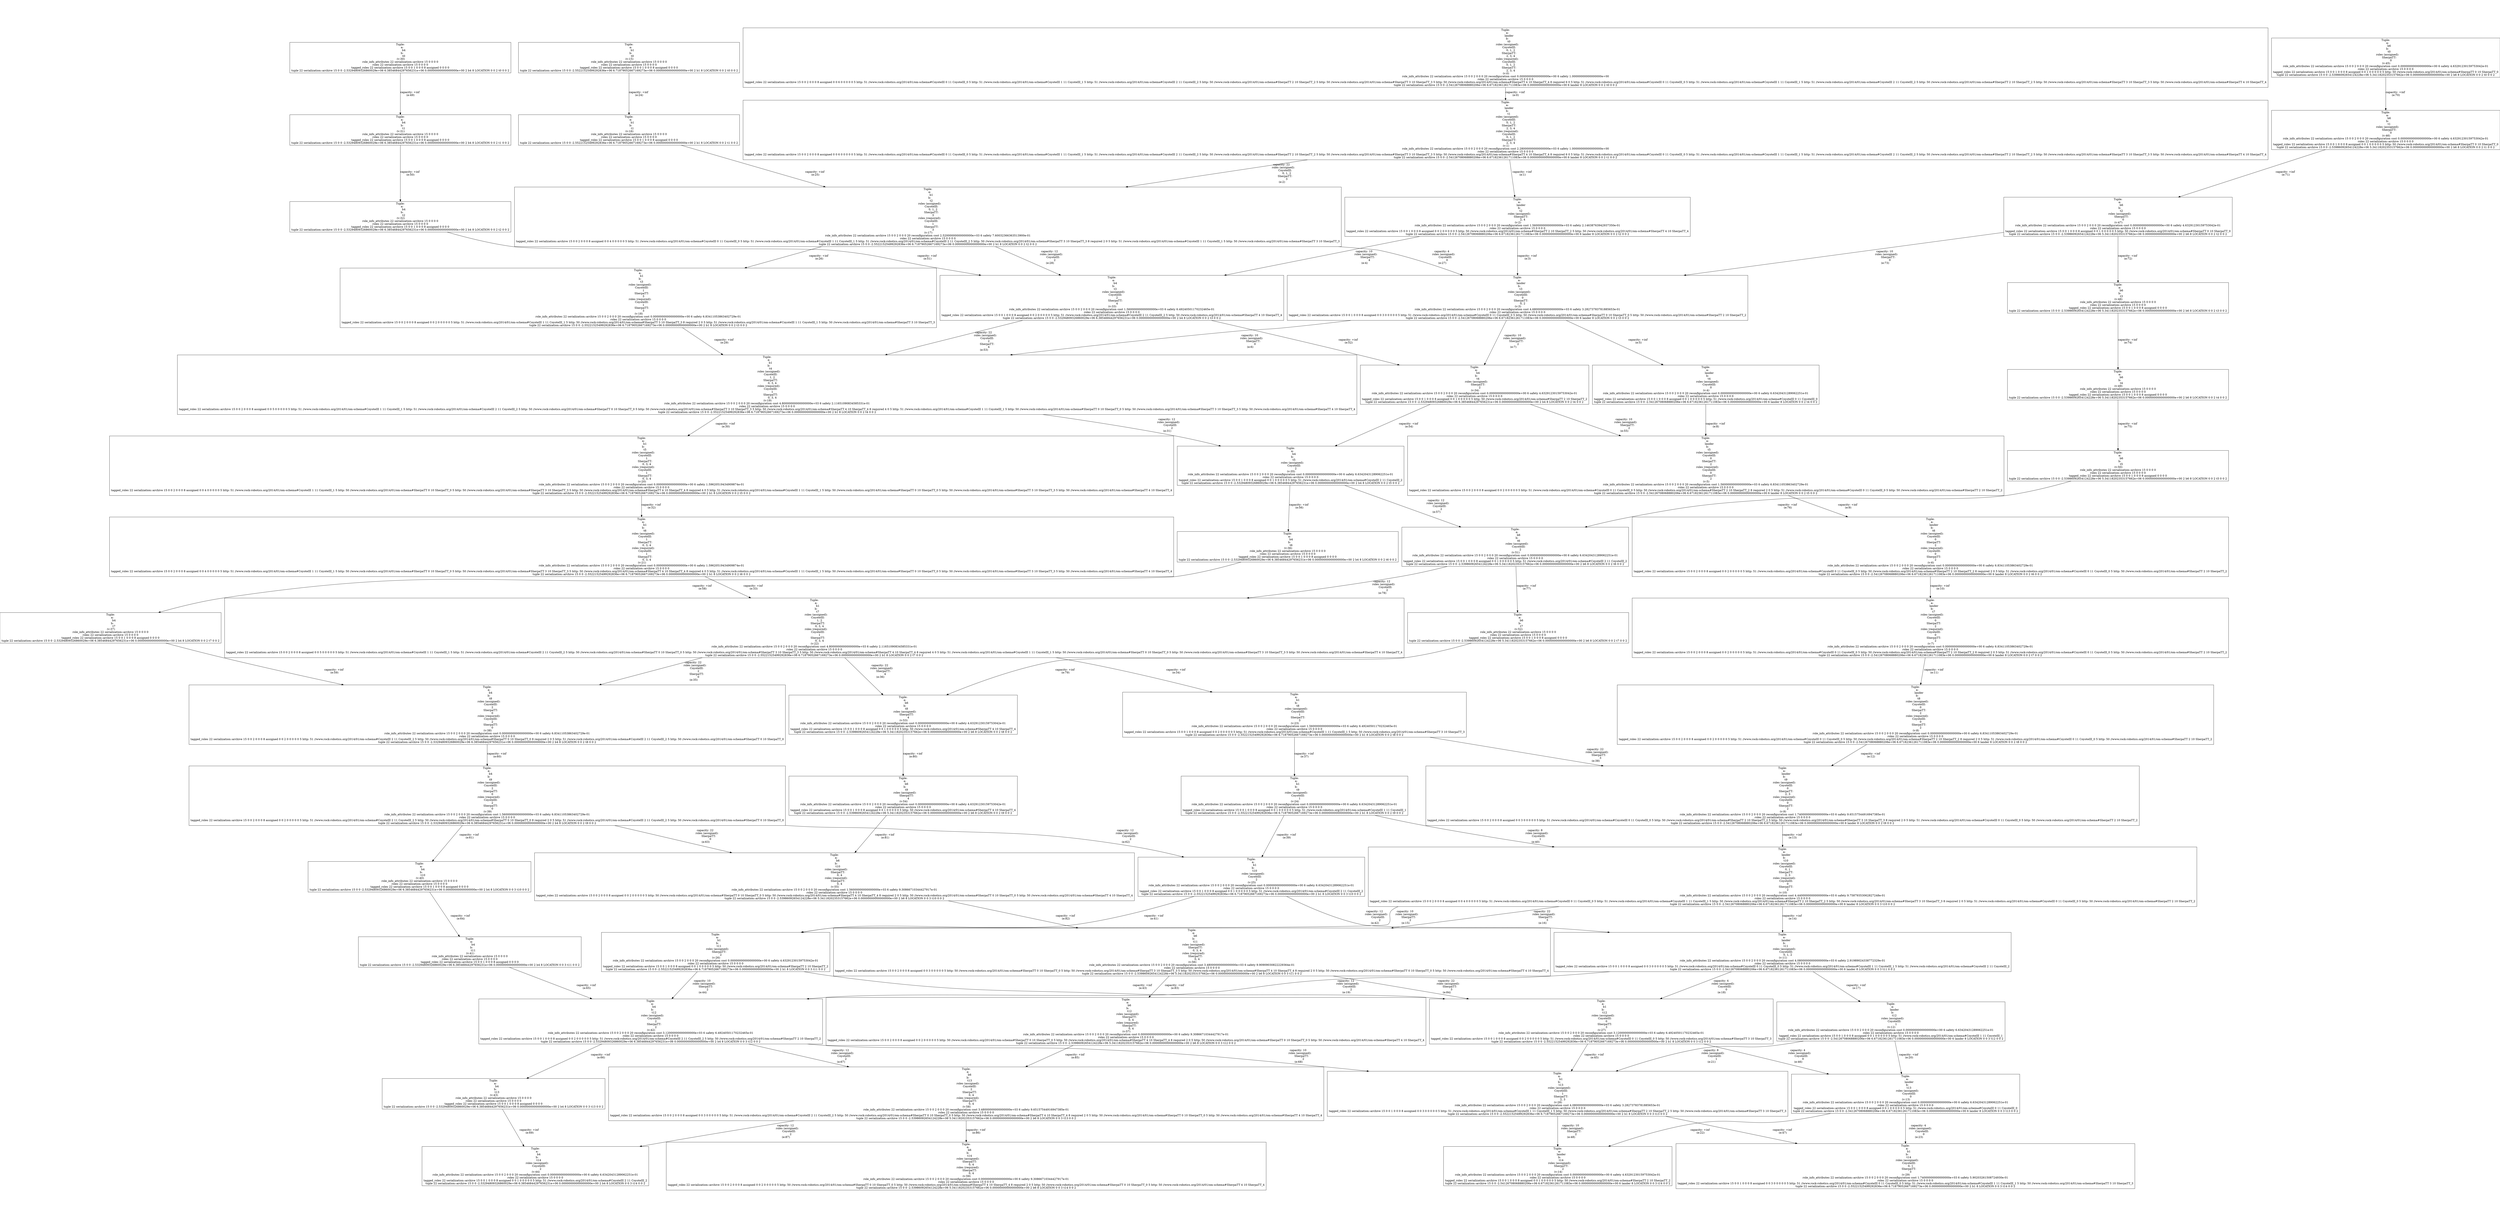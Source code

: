 digraph GraphvizGraph {
	graph [bb="0,0,9647,6009",
		concentrate=false,
		dpi="96,0",
		overlap=false,
		pad="0,2",
		root="Tuple:
    a:
        b6
    b:
        t14
    roles (assigned):
        SherpaTT:
            0, 4
    roles (required):
        \
SherpaTT:
            0, 4
 (v:59)
role_info_attributes 22 serialization::archive 15 0 0 2 0 0 0 20 reconfiguration cost 0.00000000000000000e+\
00 6 safety 9.30866710344427917e-01
roles 22 serialization::archive 15 0 0 0 0
tagged_roles 22 serialization::archive 15 0 0 2 0 \
0 0 8 assigned 0 0 2 0 0 0 0 0 5 http: 50 //www.rock-robotics.org/2014/01/om-schema#SherpaTT 0 10 SherpaTT_0 5 http: 50 //www.rock-robotics.org/\
2014/01/om-schema#SherpaTT 4 10 SherpaTT_4 8 required 2 0 5 http: 50 //www.rock-robotics.org/2014/01/om-schema#SherpaTT 0 10 SherpaTT_\
0 5 http: 50 //www.rock-robotics.org/2014/01/om-schema#SherpaTT 4 10 SherpaTT_4
tuple 22 serialization::archive 15 0 0 -2.53986092654124228e+\
06 5.34118202353157662e+06 0.00000000000000000e+00 2 b6 8 LOCATION 0 0 3 t14 0 0 2",
		splines=true
	];
	node [fixedsize=false,
		label="\N",
		pin=false,
		pos="0,0",
		shape=box,
		width=0
	];
	edge [label=o];
	"Tuple:
    a:
        b6
    b:
        t14
    roles (assigned):
        SherpaTT:
            0, 4
    roles (required):
        \
SherpaTT:
            0, 4
 (v:59)
role_info_attributes 22 serialization::archive 15 0 0 2 0 0 0 20 reconfiguration cost 0.00000000000000000e+\
00 6 safety 9.30866710344427917e-01
roles 22 serialization::archive 15 0 0 0 0
tagged_roles 22 serialization::archive 15 0 0 2 0 \
0 0 8 assigned 0 0 2 0 0 0 0 0 5 http: 50 //www.rock-robotics.org/2014/01/om-schema#SherpaTT 0 10 SherpaTT_0 5 http: 50 //www.rock-robotics.org/\
2014/01/om-schema#SherpaTT 4 10 SherpaTT_4 8 required 2 0 5 http: 50 //www.rock-robotics.org/2014/01/om-schema#SherpaTT 0 10 SherpaTT_\
0 5 http: 50 //www.rock-robotics.org/2014/01/om-schema#SherpaTT 4 10 SherpaTT_4
tuple 22 serialization::archive 15 0 0 -2.53986092654124228e+\
06 5.34118202353157662e+06 0.00000000000000000e+00 2 b6 8 LOCATION 0 0 3 t14 0 0 2"	 [height=3.4444,
		pos="2629.5,124",
		width=33.375];
	"Tuple:
    a:
        b6
    b:
        t13
    roles (assigned):
        CoyoteIII:
            2
        SherpaTT:
            \
0, 4
    roles (required):
        SherpaTT:
            0, 4
 (v:58)
role_info_attributes 22 serialization::archive 15 0 0 2 0 \
0 0 20 reconfiguration cost 3.48000000000000000e+03 6 safety 9.65157544916947385e-01
roles 22 serialization::archive 15 0 0 0 0
\
tagged_roles 22 serialization::archive 15 0 0 2 0 0 0 8 assigned 0 0 3 0 0 0 0 0 5 http: 51 //www.rock-robotics.org/2014/01/om-schema#\
CoyoteIII 2 11 CoyoteIII_2 5 http: 50 //www.rock-robotics.org/2014/01/om-schema#SherpaTT 0 10 SherpaTT_0 5 http: 50 //www.rock-robotics.org/\
2014/01/om-schema#SherpaTT 4 10 SherpaTT_4 8 required 2 0 5 http: 50 //www.rock-robotics.org/2014/01/om-schema#SherpaTT 0 10 SherpaTT_\
0 5 http: 50 //www.rock-robotics.org/2014/01/om-schema#SherpaTT 4 10 SherpaTT_4
tuple 22 serialization::archive 15 0 0 -2.53986092654124228e+\
06 5.34118202353157662e+06 0.00000000000000000e+00 2 b6 8 LOCATION 0 0 3 t13 0 0 2"	 [height=3.8611,
		pos="2629.5,498",
		width=39.861];
	"Tuple:
    a:
        b6
    b:
        t13
    roles (assigned):
        CoyoteIII:
            2
        SherpaTT:
            \
0, 4
    roles (required):
        SherpaTT:
            0, 4
 (v:58)
role_info_attributes 22 serialization::archive 15 0 0 2 0 \
0 0 20 reconfiguration cost 3.48000000000000000e+03 6 safety 9.65157544916947385e-01
roles 22 serialization::archive 15 0 0 0 0
\
tagged_roles 22 serialization::archive 15 0 0 2 0 0 0 8 assigned 0 0 3 0 0 0 0 0 5 http: 51 //www.rock-robotics.org/2014/01/om-schema#\
CoyoteIII 2 11 CoyoteIII_2 5 http: 50 //www.rock-robotics.org/2014/01/om-schema#SherpaTT 0 10 SherpaTT_0 5 http: 50 //www.rock-robotics.org/\
2014/01/om-schema#SherpaTT 4 10 SherpaTT_4 8 required 2 0 5 http: 50 //www.rock-robotics.org/2014/01/om-schema#SherpaTT 0 10 SherpaTT_\
0 5 http: 50 //www.rock-robotics.org/2014/01/om-schema#SherpaTT 4 10 SherpaTT_4
tuple 22 serialization::archive 15 0 0 -2.53986092654124228e+\
06 5.34118202353157662e+06 0.00000000000000000e+00 2 b6 8 LOCATION 0 0 3 t13 0 0 2" -> "Tuple:
    a:
        b6
    b:
        t14
    roles (assigned):
        SherpaTT:
            0, 4
    roles (required):
        \
SherpaTT:
            0, 4
 (v:59)
role_info_attributes 22 serialization::archive 15 0 0 2 0 0 0 20 reconfiguration cost 0.00000000000000000e+\
00 6 safety 9.30866710344427917e-01
roles 22 serialization::archive 15 0 0 0 0
tagged_roles 22 serialization::archive 15 0 0 2 0 \
0 0 8 assigned 0 0 2 0 0 0 0 0 5 http: 50 //www.rock-robotics.org/2014/01/om-schema#SherpaTT 0 10 SherpaTT_0 5 http: 50 //www.rock-robotics.org/\
2014/01/om-schema#SherpaTT 4 10 SherpaTT_4 8 required 2 0 5 http: 50 //www.rock-robotics.org/2014/01/om-schema#SherpaTT 0 10 SherpaTT_\
0 5 http: 50 //www.rock-robotics.org/2014/01/om-schema#SherpaTT 4 10 SherpaTT_4
tuple 22 serialization::archive 15 0 0 -2.53986092654124228e+\
06 5.34118202353157662e+06 0.00000000000000000e+00 2 b6 8 LOCATION 0 0 3 t14 0 0 2" [key="capacity: +inf
 (e:86)",
	label="capacity: +inf
 (e:86)",
	lp="2667.5,303.5",
	pos="e,2629.5,248.28 2629.5,358.74 2629.5,325.89 2629.5,290.94 2629.5,258.32"];
"Tuple:
    a:
        b4
    b:
        t14
    roles (assigned):
        CoyoteIII:
            2
 (v:44)
role_info_attributes \
22 serialization::archive 15 0 0 2 0 0 0 20 reconfiguration cost 0.00000000000000000e+00 6 safety 6.63420431289062251e-01
roles \
22 serialization::archive 15 0 0 0 0
tagged_roles 22 serialization::archive 15 0 0 1 0 0 0 8 assigned 0 0 1 0 0 0 0 0 5 http: 51 //\
www.rock-robotics.org/2014/01/om-schema#CoyoteIII 2 11 CoyoteIII_2
tuple 22 serialization::archive 15 0 0 -2.53294809326860029e+\
06 6.38546844297656231e+06 0.00000000000000000e+00 2 b4 8 LOCATION 0 0 3 t14 0 0 2" [height=2.8194,
	pos="4360.5,124",
	width=12.653];
"Tuple:
    a:
        b6
    b:
        t13
    roles (assigned):
        CoyoteIII:
            2
        SherpaTT:
            \
0, 4
    roles (required):
        SherpaTT:
            0, 4
 (v:58)
role_info_attributes 22 serialization::archive 15 0 0 2 0 \
0 0 20 reconfiguration cost 3.48000000000000000e+03 6 safety 9.65157544916947385e-01
roles 22 serialization::archive 15 0 0 0 0
\
tagged_roles 22 serialization::archive 15 0 0 2 0 0 0 8 assigned 0 0 3 0 0 0 0 0 5 http: 51 //www.rock-robotics.org/2014/01/om-schema#\
CoyoteIII 2 11 CoyoteIII_2 5 http: 50 //www.rock-robotics.org/2014/01/om-schema#SherpaTT 0 10 SherpaTT_0 5 http: 50 //www.rock-robotics.org/\
2014/01/om-schema#SherpaTT 4 10 SherpaTT_4 8 required 2 0 5 http: 50 //www.rock-robotics.org/2014/01/om-schema#SherpaTT 0 10 SherpaTT_\
0 5 http: 50 //www.rock-robotics.org/2014/01/om-schema#SherpaTT 4 10 SherpaTT_4
tuple 22 serialization::archive 15 0 0 -2.53986092654124228e+\
06 5.34118202353157662e+06 0.00000000000000000e+00 2 b6 8 LOCATION 0 0 3 t13 0 0 2" -> "Tuple:
    a:
        b4
    b:
        t14
    roles (assigned):
        CoyoteIII:
            2
 (v:44)
role_info_attributes \
22 serialization::archive 15 0 0 2 0 0 0 20 reconfiguration cost 0.00000000000000000e+00 6 safety 6.63420431289062251e-01
roles \
22 serialization::archive 15 0 0 0 0
tagged_roles 22 serialization::archive 15 0 0 1 0 0 0 8 assigned 0 0 1 0 0 0 0 0 5 http: 51 //\
www.rock-robotics.org/2014/01/om-schema#CoyoteIII 2 11 CoyoteIII_2
tuple 22 serialization::archive 15 0 0 -2.53294809326860029e+\
06 6.38546844297656231e+06 0.00000000000000000e+00 2 b4 8 LOCATION 0 0 3 t14 0 0 2" [key="capacity: 12
    roles (assigned):
        CoyoteIII:
            2
 (e:87)",
label="capacity: 12
    roles (assigned):
        CoyoteIII:
            2
 (e:87)",
lp="3795,303.5",
pos="e,3939.7,225.51 3321.5,358.93 3491.4,323.74 3672.7,285.31 3840.5,248 3869.6,241.52 3899.6,234.72 3929.8,227.77"];
"Tuple:
    a:
        b6
    b:
        t12
    roles (assigned):
        SherpaTT:
            0, 4
    roles (required):
        \
SherpaTT:
            0, 4
 (v:57)
role_info_attributes 22 serialization::archive 15 0 0 2 0 0 0 20 reconfiguration cost 0.00000000000000000e+\
00 6 safety 9.30866710344427917e-01
roles 22 serialization::archive 15 0 0 0 0
tagged_roles 22 serialization::archive 15 0 0 2 0 \
0 0 8 assigned 0 0 2 0 0 0 0 0 5 http: 50 //www.rock-robotics.org/2014/01/om-schema#SherpaTT 0 10 SherpaTT_0 5 http: 50 //www.rock-robotics.org/\
2014/01/om-schema#SherpaTT 4 10 SherpaTT_4 8 required 2 0 5 http: 50 //www.rock-robotics.org/2014/01/om-schema#SherpaTT 0 10 SherpaTT_\
0 5 http: 50 //www.rock-robotics.org/2014/01/om-schema#SherpaTT 4 10 SherpaTT_4
tuple 22 serialization::archive 15 0 0 -2.53986092654124228e+\
06 5.34118202353157662e+06 0.00000000000000000e+00 2 b6 8 LOCATION 0 0 3 t12 0 0 2" [height=3.4444,
pos="2615.5,872",
width=33.375];
"Tuple:
    a:
        b6
    b:
        t12
    roles (assigned):
        SherpaTT:
            0, 4
    roles (required):
        \
SherpaTT:
            0, 4
 (v:57)
role_info_attributes 22 serialization::archive 15 0 0 2 0 0 0 20 reconfiguration cost 0.00000000000000000e+\
00 6 safety 9.30866710344427917e-01
roles 22 serialization::archive 15 0 0 0 0
tagged_roles 22 serialization::archive 15 0 0 2 0 \
0 0 8 assigned 0 0 2 0 0 0 0 0 5 http: 50 //www.rock-robotics.org/2014/01/om-schema#SherpaTT 0 10 SherpaTT_0 5 http: 50 //www.rock-robotics.org/\
2014/01/om-schema#SherpaTT 4 10 SherpaTT_4 8 required 2 0 5 http: 50 //www.rock-robotics.org/2014/01/om-schema#SherpaTT 0 10 SherpaTT_\
0 5 http: 50 //www.rock-robotics.org/2014/01/om-schema#SherpaTT 4 10 SherpaTT_4
tuple 22 serialization::archive 15 0 0 -2.53986092654124228e+\
06 5.34118202353157662e+06 0.00000000000000000e+00 2 b6 8 LOCATION 0 0 3 t12 0 0 2" -> "Tuple:
    a:
        b6
    b:
        t13
    roles (assigned):
        CoyoteIII:
            2
        SherpaTT:
            \
0, 4
    roles (required):
        SherpaTT:
            0, 4
 (v:58)
role_info_attributes 22 serialization::archive 15 0 0 2 0 \
0 0 20 reconfiguration cost 3.48000000000000000e+03 6 safety 9.65157544916947385e-01
roles 22 serialization::archive 15 0 0 0 0
\
tagged_roles 22 serialization::archive 15 0 0 2 0 0 0 8 assigned 0 0 3 0 0 0 0 0 5 http: 51 //www.rock-robotics.org/2014/01/om-schema#\
CoyoteIII 2 11 CoyoteIII_2 5 http: 50 //www.rock-robotics.org/2014/01/om-schema#SherpaTT 0 10 SherpaTT_0 5 http: 50 //www.rock-robotics.org/\
2014/01/om-schema#SherpaTT 4 10 SherpaTT_4 8 required 2 0 5 http: 50 //www.rock-robotics.org/2014/01/om-schema#SherpaTT 0 10 SherpaTT_\
0 5 http: 50 //www.rock-robotics.org/2014/01/om-schema#SherpaTT 4 10 SherpaTT_4
tuple 22 serialization::archive 15 0 0 -2.53986092654124228e+\
06 5.34118202353157662e+06 0.00000000000000000e+00 2 b6 8 LOCATION 0 0 3 t13 0 0 2" [key="capacity: +inf
 (e:85)",
label="capacity: +inf
 (e:85)",
lp="2661.5,692.5",
pos="e,2624.3,637.18 2620.1,747.98 2621.3,715.8 2622.7,680.8 2623.9,647.47"];
"Tuple:
    a:
        b6
    b:
        t11
    roles (assigned):
        SherpaTT:
            0, 3, 4
    roles (required):
        \
SherpaTT:
            0, 4
 (v:56)
role_info_attributes 22 serialization::archive 15 0 0 2 0 0 0 20 reconfiguration cost 3.48000000000000000e+\
03 6 safety 9.90909030822229364e-01
roles 22 serialization::archive 15 0 0 0 0
tagged_roles 22 serialization::archive 15 0 0 2 0 \
0 0 8 assigned 0 0 3 0 0 0 0 0 5 http: 50 //www.rock-robotics.org/2014/01/om-schema#SherpaTT 0 10 SherpaTT_0 5 http: 50 //www.rock-robotics.org/\
2014/01/om-schema#SherpaTT 3 10 SherpaTT_3 5 http: 50 //www.rock-robotics.org/2014/01/om-schema#SherpaTT 4 10 SherpaTT_4 8 required \
2 0 5 http: 50 //www.rock-robotics.org/2014/01/om-schema#SherpaTT 0 10 SherpaTT_0 5 http: 50 //www.rock-robotics.org/2014/01/om-schema#\
SherpaTT 4 10 SherpaTT_4
tuple 22 serialization::archive 15 0 0 -2.53986092654124228e+06 5.34118202353157662e+06 0.00000000000000000e+\
00 2 b6 8 LOCATION 0 0 3 t11 0 0 2" [height=3.4444,
pos="3328.5,1231",
width=39.903];
"Tuple:
    a:
        b6
    b:
        t11
    roles (assigned):
        SherpaTT:
            0, 3, 4
    roles (required):
        \
SherpaTT:
            0, 4
 (v:56)
role_info_attributes 22 serialization::archive 15 0 0 2 0 0 0 20 reconfiguration cost 3.48000000000000000e+\
03 6 safety 9.90909030822229364e-01
roles 22 serialization::archive 15 0 0 0 0
tagged_roles 22 serialization::archive 15 0 0 2 0 \
0 0 8 assigned 0 0 3 0 0 0 0 0 5 http: 50 //www.rock-robotics.org/2014/01/om-schema#SherpaTT 0 10 SherpaTT_0 5 http: 50 //www.rock-robotics.org/\
2014/01/om-schema#SherpaTT 3 10 SherpaTT_3 5 http: 50 //www.rock-robotics.org/2014/01/om-schema#SherpaTT 4 10 SherpaTT_4 8 required \
2 0 5 http: 50 //www.rock-robotics.org/2014/01/om-schema#SherpaTT 0 10 SherpaTT_0 5 http: 50 //www.rock-robotics.org/2014/01/om-schema#\
SherpaTT 4 10 SherpaTT_4
tuple 22 serialization::archive 15 0 0 -2.53986092654124228e+06 5.34118202353157662e+06 0.00000000000000000e+\
00 2 b6 8 LOCATION 0 0 3 t11 0 0 2" -> "Tuple:
    a:
        b6
    b:
        t12
    roles (assigned):
        SherpaTT:
            0, 4
    roles (required):
        \
SherpaTT:
            0, 4
 (v:57)
role_info_attributes 22 serialization::archive 15 0 0 2 0 0 0 20 reconfiguration cost 0.00000000000000000e+\
00 6 safety 9.30866710344427917e-01
roles 22 serialization::archive 15 0 0 0 0
tagged_roles 22 serialization::archive 15 0 0 2 0 \
0 0 8 assigned 0 0 2 0 0 0 0 0 5 http: 50 //www.rock-robotics.org/2014/01/om-schema#SherpaTT 0 10 SherpaTT_0 5 http: 50 //www.rock-robotics.org/\
2014/01/om-schema#SherpaTT 4 10 SherpaTT_4 8 required 2 0 5 http: 50 //www.rock-robotics.org/2014/01/om-schema#SherpaTT 0 10 SherpaTT_\
0 5 http: 50 //www.rock-robotics.org/2014/01/om-schema#SherpaTT 4 10 SherpaTT_4
tuple 22 serialization::archive 15 0 0 -2.53986092654124228e+\
06 5.34118202353157662e+06 0.00000000000000000e+00 2 b6 8 LOCATION 0 0 3 t12 0 0 2" [key="capacity: +inf
 (e:83)",
label="capacity: +inf
 (e:83)",
lp="3074.5,1051.5",
pos="e,2861.9,996.06 3082.1,1106.9 3013.9,1072.6 2939.8,1035.3 2871.1,1000.7"];
"Tuple:
    a:
        b1
    b:
        t12
    roles (assigned):
        CoyoteIII:
            0
        SherpaTT:
            \
3
 (v:27)
role_info_attributes 22 serialization::archive 15 0 0 2 0 0 0 20 reconfiguration cost 3.12000000000000000e+03 6 safety \
6.49240501170232465e-01
roles 22 serialization::archive 15 0 0 0 0
tagged_roles 22 serialization::archive 15 0 0 1 0 0 0 8 assigned \
0 0 2 0 0 0 0 0 5 http: 51 //www.rock-robotics.org/2014/01/om-schema#CoyoteIII 0 11 CoyoteIII_0 5 http: 50 //www.rock-robotics.org/\
2014/01/om-schema#SherpaTT 3 10 SherpaTT_3
tuple 22 serialization::archive 15 0 0 -2.55221525499292836e+06 6.71879052667169273e+\
06 0.00000000000000000e+00 2 b1 8 LOCATION 0 0 3 t12 0 0 2" [height=3.2361,
pos="5924.5,872",
width=19.181];
"Tuple:
    a:
        b6
    b:
        t11
    roles (assigned):
        SherpaTT:
            0, 3, 4
    roles (required):
        \
SherpaTT:
            0, 4
 (v:56)
role_info_attributes 22 serialization::archive 15 0 0 2 0 0 0 20 reconfiguration cost 3.48000000000000000e+\
03 6 safety 9.90909030822229364e-01
roles 22 serialization::archive 15 0 0 0 0
tagged_roles 22 serialization::archive 15 0 0 2 0 \
0 0 8 assigned 0 0 3 0 0 0 0 0 5 http: 50 //www.rock-robotics.org/2014/01/om-schema#SherpaTT 0 10 SherpaTT_0 5 http: 50 //www.rock-robotics.org/\
2014/01/om-schema#SherpaTT 3 10 SherpaTT_3 5 http: 50 //www.rock-robotics.org/2014/01/om-schema#SherpaTT 4 10 SherpaTT_4 8 required \
2 0 5 http: 50 //www.rock-robotics.org/2014/01/om-schema#SherpaTT 0 10 SherpaTT_0 5 http: 50 //www.rock-robotics.org/2014/01/om-schema#\
SherpaTT 4 10 SherpaTT_4
tuple 22 serialization::archive 15 0 0 -2.53986092654124228e+06 5.34118202353157662e+06 0.00000000000000000e+\
00 2 b6 8 LOCATION 0 0 3 t11 0 0 2" -> "Tuple:
    a:
        b1
    b:
        t12
    roles (assigned):
        CoyoteIII:
            0
        SherpaTT:
            \
3
 (v:27)
role_info_attributes 22 serialization::archive 15 0 0 2 0 0 0 20 reconfiguration cost 3.12000000000000000e+03 6 safety \
6.49240501170232465e-01
roles 22 serialization::archive 15 0 0 0 0
tagged_roles 22 serialization::archive 15 0 0 1 0 0 0 8 assigned \
0 0 2 0 0 0 0 0 5 http: 51 //www.rock-robotics.org/2014/01/om-schema#CoyoteIII 0 11 CoyoteIII_0 5 http: 50 //www.rock-robotics.org/\
2014/01/om-schema#SherpaTT 3 10 SherpaTT_3
tuple 22 serialization::archive 15 0 0 -2.55221525499292836e+06 6.71879052667169273e+\
06 0.00000000000000000e+00 2 b1 8 LOCATION 0 0 3 t12 0 0 2" [key="capacity: 22
    roles (assigned):
        SherpaTT:
            3
 (e:84)",
label="capacity: 22
    roles (assigned):
        SherpaTT:
            3
 (e:84)",
lp="5464,1051.5",
pos="e,5454.5,988.56 4765.1,1107.6 4768.2,1107.4 4771.4,1107.2 4774.5,1107 4806.5,1105.1 5321.8,1103.2 5350.5,1089 5389,1069.9 5375.5,\
1037.5 5411.5,1014 5422.5,1006.8 5433.9,999.96 5445.6,993.46"];
"Tuple:
    a:
        b6
    b:
        t10
    roles (assigned):
        SherpaTT:
            0, 4
    roles (required):
        \
SherpaTT:
            0, 4
 (v:55)
role_info_attributes 22 serialization::archive 15 0 0 2 0 0 0 20 reconfiguration cost 1.56000000000000000e+\
03 6 safety 9.30866710344427917e-01
roles 22 serialization::archive 15 0 0 0 0
tagged_roles 22 serialization::archive 15 0 0 2 0 \
0 0 8 assigned 0 0 2 0 0 0 0 0 5 http: 50 //www.rock-robotics.org/2014/01/om-schema#SherpaTT 0 10 SherpaTT_0 5 http: 50 //www.rock-robotics.org/\
2014/01/om-schema#SherpaTT 4 10 SherpaTT_4 8 required 2 0 5 http: 50 //www.rock-robotics.org/2014/01/om-schema#SherpaTT 0 10 SherpaTT_\
0 5 http: 50 //www.rock-robotics.org/2014/01/om-schema#SherpaTT 4 10 SherpaTT_4
tuple 22 serialization::archive 15 0 0 -2.53986092654124228e+\
06 5.34118202353157662e+06 0.00000000000000000e+00 2 b6 8 LOCATION 0 0 3 t10 0 0 2" [height=3.4444,
pos="3093.5,1620",
width=33.375];
"Tuple:
    a:
        b6
    b:
        t10
    roles (assigned):
        SherpaTT:
            0, 4
    roles (required):
        \
SherpaTT:
            0, 4
 (v:55)
role_info_attributes 22 serialization::archive 15 0 0 2 0 0 0 20 reconfiguration cost 1.56000000000000000e+\
03 6 safety 9.30866710344427917e-01
roles 22 serialization::archive 15 0 0 0 0
tagged_roles 22 serialization::archive 15 0 0 2 0 \
0 0 8 assigned 0 0 2 0 0 0 0 0 5 http: 50 //www.rock-robotics.org/2014/01/om-schema#SherpaTT 0 10 SherpaTT_0 5 http: 50 //www.rock-robotics.org/\
2014/01/om-schema#SherpaTT 4 10 SherpaTT_4 8 required 2 0 5 http: 50 //www.rock-robotics.org/2014/01/om-schema#SherpaTT 0 10 SherpaTT_\
0 5 http: 50 //www.rock-robotics.org/2014/01/om-schema#SherpaTT 4 10 SherpaTT_4
tuple 22 serialization::archive 15 0 0 -2.53986092654124228e+\
06 5.34118202353157662e+06 0.00000000000000000e+00 2 b6 8 LOCATION 0 0 3 t10 0 0 2" -> "Tuple:
    a:
        b6
    b:
        t11
    roles (assigned):
        SherpaTT:
            0, 3, 4
    roles (required):
        \
SherpaTT:
            0, 4
 (v:56)
role_info_attributes 22 serialization::archive 15 0 0 2 0 0 0 20 reconfiguration cost 3.48000000000000000e+\
03 6 safety 9.90909030822229364e-01
roles 22 serialization::archive 15 0 0 0 0
tagged_roles 22 serialization::archive 15 0 0 2 0 \
0 0 8 assigned 0 0 3 0 0 0 0 0 5 http: 50 //www.rock-robotics.org/2014/01/om-schema#SherpaTT 0 10 SherpaTT_0 5 http: 50 //www.rock-robotics.org/\
2014/01/om-schema#SherpaTT 3 10 SherpaTT_3 5 http: 50 //www.rock-robotics.org/2014/01/om-schema#SherpaTT 4 10 SherpaTT_4 8 required \
2 0 5 http: 50 //www.rock-robotics.org/2014/01/om-schema#SherpaTT 0 10 SherpaTT_0 5 http: 50 //www.rock-robotics.org/2014/01/om-schema#\
SherpaTT 4 10 SherpaTT_4
tuple 22 serialization::archive 15 0 0 -2.53986092654124228e+06 5.34118202353157662e+06 0.00000000000000000e+\
00 2 b6 8 LOCATION 0 0 3 t11 0 0 2" [key="capacity: +inf
 (e:82)",
label="capacity: +inf
 (e:82)",
lp="3277.5,1410.5",
pos="e,3253.4,1355.3 3168.5,1495.8 3193.9,1453.8 3222.3,1406.7 3248.1,1364.1"];
"Tuple:
    a:
        b6
    b:
        t9
    roles (assigned):
        SherpaTT:
            4
 (v:54)
role_info_attributes 22 \
serialization::archive 15 0 0 2 0 0 0 20 reconfiguration cost 0.00000000000000000e+00 6 safety 4.63291230159753042e-01
roles 22 \
serialization::archive 15 0 0 0 0
tagged_roles 22 serialization::archive 15 0 0 1 0 0 0 8 assigned 0 0 1 0 0 0 0 0 5 http: 50 //\
www.rock-robotics.org/2014/01/om-schema#SherpaTT 4 10 SherpaTT_4
tuple 22 serialization::archive 15 0 0 -2.53986092654124228e+06 \
5.34118202353157662e+06 0.00000000000000000e+00 2 b6 8 LOCATION 0 0 2 t9 0 0 2" [height=2.8194,
pos="3775.5,2039",
width=12.694];
"Tuple:
    a:
        b6
    b:
        t9
    roles (assigned):
        SherpaTT:
            4
 (v:54)
role_info_attributes 22 \
serialization::archive 15 0 0 2 0 0 0 20 reconfiguration cost 0.00000000000000000e+00 6 safety 4.63291230159753042e-01
roles 22 \
serialization::archive 15 0 0 0 0
tagged_roles 22 serialization::archive 15 0 0 1 0 0 0 8 assigned 0 0 1 0 0 0 0 0 5 http: 50 //\
www.rock-robotics.org/2014/01/om-schema#SherpaTT 4 10 SherpaTT_4
tuple 22 serialization::archive 15 0 0 -2.53986092654124228e+06 \
5.34118202353157662e+06 0.00000000000000000e+00 2 b6 8 LOCATION 0 0 2 t9 0 0 2" -> "Tuple:
    a:
        b6
    b:
        t10
    roles (assigned):
        SherpaTT:
            0, 4
    roles (required):
        \
SherpaTT:
            0, 4
 (v:55)
role_info_attributes 22 serialization::archive 15 0 0 2 0 0 0 20 reconfiguration cost 1.56000000000000000e+\
03 6 safety 9.30866710344427917e-01
roles 22 serialization::archive 15 0 0 0 0
tagged_roles 22 serialization::archive 15 0 0 2 0 \
0 0 8 assigned 0 0 2 0 0 0 0 0 5 http: 50 //www.rock-robotics.org/2014/01/om-schema#SherpaTT 0 10 SherpaTT_0 5 http: 50 //www.rock-robotics.org/\
2014/01/om-schema#SherpaTT 4 10 SherpaTT_4 8 required 2 0 5 http: 50 //www.rock-robotics.org/2014/01/om-schema#SherpaTT 0 10 SherpaTT_\
0 5 http: 50 //www.rock-robotics.org/2014/01/om-schema#SherpaTT 4 10 SherpaTT_4
tuple 22 serialization::archive 15 0 0 -2.53986092654124228e+\
06 5.34118202353157662e+06 0.00000000000000000e+00 2 b6 8 LOCATION 0 0 3 t10 0 0 2" [key="capacity: +inf
 (e:81)",
label="capacity: +inf
 (e:81)",
lp="3513.5,1829.5",
pos="e,3295.5,1744.1 3610,1937.3 3517.9,1880.8 3402.5,1809.8 3304,1749.4"];
"Tuple:
    a:
        b6
    b:
        t8
    roles (assigned):
        SherpaTT:
            4
 (v:53)
role_info_attributes 22 \
serialization::archive 15 0 0 2 0 0 0 20 reconfiguration cost 0.00000000000000000e+00 6 safety 4.63291230159753042e-01
roles 22 \
serialization::archive 15 0 0 0 0
tagged_roles 22 serialization::archive 15 0 0 1 0 0 0 8 assigned 0 0 1 0 0 0 0 0 5 http: 50 //\
www.rock-robotics.org/2014/01/om-schema#SherpaTT 4 10 SherpaTT_4
tuple 22 serialization::archive 15 0 0 -2.53986092654124228e+06 \
5.34118202353157662e+06 0.00000000000000000e+00 2 b6 8 LOCATION 0 0 2 t8 0 0 2" [height=2.8194,
pos="3775.5,2458",
width=12.694];
"Tuple:
    a:
        b6
    b:
        t8
    roles (assigned):
        SherpaTT:
            4
 (v:53)
role_info_attributes 22 \
serialization::archive 15 0 0 2 0 0 0 20 reconfiguration cost 0.00000000000000000e+00 6 safety 4.63291230159753042e-01
roles 22 \
serialization::archive 15 0 0 0 0
tagged_roles 22 serialization::archive 15 0 0 1 0 0 0 8 assigned 0 0 1 0 0 0 0 0 5 http: 50 //\
www.rock-robotics.org/2014/01/om-schema#SherpaTT 4 10 SherpaTT_4
tuple 22 serialization::archive 15 0 0 -2.53986092654124228e+06 \
5.34118202353157662e+06 0.00000000000000000e+00 2 b6 8 LOCATION 0 0 2 t8 0 0 2" -> "Tuple:
    a:
        b6
    b:
        t9
    roles (assigned):
        SherpaTT:
            4
 (v:54)
role_info_attributes 22 \
serialization::archive 15 0 0 2 0 0 0 20 reconfiguration cost 0.00000000000000000e+00 6 safety 4.63291230159753042e-01
roles 22 \
serialization::archive 15 0 0 0 0
tagged_roles 22 serialization::archive 15 0 0 1 0 0 0 8 assigned 0 0 1 0 0 0 0 0 5 http: 50 //\
www.rock-robotics.org/2014/01/om-schema#SherpaTT 4 10 SherpaTT_4
tuple 22 serialization::archive 15 0 0 -2.53986092654124228e+06 \
5.34118202353157662e+06 0.00000000000000000e+00 2 b6 8 LOCATION 0 0 2 t9 0 0 2" [key="capacity: +inf
 (e:80)",
label="capacity: +inf
 (e:80)",
lp="3813.5,2248.5",
pos="e,3775.5,2140.8 3775.5,2356.3 3775.5,2294.2 3775.5,2214.8 3775.5,2150.9"];
"Tuple:
    a:
        b6
    b:
        t7
 (v:52)
role_info_attributes 22 serialization::archive 15 0 0 0 0
roles 22 serialization::\
archive 15 0 0 0 0
tagged_roles 22 serialization::archive 15 0 0 1 0 0 0 8 assigned 0 0 0 0
tuple 22 serialization::archive 15 0 \
0 -2.53986092654124228e+06 5.34118202353157662e+06 0.00000000000000000e+00 2 b6 8 LOCATION 0 0 2 t7 0 0 2" [height=2.1944,
pos="6097.5,2907",
width=12.208];
"Tuple:
    a:
        b6
    b:
        t7
 (v:52)
role_info_attributes 22 serialization::archive 15 0 0 0 0
roles 22 serialization::\
archive 15 0 0 0 0
tagged_roles 22 serialization::archive 15 0 0 1 0 0 0 8 assigned 0 0 0 0
tuple 22 serialization::archive 15 0 \
0 -2.53986092654124228e+06 5.34118202353157662e+06 0.00000000000000000e+00 2 b6 8 LOCATION 0 0 2 t7 0 0 2" -> "Tuple:
    a:
        b6
    b:
        t8
    roles (assigned):
        SherpaTT:
            4
 (v:53)
role_info_attributes 22 \
serialization::archive 15 0 0 2 0 0 0 20 reconfiguration cost 0.00000000000000000e+00 6 safety 4.63291230159753042e-01
roles 22 \
serialization::archive 15 0 0 0 0
tagged_roles 22 serialization::archive 15 0 0 1 0 0 0 8 assigned 0 0 1 0 0 0 0 0 5 http: 50 //\
www.rock-robotics.org/2014/01/om-schema#SherpaTT 4 10 SherpaTT_4
tuple 22 serialization::archive 15 0 0 -2.53986092654124228e+06 \
5.34118202353157662e+06 0.00000000000000000e+00 2 b6 8 LOCATION 0 0 2 t8 0 0 2" [key="capacity: +inf
 (e:79)",
label="capacity: +inf
 (e:79)",
lp="5584.5,2682.5",
pos="e,4088.8,2559.6 5898.6,2827.9 5821.6,2800.2 5732,2771.4 5648.5,2753 5061.2,2623.3 4892.7,2728.2 4302.5,2612 4235.9,2598.9 4165.5,\
2581.1 4098.6,2562.4"];
"Tuple:
    a:
        b6
    b:
        t6
    roles (assigned):
        CoyoteIII:
            2
 (v:51)
role_info_attributes 22 \
serialization::archive 15 0 0 2 0 0 0 20 reconfiguration cost 0.00000000000000000e+00 6 safety 6.63420431289062251e-01
roles 22 \
serialization::archive 15 0 0 0 0
tagged_roles 22 serialization::archive 15 0 0 1 0 0 0 8 assigned 0 0 1 0 0 0 0 0 5 http: 51 //\
www.rock-robotics.org/2014/01/om-schema#CoyoteIII 2 11 CoyoteIII_2
tuple 22 serialization::archive 15 0 0 -2.53986092654124228e+\
06 5.34118202353157662e+06 0.00000000000000000e+00 2 b6 8 LOCATION 0 0 2 t6 0 0 2" [height=2.8194,
pos="5905.5,3326",
width=12.653];
"Tuple:
    a:
        b6
    b:
        t6
    roles (assigned):
        CoyoteIII:
            2
 (v:51)
role_info_attributes 22 \
serialization::archive 15 0 0 2 0 0 0 20 reconfiguration cost 0.00000000000000000e+00 6 safety 6.63420431289062251e-01
roles 22 \
serialization::archive 15 0 0 0 0
tagged_roles 22 serialization::archive 15 0 0 1 0 0 0 8 assigned 0 0 1 0 0 0 0 0 5 http: 51 //\
www.rock-robotics.org/2014/01/om-schema#CoyoteIII 2 11 CoyoteIII_2
tuple 22 serialization::archive 15 0 0 -2.53986092654124228e+\
06 5.34118202353157662e+06 0.00000000000000000e+00 2 b6 8 LOCATION 0 0 2 t6 0 0 2" -> "Tuple:
    a:
        b6
    b:
        t7
 (v:52)
role_info_attributes 22 serialization::archive 15 0 0 0 0
roles 22 serialization::\
archive 15 0 0 0 0
tagged_roles 22 serialization::archive 15 0 0 1 0 0 0 8 assigned 0 0 0 0
tuple 22 serialization::archive 15 0 \
0 -2.53986092654124228e+06 5.34118202353157662e+06 0.00000000000000000e+00 2 b6 8 LOCATION 0 0 2 t7 0 0 2" [key="capacity: +inf
 (e:77)",
label="capacity: +inf
 (e:77)",
lp="6050.5,3116.5",
pos="e,6061.3,2986.1 5952.1,3224.3 5984.2,3154.3 6026.3,3062.3 6057,2995.4"];
"Tuple:
    a:
        b1
    b:
        t7
    roles (assigned):
        CoyoteIII:
            1, 2
        SherpaTT:
            \
0, 3, 4
    roles (required):
        CoyoteIII:
            1
        SherpaTT:
            0, 3, 4
 (v:22)
role_info_attributes \
22 serialization::archive 15 0 0 2 0 0 0 20 reconfiguration cost 4.80000000000000000e+03 6 safety 2.11651090834585331e-01
roles \
22 serialization::archive 15 0 0 0 0
tagged_roles 22 serialization::archive 15 0 0 2 0 0 0 8 assigned 0 0 5 0 0 0 0 0 5 http: 51 //\
www.rock-robotics.org/2014/01/om-schema#CoyoteIII 1 11 CoyoteIII_1 5 http: 51 //www.rock-robotics.org/2014/01/om-schema#CoyoteIII \
2 11 CoyoteIII_2 5 http: 50 //www.rock-robotics.org/2014/01/om-schema#SherpaTT 0 10 SherpaTT_0 5 http: 50 //www.rock-robotics.org/\
2014/01/om-schema#SherpaTT 3 10 SherpaTT_3 5 http: 50 //www.rock-robotics.org/2014/01/om-schema#SherpaTT 4 10 SherpaTT_4 8 required \
4 0 5 http: 51 //www.rock-robotics.org/2014/01/om-schema#CoyoteIII 1 11 CoyoteIII_1 5 http: 50 //www.rock-robotics.org/2014/01/om-schema#\
SherpaTT 0 10 SherpaTT_0 5 http: 50 //www.rock-robotics.org/2014/01/om-schema#SherpaTT 3 10 SherpaTT_3 5 http: 50 //www.rock-robotics.org/\
2014/01/om-schema#SherpaTT 4 10 SherpaTT_4
tuple 22 serialization::archive 15 0 0 -2.55221525499292836e+06 6.71879052667169273e+\
06 0.00000000000000000e+00 2 b1 8 LOCATION 0 0 2 t7 0 0 2" [height=4.2778,
pos="3268.5,2907",
width=65.861];
"Tuple:
    a:
        b6
    b:
        t6
    roles (assigned):
        CoyoteIII:
            2
 (v:51)
role_info_attributes 22 \
serialization::archive 15 0 0 2 0 0 0 20 reconfiguration cost 0.00000000000000000e+00 6 safety 6.63420431289062251e-01
roles 22 \
serialization::archive 15 0 0 0 0
tagged_roles 22 serialization::archive 15 0 0 1 0 0 0 8 assigned 0 0 1 0 0 0 0 0 5 http: 51 //\
www.rock-robotics.org/2014/01/om-schema#CoyoteIII 2 11 CoyoteIII_2
tuple 22 serialization::archive 15 0 0 -2.53986092654124228e+\
06 5.34118202353157662e+06 0.00000000000000000e+00 2 b6 8 LOCATION 0 0 2 t6 0 0 2" -> "Tuple:
    a:
        b1
    b:
        t7
    roles (assigned):
        CoyoteIII:
            1, 2
        SherpaTT:
            \
0, 3, 4
    roles (required):
        CoyoteIII:
            1
        SherpaTT:
            0, 3, 4
 (v:22)
role_info_attributes \
22 serialization::archive 15 0 0 2 0 0 0 20 reconfiguration cost 4.80000000000000000e+03 6 safety 2.11651090834585331e-01
roles \
22 serialization::archive 15 0 0 0 0
tagged_roles 22 serialization::archive 15 0 0 2 0 0 0 8 assigned 0 0 5 0 0 0 0 0 5 http: 51 //\
www.rock-robotics.org/2014/01/om-schema#CoyoteIII 1 11 CoyoteIII_1 5 http: 51 //www.rock-robotics.org/2014/01/om-schema#CoyoteIII \
2 11 CoyoteIII_2 5 http: 50 //www.rock-robotics.org/2014/01/om-schema#SherpaTT 0 10 SherpaTT_0 5 http: 50 //www.rock-robotics.org/\
2014/01/om-schema#SherpaTT 3 10 SherpaTT_3 5 http: 50 //www.rock-robotics.org/2014/01/om-schema#SherpaTT 4 10 SherpaTT_4 8 required \
4 0 5 http: 51 //www.rock-robotics.org/2014/01/om-schema#CoyoteIII 1 11 CoyoteIII_1 5 http: 50 //www.rock-robotics.org/2014/01/om-schema#\
SherpaTT 0 10 SherpaTT_0 5 http: 50 //www.rock-robotics.org/2014/01/om-schema#SherpaTT 3 10 SherpaTT_3 5 http: 50 //www.rock-robotics.org/\
2014/01/om-schema#SherpaTT 4 10 SherpaTT_4
tuple 22 serialization::archive 15 0 0 -2.55221525499292836e+06 6.71879052667169273e+\
06 0.00000000000000000e+00 2 b1 8 LOCATION 0 0 2 t7 0 0 2" [key="capacity: 12
    roles (assigned):
        CoyoteIII:
            2
 (e:78)",
label="capacity: 12
    roles (assigned):
        CoyoteIII:
            2
 (e:78)",
lp="5354,3116.5",
pos="e,4797.2,3061 5612.8,3224.5 5548.4,3204.8 5480.1,3186 5415.5,3172 5219.9,3129.6 5012.8,3093.3 4807.3,3062.5"];
"Tuple:
    a:
        b6
    b:
        t5
 (v:50)
role_info_attributes 22 serialization::archive 15 0 0 0 0
roles 22 serialization::\
archive 15 0 0 0 0
tagged_roles 22 serialization::archive 15 0 0 1 0 0 0 8 assigned 0 0 0 0
tuple 22 serialization::archive 15 0 \
0 -2.53986092654124228e+06 5.34118202353157662e+06 0.00000000000000000e+00 2 b6 8 LOCATION 0 0 2 t5 0 0 2" [height=2.1944,
pos="9207.5,3745",
width=12.208];
"Tuple:
    a:
        b6
    b:
        t5
 (v:50)
role_info_attributes 22 serialization::archive 15 0 0 0 0
roles 22 serialization::\
archive 15 0 0 0 0
tagged_roles 22 serialization::archive 15 0 0 1 0 0 0 8 assigned 0 0 0 0
tuple 22 serialization::archive 15 0 \
0 -2.53986092654124228e+06 5.34118202353157662e+06 0.00000000000000000e+00 2 b6 8 LOCATION 0 0 2 t5 0 0 2" -> "Tuple:
    a:
        b6
    b:
        t6
    roles (assigned):
        CoyoteIII:
            2
 (v:51)
role_info_attributes 22 \
serialization::archive 15 0 0 2 0 0 0 20 reconfiguration cost 0.00000000000000000e+00 6 safety 6.63420431289062251e-01
roles 22 \
serialization::archive 15 0 0 0 0
tagged_roles 22 serialization::archive 15 0 0 1 0 0 0 8 assigned 0 0 1 0 0 0 0 0 5 http: 51 //\
www.rock-robotics.org/2014/01/om-schema#CoyoteIII 2 11 CoyoteIII_2
tuple 22 serialization::archive 15 0 0 -2.53986092654124228e+\
06 5.34118202353157662e+06 0.00000000000000000e+00 2 b6 8 LOCATION 0 0 2 t6 0 0 2" [key="capacity: +inf
 (e:76)",
label="capacity: +inf
 (e:76)",
lp="8689.5,3535.5",
pos="e,6194,3427.5 9011.4,3665.9 8934.1,3637.8 8843.8,3608.8 8759.5,3591 8285.5,3490.8 8157.3,3522.2 7673.5,3498 7534.4,3491.1 6558.1,\
3501.1 6420.5,3480 6349.3,3469.1 6274.1,3450.7 6203.9,3430.4"];
"Tuple:
    a:
        b6
    b:
        t4
 (v:49)
role_info_attributes 22 serialization::archive 15 0 0 0 0
roles 22 serialization::\
archive 15 0 0 0 0
tagged_roles 22 serialization::archive 15 0 0 1 0 0 0 8 assigned 0 0 0 0
tuple 22 serialization::archive 15 0 \
0 -2.53986092654124228e+06 5.34118202353157662e+06 0.00000000000000000e+00 2 b6 8 LOCATION 0 0 2 t4 0 0 2" [height=2.1944,
pos="9191.5,4164",
width=12.208];
"Tuple:
    a:
        b6
    b:
        t4
 (v:49)
role_info_attributes 22 serialization::archive 15 0 0 0 0
roles 22 serialization::\
archive 15 0 0 0 0
tagged_roles 22 serialization::archive 15 0 0 1 0 0 0 8 assigned 0 0 0 0
tuple 22 serialization::archive 15 0 \
0 -2.53986092654124228e+06 5.34118202353157662e+06 0.00000000000000000e+00 2 b6 8 LOCATION 0 0 2 t4 0 0 2" -> "Tuple:
    a:
        b6
    b:
        t5
 (v:50)
role_info_attributes 22 serialization::archive 15 0 0 0 0
roles 22 serialization::\
archive 15 0 0 0 0
tagged_roles 22 serialization::archive 15 0 0 1 0 0 0 8 assigned 0 0 0 0
tuple 22 serialization::archive 15 0 \
0 -2.53986092654124228e+06 5.34118202353157662e+06 0.00000000000000000e+00 2 b6 8 LOCATION 0 0 2 t5 0 0 2" [key="capacity: +inf
 (e:75)",
label="capacity: +inf
 (e:75)",
lp="9237.5,3954.5",
pos="e,9204.5,3824.3 9194.5,4084.7 9197.2,4013.4 9201.2,3908.9 9204.1,3834.6"];
"Tuple:
    a:
        b6
    b:
        t3
 (v:48)
role_info_attributes 22 serialization::archive 15 0 0 0 0
roles 22 serialization::\
archive 15 0 0 0 0
tagged_roles 22 serialization::archive 15 0 0 1 0 0 0 8 assigned 0 0 0 0
tuple 22 serialization::archive 15 0 \
0 -2.53986092654124228e+06 5.34118202353157662e+06 0.00000000000000000e+00 2 b6 8 LOCATION 0 0 2 t3 0 0 2" [height=2.1944,
pos="8921.5,4613",
width=12.208];
"Tuple:
    a:
        b6
    b:
        t3
 (v:48)
role_info_attributes 22 serialization::archive 15 0 0 0 0
roles 22 serialization::\
archive 15 0 0 0 0
tagged_roles 22 serialization::archive 15 0 0 1 0 0 0 8 assigned 0 0 0 0
tuple 22 serialization::archive 15 0 \
0 -2.53986092654124228e+06 5.34118202353157662e+06 0.00000000000000000e+00 2 b6 8 LOCATION 0 0 2 t3 0 0 2" -> "Tuple:
    a:
        b6
    b:
        t4
 (v:49)
role_info_attributes 22 serialization::archive 15 0 0 0 0
roles 22 serialization::\
archive 15 0 0 0 0
tagged_roles 22 serialization::archive 15 0 0 1 0 0 0 8 assigned 0 0 0 0
tuple 22 serialization::archive 15 0 \
0 -2.53986092654124228e+06 5.34118202353157662e+06 0.00000000000000000e+00 2 b6 8 LOCATION 0 0 2 t4 0 0 2" [key="capacity: +inf
 (e:74)",
label="capacity: +inf
 (e:74)",
lp="9118.5,4388.5",
pos="e,9143.9,4243.2 8969.1,4533.8 9016.6,4454.8 9089.3,4333.9 9138.6,4252"];
"Tuple:
    a:
        b6
    b:
        t2
    roles (assigned):
        SherpaTT:
            0
 (v:47)
role_info_attributes 22 \
serialization::archive 15 0 0 2 0 0 0 20 reconfiguration cost 0.00000000000000000e+00 6 safety 4.63291230159753042e-01
roles 22 \
serialization::archive 15 0 0 0 0
tagged_roles 22 serialization::archive 15 0 0 1 0 0 0 8 assigned 0 0 1 0 0 0 0 0 5 http: 50 //\
www.rock-robotics.org/2014/01/om-schema#SherpaTT 0 10 SherpaTT_0
tuple 22 serialization::archive 15 0 0 -2.53986092654124228e+06 \
5.34118202353157662e+06 0.00000000000000000e+00 2 b6 8 LOCATION 0 0 2 t2 0 0 2" [height=2.8194,
pos="8806.5,5032",
width=12.694];
"Tuple:
    a:
        b6
    b:
        t2
    roles (assigned):
        SherpaTT:
            0
 (v:47)
role_info_attributes 22 \
serialization::archive 15 0 0 2 0 0 0 20 reconfiguration cost 0.00000000000000000e+00 6 safety 4.63291230159753042e-01
roles 22 \
serialization::archive 15 0 0 0 0
tagged_roles 22 serialization::archive 15 0 0 1 0 0 0 8 assigned 0 0 1 0 0 0 0 0 5 http: 50 //\
www.rock-robotics.org/2014/01/om-schema#SherpaTT 0 10 SherpaTT_0
tuple 22 serialization::archive 15 0 0 -2.53986092654124228e+06 \
5.34118202353157662e+06 0.00000000000000000e+00 2 b6 8 LOCATION 0 0 2 t2 0 0 2" -> "Tuple:
    a:
        b6
    b:
        t3
 (v:48)
role_info_attributes 22 serialization::archive 15 0 0 0 0
roles 22 serialization::\
archive 15 0 0 0 0
tagged_roles 22 serialization::archive 15 0 0 1 0 0 0 8 assigned 0 0 0 0
tuple 22 serialization::archive 15 0 \
0 -2.53986092654124228e+06 5.34118202353157662e+06 0.00000000000000000e+00 2 b6 8 LOCATION 0 0 2 t3 0 0 2" [key="capacity: +inf
 (e:72)",
label="capacity: +inf
 (e:72)",
lp="8908.5,4822.5",
pos="e,8899.8,4692.1 8834.4,4930.3 8853.6,4860.5 8878.8,4768.7 8897.1,4701.8"];
"Tuple:
    a:
        lander
    b:
        t3
    roles (assigned):
        CoyoteIII:
            0
        SherpaTT:
            \
0, 2
 (v:3)
role_info_attributes 22 serialization::archive 15 0 0 2 0 0 0 20 reconfiguration cost 4.68000000000000000e+03 6 safety \
3.28273783781885653e-01
roles 22 serialization::archive 15 0 0 0 0
tagged_roles 22 serialization::archive 15 0 0 1 0 0 0 8 assigned \
0 0 3 0 0 0 0 0 5 http: 51 //www.rock-robotics.org/2014/01/om-schema#CoyoteIII 0 11 CoyoteIII_0 5 http: 50 //www.rock-robotics.org/\
2014/01/om-schema#SherpaTT 0 10 SherpaTT_0 5 http: 50 //www.rock-robotics.org/2014/01/om-schema#SherpaTT 2 10 SherpaTT_2
tuple 22 \
serialization::archive 15 0 0 -2.54126708068880206e+06 6.67182361261711083e+06 0.00000000000000000e+00 6 lander 8 LOCATION 0 0 2 \
t3 0 0 2" [height=3.2361,
pos="7411.5,4613",
width=25.694];
"Tuple:
    a:
        b6
    b:
        t2
    roles (assigned):
        SherpaTT:
            0
 (v:47)
role_info_attributes 22 \
serialization::archive 15 0 0 2 0 0 0 20 reconfiguration cost 0.00000000000000000e+00 6 safety 4.63291230159753042e-01
roles 22 \
serialization::archive 15 0 0 0 0
tagged_roles 22 serialization::archive 15 0 0 1 0 0 0 8 assigned 0 0 1 0 0 0 0 0 5 http: 50 //\
www.rock-robotics.org/2014/01/om-schema#SherpaTT 0 10 SherpaTT_0
tuple 22 serialization::archive 15 0 0 -2.53986092654124228e+06 \
5.34118202353157662e+06 0.00000000000000000e+00 2 b6 8 LOCATION 0 0 2 t2 0 0 2" -> "Tuple:
    a:
        lander
    b:
        t3
    roles (assigned):
        CoyoteIII:
            0
        SherpaTT:
            \
0, 2
 (v:3)
role_info_attributes 22 serialization::archive 15 0 0 2 0 0 0 20 reconfiguration cost 4.68000000000000000e+03 6 safety \
3.28273783781885653e-01
roles 22 serialization::archive 15 0 0 0 0
tagged_roles 22 serialization::archive 15 0 0 1 0 0 0 8 assigned \
0 0 3 0 0 0 0 0 5 http: 51 //www.rock-robotics.org/2014/01/om-schema#CoyoteIII 0 11 CoyoteIII_0 5 http: 50 //www.rock-robotics.org/\
2014/01/om-schema#SherpaTT 0 10 SherpaTT_0 5 http: 50 //www.rock-robotics.org/2014/01/om-schema#SherpaTT 2 10 SherpaTT_2
tuple 22 \
serialization::archive 15 0 0 -2.54126708068880206e+06 6.67182361261711083e+06 0.00000000000000000e+00 6 lander 8 LOCATION 0 0 2 \
t3 0 0 2" [key="capacity: 10
    roles (assigned):
        SherpaTT:
            0
 (e:73)",
label="capacity: 10
    roles (assigned):
        SherpaTT:
            0
 (e:73)",
lp="8245,4822.5",
pos="e,7799.5,4729.5 8468.4,4930.4 8269.7,4870.8 8017.6,4795 7809.4,4732.5"];
"Tuple:
    a:
        b6
    b:
        t1
    roles (assigned):
        SherpaTT:
            0
 (v:46)
role_info_attributes 22 \
serialization::archive 15 0 0 2 0 0 0 20 reconfiguration cost 0.00000000000000000e+00 6 safety 4.63291230159753042e-01
roles 22 \
serialization::archive 15 0 0 0 0
tagged_roles 22 serialization::archive 15 0 0 1 0 0 0 8 assigned 0 0 1 0 0 0 0 0 5 http: 50 //\
www.rock-robotics.org/2014/01/om-schema#SherpaTT 0 10 SherpaTT_0
tuple 22 serialization::archive 15 0 0 -2.53986092654124228e+06 \
5.34118202353157662e+06 0.00000000000000000e+00 2 b6 8 LOCATION 0 0 2 t1 0 0 2" [height=2.8194,
pos="8806.5,5481",
width=12.694];
"Tuple:
    a:
        b6
    b:
        t1
    roles (assigned):
        SherpaTT:
            0
 (v:46)
role_info_attributes 22 \
serialization::archive 15 0 0 2 0 0 0 20 reconfiguration cost 0.00000000000000000e+00 6 safety 4.63291230159753042e-01
roles 22 \
serialization::archive 15 0 0 0 0
tagged_roles 22 serialization::archive 15 0 0 1 0 0 0 8 assigned 0 0 1 0 0 0 0 0 5 http: 50 //\
www.rock-robotics.org/2014/01/om-schema#SherpaTT 0 10 SherpaTT_0
tuple 22 serialization::archive 15 0 0 -2.53986092654124228e+06 \
5.34118202353157662e+06 0.00000000000000000e+00 2 b6 8 LOCATION 0 0 2 t1 0 0 2" -> "Tuple:
    a:
        b6
    b:
        t2
    roles (assigned):
        SherpaTT:
            0
 (v:47)
role_info_attributes 22 \
serialization::archive 15 0 0 2 0 0 0 20 reconfiguration cost 0.00000000000000000e+00 6 safety 4.63291230159753042e-01
roles 22 \
serialization::archive 15 0 0 0 0
tagged_roles 22 serialization::archive 15 0 0 1 0 0 0 8 assigned 0 0 1 0 0 0 0 0 5 http: 50 //\
www.rock-robotics.org/2014/01/om-schema#SherpaTT 0 10 SherpaTT_0
tuple 22 serialization::archive 15 0 0 -2.53986092654124228e+06 \
5.34118202353157662e+06 0.00000000000000000e+00 2 b6 8 LOCATION 0 0 2 t2 0 0 2" [key="capacity: +inf
 (e:71)",
label="capacity: +inf
 (e:71)",
lp="8844.5,5256.5",
pos="e,8806.5,5133.6 8806.5,5379.4 8806.5,5309.2 8806.5,5215.9 8806.5,5143.7"];
"Tuple:
    a:
        b6
    b:
        t0
    roles (assigned):
        SherpaTT:
            0
 (v:45)
role_info_attributes 22 \
serialization::archive 15 0 0 2 0 0 0 20 reconfiguration cost 0.00000000000000000e+00 6 safety 4.63291230159753042e-01
roles 22 \
serialization::archive 15 0 0 0 0
tagged_roles 22 serialization::archive 15 0 0 1 0 0 0 8 assigned 0 0 1 0 0 0 0 0 5 http: 50 //\
www.rock-robotics.org/2014/01/om-schema#SherpaTT 0 10 SherpaTT_0
tuple 22 serialization::archive 15 0 0 -2.53986092654124228e+06 \
5.34118202353157662e+06 0.00000000000000000e+00 2 b6 8 LOCATION 0 0 2 t0 0 0 2" [height=2.8194,
pos="8806.5,5855",
width=12.694];
"Tuple:
    a:
        b6
    b:
        t0
    roles (assigned):
        SherpaTT:
            0
 (v:45)
role_info_attributes 22 \
serialization::archive 15 0 0 2 0 0 0 20 reconfiguration cost 0.00000000000000000e+00 6 safety 4.63291230159753042e-01
roles 22 \
serialization::archive 15 0 0 0 0
tagged_roles 22 serialization::archive 15 0 0 1 0 0 0 8 assigned 0 0 1 0 0 0 0 0 5 http: 50 //\
www.rock-robotics.org/2014/01/om-schema#SherpaTT 0 10 SherpaTT_0
tuple 22 serialization::archive 15 0 0 -2.53986092654124228e+06 \
5.34118202353157662e+06 0.00000000000000000e+00 2 b6 8 LOCATION 0 0 2 t0 0 0 2" -> "Tuple:
    a:
        b6
    b:
        t1
    roles (assigned):
        SherpaTT:
            0
 (v:46)
role_info_attributes 22 \
serialization::archive 15 0 0 2 0 0 0 20 reconfiguration cost 0.00000000000000000e+00 6 safety 4.63291230159753042e-01
roles 22 \
serialization::archive 15 0 0 0 0
tagged_roles 22 serialization::archive 15 0 0 1 0 0 0 8 assigned 0 0 1 0 0 0 0 0 5 http: 50 //\
www.rock-robotics.org/2014/01/om-schema#SherpaTT 0 10 SherpaTT_0
tuple 22 serialization::archive 15 0 0 -2.53986092654124228e+06 \
5.34118202353157662e+06 0.00000000000000000e+00 2 b6 8 LOCATION 0 0 2 t1 0 0 2" [key="capacity: +inf
 (e:70)",
label="capacity: +inf
 (e:70)",
lp="8844.5,5668",
pos="e,8806.5,5582.7 8806.5,5753.3 8806.5,5703.6 8806.5,5643.7 8806.5,5592.7"];
"Tuple:
    a:
        b4
    b:
        t13
 (v:43)
role_info_attributes 22 serialization::archive 15 0 0 0 0
roles 22 serialization::\
archive 15 0 0 0 0
tagged_roles 22 serialization::archive 15 0 0 1 0 0 0 8 assigned 0 0 0 0
tuple 22 serialization::archive 15 0 \
0 -2.53294809326860029e+06 6.38546844297656231e+06 0.00000000000000000e+00 2 b4 8 LOCATION 0 0 3 t13 0 0 2" [height=2.1944,
pos="4525.5,498",
width=12.306];
"Tuple:
    a:
        b4
    b:
        t13
 (v:43)
role_info_attributes 22 serialization::archive 15 0 0 0 0
roles 22 serialization::\
archive 15 0 0 0 0
tagged_roles 22 serialization::archive 15 0 0 1 0 0 0 8 assigned 0 0 0 0
tuple 22 serialization::archive 15 0 \
0 -2.53294809326860029e+06 6.38546844297656231e+06 0.00000000000000000e+00 2 b4 8 LOCATION 0 0 3 t13 0 0 2" -> "Tuple:
    a:
        b4
    b:
        t14
    roles (assigned):
        CoyoteIII:
            2
 (v:44)
role_info_attributes \
22 serialization::archive 15 0 0 2 0 0 0 20 reconfiguration cost 0.00000000000000000e+00 6 safety 6.63420431289062251e-01
roles \
22 serialization::archive 15 0 0 0 0
tagged_roles 22 serialization::archive 15 0 0 1 0 0 0 8 assigned 0 0 1 0 0 0 0 0 5 http: 51 //\
www.rock-robotics.org/2014/01/om-schema#CoyoteIII 2 11 CoyoteIII_2
tuple 22 serialization::archive 15 0 0 -2.53294809326860029e+\
06 6.38546844297656231e+06 0.00000000000000000e+00 2 b4 8 LOCATION 0 0 3 t14 0 0 2" [key="capacity: +inf
 (e:69)",
label="capacity: +inf
 (e:69)",
lp="4490.5,303.5",
pos="e,4405.3,225.63 4490.5,418.68 4466.9,365.26 4435.5,294.04 4409.5,235"];
"Tuple:
    a:
        b4
    b:
        t12
    roles (assigned):
        CoyoteIII:
            2
        SherpaTT:
            \
2
 (v:42)
role_info_attributes 22 serialization::archive 15 0 0 2 0 0 0 20 reconfiguration cost 3.12000000000000000e+03 6 safety \
6.49240501170232465e-01
roles 22 serialization::archive 15 0 0 0 0
tagged_roles 22 serialization::archive 15 0 0 1 0 0 0 8 assigned \
0 0 2 0 0 0 0 0 5 http: 51 //www.rock-robotics.org/2014/01/om-schema#CoyoteIII 2 11 CoyoteIII_2 5 http: 50 //www.rock-robotics.org/\
2014/01/om-schema#SherpaTT 2 10 SherpaTT_2
tuple 22 serialization::archive 15 0 0 -2.53294809326860029e+06 6.38546844297656231e+\
06 0.00000000000000000e+00 2 b4 8 LOCATION 0 0 3 t12 0 0 2" [height=3.2361,
pos="4525.5,872",
width=19.181];
"Tuple:
    a:
        b4
    b:
        t12
    roles (assigned):
        CoyoteIII:
            2
        SherpaTT:
            \
2
 (v:42)
role_info_attributes 22 serialization::archive 15 0 0 2 0 0 0 20 reconfiguration cost 3.12000000000000000e+03 6 safety \
6.49240501170232465e-01
roles 22 serialization::archive 15 0 0 0 0
tagged_roles 22 serialization::archive 15 0 0 1 0 0 0 8 assigned \
0 0 2 0 0 0 0 0 5 http: 51 //www.rock-robotics.org/2014/01/om-schema#CoyoteIII 2 11 CoyoteIII_2 5 http: 50 //www.rock-robotics.org/\
2014/01/om-schema#SherpaTT 2 10 SherpaTT_2
tuple 22 serialization::archive 15 0 0 -2.53294809326860029e+06 6.38546844297656231e+\
06 0.00000000000000000e+00 2 b4 8 LOCATION 0 0 3 t12 0 0 2" -> "Tuple:
    a:
        b6
    b:
        t13
    roles (assigned):
        CoyoteIII:
            2
        SherpaTT:
            \
0, 4
    roles (required):
        SherpaTT:
            0, 4
 (v:58)
role_info_attributes 22 serialization::archive 15 0 0 2 0 \
0 0 20 reconfiguration cost 3.48000000000000000e+03 6 safety 9.65157544916947385e-01
roles 22 serialization::archive 15 0 0 0 0
\
tagged_roles 22 serialization::archive 15 0 0 2 0 0 0 8 assigned 0 0 3 0 0 0 0 0 5 http: 51 //www.rock-robotics.org/2014/01/om-schema#\
CoyoteIII 2 11 CoyoteIII_2 5 http: 50 //www.rock-robotics.org/2014/01/om-schema#SherpaTT 0 10 SherpaTT_0 5 http: 50 //www.rock-robotics.org/\
2014/01/om-schema#SherpaTT 4 10 SherpaTT_4 8 required 2 0 5 http: 50 //www.rock-robotics.org/2014/01/om-schema#SherpaTT 0 10 SherpaTT_\
0 5 http: 50 //www.rock-robotics.org/2014/01/om-schema#SherpaTT 4 10 SherpaTT_4
tuple 22 serialization::archive 15 0 0 -2.53986092654124228e+\
06 5.34118202353157662e+06 0.00000000000000000e+00 2 b6 8 LOCATION 0 0 3 t13 0 0 2" [key="capacity: 12
    roles (assigned):
        CoyoteIII:
            2
 (e:67)",
label="capacity: 12
    roles (assigned):
        CoyoteIII:
            2
 (e:67)",
lp="3855,692.5",
pos="e,3334.3,637.03 3934.7,755.46 3747.7,718.56 3538.9,677.39 3344.1,638.97"];
"Tuple:
    a:
        b4
    b:
        t12
    roles (assigned):
        CoyoteIII:
            2
        SherpaTT:
            \
2
 (v:42)
role_info_attributes 22 serialization::archive 15 0 0 2 0 0 0 20 reconfiguration cost 3.12000000000000000e+03 6 safety \
6.49240501170232465e-01
roles 22 serialization::archive 15 0 0 0 0
tagged_roles 22 serialization::archive 15 0 0 1 0 0 0 8 assigned \
0 0 2 0 0 0 0 0 5 http: 51 //www.rock-robotics.org/2014/01/om-schema#CoyoteIII 2 11 CoyoteIII_2 5 http: 50 //www.rock-robotics.org/\
2014/01/om-schema#SherpaTT 2 10 SherpaTT_2
tuple 22 serialization::archive 15 0 0 -2.53294809326860029e+06 6.38546844297656231e+\
06 0.00000000000000000e+00 2 b4 8 LOCATION 0 0 3 t12 0 0 2" -> "Tuple:
    a:
        b4
    b:
        t13
 (v:43)
role_info_attributes 22 serialization::archive 15 0 0 0 0
roles 22 serialization::\
archive 15 0 0 0 0
tagged_roles 22 serialization::archive 15 0 0 1 0 0 0 8 assigned 0 0 0 0
tuple 22 serialization::archive 15 0 \
0 -2.53294809326860029e+06 6.38546844297656231e+06 0.00000000000000000e+00 2 b4 8 LOCATION 0 0 3 t13 0 0 2" [key="capacity: +inf
 (e:66)",
label="capacity: +inf
 (e:66)",
lp="4563.5,692.5",
pos="e,4525.5,577.1 4525.5,755.46 4525.5,701.21 4525.5,637.69 4525.5,587.32"];
"Tuple:
    a:
        b1
    b:
        t13
    roles (assigned):
        CoyoteIII:
            1
        SherpaTT:
            \
2, 3
 (v:28)
role_info_attributes 22 serialization::archive 15 0 0 2 0 0 0 20 reconfiguration cost 4.08000000000000000e+03 6 safety \
3.28273783781885653e-01
roles 22 serialization::archive 15 0 0 0 0
tagged_roles 22 serialization::archive 15 0 0 1 0 0 0 8 assigned \
0 0 3 0 0 0 0 0 5 http: 51 //www.rock-robotics.org/2014/01/om-schema#CoyoteIII 1 11 CoyoteIII_1 5 http: 50 //www.rock-robotics.org/\
2014/01/om-schema#SherpaTT 2 10 SherpaTT_2 5 http: 50 //www.rock-robotics.org/2014/01/om-schema#SherpaTT 3 10 SherpaTT_3
tuple 22 \
serialization::archive 15 0 0 -2.55221525499292836e+06 6.71879052667169273e+06 0.00000000000000000e+00 2 b1 8 LOCATION 0 0 3 t13 \
0 0 2" [height=3.2361,
pos="7088.5,498",
width=25.694];
"Tuple:
    a:
        b4
    b:
        t12
    roles (assigned):
        CoyoteIII:
            2
        SherpaTT:
            \
2
 (v:42)
role_info_attributes 22 serialization::archive 15 0 0 2 0 0 0 20 reconfiguration cost 3.12000000000000000e+03 6 safety \
6.49240501170232465e-01
roles 22 serialization::archive 15 0 0 0 0
tagged_roles 22 serialization::archive 15 0 0 1 0 0 0 8 assigned \
0 0 2 0 0 0 0 0 5 http: 51 //www.rock-robotics.org/2014/01/om-schema#CoyoteIII 2 11 CoyoteIII_2 5 http: 50 //www.rock-robotics.org/\
2014/01/om-schema#SherpaTT 2 10 SherpaTT_2
tuple 22 serialization::archive 15 0 0 -2.53294809326860029e+06 6.38546844297656231e+\
06 0.00000000000000000e+00 2 b4 8 LOCATION 0 0 3 t12 0 0 2" -> "Tuple:
    a:
        b1
    b:
        t13
    roles (assigned):
        CoyoteIII:
            1
        SherpaTT:
            \
2, 3
 (v:28)
role_info_attributes 22 serialization::archive 15 0 0 2 0 0 0 20 reconfiguration cost 4.08000000000000000e+03 6 safety \
3.28273783781885653e-01
roles 22 serialization::archive 15 0 0 0 0
tagged_roles 22 serialization::archive 15 0 0 1 0 0 0 8 assigned \
0 0 3 0 0 0 0 0 5 http: 51 //www.rock-robotics.org/2014/01/om-schema#CoyoteIII 1 11 CoyoteIII_1 5 http: 50 //www.rock-robotics.org/\
2014/01/om-schema#SherpaTT 2 10 SherpaTT_2 5 http: 50 //www.rock-robotics.org/2014/01/om-schema#SherpaTT 3 10 SherpaTT_3
tuple 22 \
serialization::archive 15 0 0 -2.55221525499292836e+06 6.71879052667169273e+06 0.00000000000000000e+00 2 b1 8 LOCATION 0 0 3 t13 \
0 0 2" [key="capacity: 10
    roles (assigned):
        SherpaTT:
            2
 (e:68)",
label="capacity: 10
    roles (assigned):
        SherpaTT:
            2
 (e:68)",
lp="6736,692.5",
pos="e,6746.7,614.58 5155.9,755.44 5179.4,752.66 5202.6,750.16 5225.5,748 5264.2,744.35 6589.7,747.2 6624.5,730 6662.5,711.23 6649.4,\
680.23 6683.5,655 6700.7,642.31 6719,630.51 6738,619.55"];
"Tuple:
    a:
        b4
    b:
        t11
 (v:41)
role_info_attributes 22 serialization::archive 15 0 0 0 0
roles 22 serialization::\
archive 15 0 0 0 0
tagged_roles 22 serialization::archive 15 0 0 1 0 0 0 8 assigned 0 0 0 0
tuple 22 serialization::archive 15 0 \
0 -2.53294809326860029e+06 6.38546844297656231e+06 0.00000000000000000e+00 2 b4 8 LOCATION 0 0 3 t11 0 0 2" [height=2.1944,
pos="1430.5,1231",
width=12.306];
"Tuple:
    a:
        b4
    b:
        t11
 (v:41)
role_info_attributes 22 serialization::archive 15 0 0 0 0
roles 22 serialization::\
archive 15 0 0 0 0
tagged_roles 22 serialization::archive 15 0 0 1 0 0 0 8 assigned 0 0 0 0
tuple 22 serialization::archive 15 0 \
0 -2.53294809326860029e+06 6.38546844297656231e+06 0.00000000000000000e+00 2 b4 8 LOCATION 0 0 3 t11 0 0 2" -> "Tuple:
    a:
        b4
    b:
        t12
    roles (assigned):
        CoyoteIII:
            2
        SherpaTT:
            \
2
 (v:42)
role_info_attributes 22 serialization::archive 15 0 0 2 0 0 0 20 reconfiguration cost 3.12000000000000000e+03 6 safety \
6.49240501170232465e-01
roles 22 serialization::archive 15 0 0 0 0
tagged_roles 22 serialization::archive 15 0 0 1 0 0 0 8 assigned \
0 0 2 0 0 0 0 0 5 http: 51 //www.rock-robotics.org/2014/01/om-schema#CoyoteIII 2 11 CoyoteIII_2 5 http: 50 //www.rock-robotics.org/\
2014/01/om-schema#SherpaTT 2 10 SherpaTT_2
tuple 22 serialization::archive 15 0 0 -2.53294809326860029e+06 6.38546844297656231e+\
06 0.00000000000000000e+00 2 b4 8 LOCATION 0 0 3 t12 0 0 2" [key="capacity: +inf
 (e:65)",
label="capacity: +inf
 (e:65)",
lp="2866.5,1051.5",
pos="e,3895.1,988.52 1689,1152 1751.8,1135 1819.2,1118.7 1882.5,1107 2297.9,1030.2 2406.7,1038.5 2828.5,1014 3049.9,1001.1 3605.7,1017.4 \
3826.5,996 3845.8,994.13 3865.3,992.02 3885,989.71"];
"Tuple:
    a:
        b4
    b:
        t10
 (v:40)
role_info_attributes 22 serialization::archive 15 0 0 0 0
roles 22 serialization::\
archive 15 0 0 0 0
tagged_roles 22 serialization::archive 15 0 0 1 0 0 0 8 assigned 0 0 0 0
tuple 22 serialization::archive 15 0 \
0 -2.53294809326860029e+06 6.38546844297656231e+06 0.00000000000000000e+00 2 b4 8 LOCATION 0 0 3 t10 0 0 2" [height=2.1944,
pos="1430.5,1620",
width=12.306];
"Tuple:
    a:
        b4
    b:
        t10
 (v:40)
role_info_attributes 22 serialization::archive 15 0 0 0 0
roles 22 serialization::\
archive 15 0 0 0 0
tagged_roles 22 serialization::archive 15 0 0 1 0 0 0 8 assigned 0 0 0 0
tuple 22 serialization::archive 15 0 \
0 -2.53294809326860029e+06 6.38546844297656231e+06 0.00000000000000000e+00 2 b4 8 LOCATION 0 0 3 t10 0 0 2" -> "Tuple:
    a:
        b4
    b:
        t11
 (v:41)
role_info_attributes 22 serialization::archive 15 0 0 0 0
roles 22 serialization::\
archive 15 0 0 0 0
tagged_roles 22 serialization::archive 15 0 0 1 0 0 0 8 assigned 0 0 0 0
tuple 22 serialization::archive 15 0 \
0 -2.53294809326860029e+06 6.38546844297656231e+06 0.00000000000000000e+00 2 b4 8 LOCATION 0 0 3 t11 0 0 2" [key="capacity: +inf
 (e:64)",
label="capacity: +inf
 (e:64)",
lp="1468.5,1410.5",
pos="e,1430.5,1310.1 1430.5,1540.8 1430.5,1476.8 1430.5,1386.7 1430.5,1320.1"];
"Tuple:
    a:
        b4
    b:
        t9
    roles (assigned):
        CoyoteIII:
            2
        SherpaTT:
            \
0
    roles (required):
        CoyoteIII:
            2
        SherpaTT:
            0
 (v:39)
role_info_attributes 22 serialization::\
archive 15 0 0 2 0 0 0 20 reconfiguration cost 1.56000000000000000e+03 6 safety 6.83411053863402729e-01
roles 22 serialization::\
archive 15 0 0 0 0
tagged_roles 22 serialization::archive 15 0 0 2 0 0 0 8 assigned 0 0 2 0 0 0 0 0 5 http: 51 //www.rock-robotics.org/\
2014/01/om-schema#CoyoteIII 2 11 CoyoteIII_2 5 http: 50 //www.rock-robotics.org/2014/01/om-schema#SherpaTT 0 10 SherpaTT_0 8 required \
2 0 5 http: 51 //www.rock-robotics.org/2014/01/om-schema#CoyoteIII 2 11 CoyoteIII_2 5 http: 50 //www.rock-robotics.org/2014/01/om-schema#\
SherpaTT 0 10 SherpaTT_0
tuple 22 serialization::archive 15 0 0 -2.53294809326860029e+06 6.38546844297656231e+06 0.00000000000000000e+\
00 2 b4 8 LOCATION 0 0 2 t9 0 0 2" [height=4.2778,
pos="2101.5,2039",
width=33.292];
"Tuple:
    a:
        b4
    b:
        t9
    roles (assigned):
        CoyoteIII:
            2
        SherpaTT:
            \
0
    roles (required):
        CoyoteIII:
            2
        SherpaTT:
            0
 (v:39)
role_info_attributes 22 serialization::\
archive 15 0 0 2 0 0 0 20 reconfiguration cost 1.56000000000000000e+03 6 safety 6.83411053863402729e-01
roles 22 serialization::\
archive 15 0 0 0 0
tagged_roles 22 serialization::archive 15 0 0 2 0 0 0 8 assigned 0 0 2 0 0 0 0 0 5 http: 51 //www.rock-robotics.org/\
2014/01/om-schema#CoyoteIII 2 11 CoyoteIII_2 5 http: 50 //www.rock-robotics.org/2014/01/om-schema#SherpaTT 0 10 SherpaTT_0 8 required \
2 0 5 http: 51 //www.rock-robotics.org/2014/01/om-schema#CoyoteIII 2 11 CoyoteIII_2 5 http: 50 //www.rock-robotics.org/2014/01/om-schema#\
SherpaTT 0 10 SherpaTT_0
tuple 22 serialization::archive 15 0 0 -2.53294809326860029e+06 6.38546844297656231e+06 0.00000000000000000e+\
00 2 b4 8 LOCATION 0 0 2 t9 0 0 2" -> "Tuple:
    a:
        b6
    b:
        t10
    roles (assigned):
        SherpaTT:
            0, 4
    roles (required):
        \
SherpaTT:
            0, 4
 (v:55)
role_info_attributes 22 serialization::archive 15 0 0 2 0 0 0 20 reconfiguration cost 1.56000000000000000e+\
03 6 safety 9.30866710344427917e-01
roles 22 serialization::archive 15 0 0 0 0
tagged_roles 22 serialization::archive 15 0 0 2 0 \
0 0 8 assigned 0 0 2 0 0 0 0 0 5 http: 50 //www.rock-robotics.org/2014/01/om-schema#SherpaTT 0 10 SherpaTT_0 5 http: 50 //www.rock-robotics.org/\
2014/01/om-schema#SherpaTT 4 10 SherpaTT_4 8 required 2 0 5 http: 50 //www.rock-robotics.org/2014/01/om-schema#SherpaTT 0 10 SherpaTT_\
0 5 http: 50 //www.rock-robotics.org/2014/01/om-schema#SherpaTT 4 10 SherpaTT_4
tuple 22 serialization::archive 15 0 0 -2.53986092654124228e+\
06 5.34118202353157662e+06 0.00000000000000000e+00 2 b6 8 LOCATION 0 0 3 t10 0 0 2" [key="capacity: 22
    roles (assigned):
        SherpaTT:
            0
 (e:63)",
label="capacity: 22
    roles (assigned):
        SherpaTT:
            0
 (e:63)",
lp="2710,1829.5",
pos="e,2799.8,1744.1 2466.3,1884.9 2572.9,1839.9 2688.2,1791.2 2790.6,1748"];
"Tuple:
    a:
        b4
    b:
        t9
    roles (assigned):
        CoyoteIII:
            2
        SherpaTT:
            \
0
    roles (required):
        CoyoteIII:
            2
        SherpaTT:
            0
 (v:39)
role_info_attributes 22 serialization::\
archive 15 0 0 2 0 0 0 20 reconfiguration cost 1.56000000000000000e+03 6 safety 6.83411053863402729e-01
roles 22 serialization::\
archive 15 0 0 0 0
tagged_roles 22 serialization::archive 15 0 0 2 0 0 0 8 assigned 0 0 2 0 0 0 0 0 5 http: 51 //www.rock-robotics.org/\
2014/01/om-schema#CoyoteIII 2 11 CoyoteIII_2 5 http: 50 //www.rock-robotics.org/2014/01/om-schema#SherpaTT 0 10 SherpaTT_0 8 required \
2 0 5 http: 51 //www.rock-robotics.org/2014/01/om-schema#CoyoteIII 2 11 CoyoteIII_2 5 http: 50 //www.rock-robotics.org/2014/01/om-schema#\
SherpaTT 0 10 SherpaTT_0
tuple 22 serialization::archive 15 0 0 -2.53294809326860029e+06 6.38546844297656231e+06 0.00000000000000000e+\
00 2 b4 8 LOCATION 0 0 2 t9 0 0 2" -> "Tuple:
    a:
        b4
    b:
        t10
 (v:40)
role_info_attributes 22 serialization::archive 15 0 0 0 0
roles 22 serialization::\
archive 15 0 0 0 0
tagged_roles 22 serialization::archive 15 0 0 1 0 0 0 8 assigned 0 0 0 0
tuple 22 serialization::archive 15 0 \
0 -2.53294809326860029e+06 6.38546844297656231e+06 0.00000000000000000e+00 2 b4 8 LOCATION 0 0 3 t10 0 0 2" [key="capacity: +inf
 (e:61)",
label="capacity: +inf
 (e:61)",
lp="1844.5,1829.5",
pos="e,1557,1699 1854.5,1884.8 1756.9,1823.8 1648.5,1756.1 1565.7,1704.4"];
"Tuple:
    a:
        b1
    b:
        t10
    roles (assigned):
        CoyoteIII:
            2
 (v:25)
role_info_attributes \
22 serialization::archive 15 0 0 2 0 0 0 20 reconfiguration cost 0.00000000000000000e+00 6 safety 6.63420431289062251e-01
roles \
22 serialization::archive 15 0 0 0 0
tagged_roles 22 serialization::archive 15 0 0 1 0 0 0 8 assigned 0 0 1 0 0 0 0 0 5 http: 51 //\
www.rock-robotics.org/2014/01/om-schema#CoyoteIII 2 11 CoyoteIII_2
tuple 22 serialization::archive 15 0 0 -2.55221525499292836e+\
06 6.71879052667169273e+06 0.00000000000000000e+00 2 b1 8 LOCATION 0 0 3 t10 0 0 2" [height=2.8194,
pos="4768.5,1620",
width=12.653];
"Tuple:
    a:
        b4
    b:
        t9
    roles (assigned):
        CoyoteIII:
            2
        SherpaTT:
            \
0
    roles (required):
        CoyoteIII:
            2
        SherpaTT:
            0
 (v:39)
role_info_attributes 22 serialization::\
archive 15 0 0 2 0 0 0 20 reconfiguration cost 1.56000000000000000e+03 6 safety 6.83411053863402729e-01
roles 22 serialization::\
archive 15 0 0 0 0
tagged_roles 22 serialization::archive 15 0 0 2 0 0 0 8 assigned 0 0 2 0 0 0 0 0 5 http: 51 //www.rock-robotics.org/\
2014/01/om-schema#CoyoteIII 2 11 CoyoteIII_2 5 http: 50 //www.rock-robotics.org/2014/01/om-schema#SherpaTT 0 10 SherpaTT_0 8 required \
2 0 5 http: 51 //www.rock-robotics.org/2014/01/om-schema#CoyoteIII 2 11 CoyoteIII_2 5 http: 50 //www.rock-robotics.org/2014/01/om-schema#\
SherpaTT 0 10 SherpaTT_0
tuple 22 serialization::archive 15 0 0 -2.53294809326860029e+06 6.38546844297656231e+06 0.00000000000000000e+\
00 2 b4 8 LOCATION 0 0 2 t9 0 0 2" -> "Tuple:
    a:
        b1
    b:
        t10
    roles (assigned):
        CoyoteIII:
            2
 (v:25)
role_info_attributes \
22 serialization::archive 15 0 0 2 0 0 0 20 reconfiguration cost 0.00000000000000000e+00 6 safety 6.63420431289062251e-01
roles \
22 serialization::archive 15 0 0 0 0
tagged_roles 22 serialization::archive 15 0 0 1 0 0 0 8 assigned 0 0 1 0 0 0 0 0 5 http: 51 //\
www.rock-robotics.org/2014/01/om-schema#CoyoteIII 2 11 CoyoteIII_2
tuple 22 serialization::archive 15 0 0 -2.55221525499292836e+\
06 6.71879052667169273e+06 0.00000000000000000e+00 2 b1 8 LOCATION 0 0 3 t10 0 0 2" [key="capacity: 12
    roles (assigned):
        CoyoteIII:
            2
 (e:62)",
label="capacity: 12
    roles (assigned):
        CoyoteIII:
            2
 (e:62)",
lp="3338,1829.5",
pos="e,4508.6,1721.6 2730.1,1885 2908.5,1847.5 3103.7,1812.4 3285.5,1792 3510.6,1766.8 4081.2,1812.1 4304.5,1774 4368.7,1763 4436,1744.8 \
4498.9,1724.7"];
"Tuple:
    a:
        b4
    b:
        t8
    roles (assigned):
        CoyoteIII:
            2
        SherpaTT:
            \
0
    roles (required):
        CoyoteIII:
            2
        SherpaTT:
            0
 (v:38)
role_info_attributes 22 serialization::\
archive 15 0 0 2 0 0 0 20 reconfiguration cost 0.00000000000000000e+00 6 safety 6.83411053863402729e-01
roles 22 serialization::\
archive 15 0 0 0 0
tagged_roles 22 serialization::archive 15 0 0 2 0 0 0 8 assigned 0 0 2 0 0 0 0 0 5 http: 51 //www.rock-robotics.org/\
2014/01/om-schema#CoyoteIII 2 11 CoyoteIII_2 5 http: 50 //www.rock-robotics.org/2014/01/om-schema#SherpaTT 0 10 SherpaTT_0 8 required \
2 0 5 http: 51 //www.rock-robotics.org/2014/01/om-schema#CoyoteIII 2 11 CoyoteIII_2 5 http: 50 //www.rock-robotics.org/2014/01/om-schema#\
SherpaTT 0 10 SherpaTT_0
tuple 22 serialization::archive 15 0 0 -2.53294809326860029e+06 6.38546844297656231e+06 0.00000000000000000e+\
00 2 b4 8 LOCATION 0 0 2 t8 0 0 2" [height=4.2778,
pos="2101.5,2458",
width=33.292];
"Tuple:
    a:
        b4
    b:
        t8
    roles (assigned):
        CoyoteIII:
            2
        SherpaTT:
            \
0
    roles (required):
        CoyoteIII:
            2
        SherpaTT:
            0
 (v:38)
role_info_attributes 22 serialization::\
archive 15 0 0 2 0 0 0 20 reconfiguration cost 0.00000000000000000e+00 6 safety 6.83411053863402729e-01
roles 22 serialization::\
archive 15 0 0 0 0
tagged_roles 22 serialization::archive 15 0 0 2 0 0 0 8 assigned 0 0 2 0 0 0 0 0 5 http: 51 //www.rock-robotics.org/\
2014/01/om-schema#CoyoteIII 2 11 CoyoteIII_2 5 http: 50 //www.rock-robotics.org/2014/01/om-schema#SherpaTT 0 10 SherpaTT_0 8 required \
2 0 5 http: 51 //www.rock-robotics.org/2014/01/om-schema#CoyoteIII 2 11 CoyoteIII_2 5 http: 50 //www.rock-robotics.org/2014/01/om-schema#\
SherpaTT 0 10 SherpaTT_0
tuple 22 serialization::archive 15 0 0 -2.53294809326860029e+06 6.38546844297656231e+06 0.00000000000000000e+\
00 2 b4 8 LOCATION 0 0 2 t8 0 0 2" -> "Tuple:
    a:
        b4
    b:
        t9
    roles (assigned):
        CoyoteIII:
            2
        SherpaTT:
            \
0
    roles (required):
        CoyoteIII:
            2
        SherpaTT:
            0
 (v:39)
role_info_attributes 22 serialization::\
archive 15 0 0 2 0 0 0 20 reconfiguration cost 1.56000000000000000e+03 6 safety 6.83411053863402729e-01
roles 22 serialization::\
archive 15 0 0 0 0
tagged_roles 22 serialization::archive 15 0 0 2 0 0 0 8 assigned 0 0 2 0 0 0 0 0 5 http: 51 //www.rock-robotics.org/\
2014/01/om-schema#CoyoteIII 2 11 CoyoteIII_2 5 http: 50 //www.rock-robotics.org/2014/01/om-schema#SherpaTT 0 10 SherpaTT_0 8 required \
2 0 5 http: 51 //www.rock-robotics.org/2014/01/om-schema#CoyoteIII 2 11 CoyoteIII_2 5 http: 50 //www.rock-robotics.org/2014/01/om-schema#\
SherpaTT 0 10 SherpaTT_0
tuple 22 serialization::archive 15 0 0 -2.53294809326860029e+06 6.38546844297656231e+06 0.00000000000000000e+\
00 2 b4 8 LOCATION 0 0 2 t9 0 0 2" [key="capacity: +inf
 (e:60)",
label="capacity: +inf
 (e:60)",
lp="2139.5,2248.5",
pos="e,2101.5,2193.3 2101.5,2303.8 2101.5,2271.1 2101.5,2236.5 2101.5,2203.5"];
"Tuple:
    a:
        b4
    b:
        t7
 (v:37)
role_info_attributes 22 serialization::archive 15 0 0 0 0
roles 22 serialization::\
archive 15 0 0 0 0
tagged_roles 22 serialization::archive 15 0 0 1 0 0 0 8 assigned 0 0 0 0
tuple 22 serialization::archive 15 0 \
0 -2.53294809326860029e+06 6.38546844297656231e+06 0.00000000000000000e+00 2 b4 8 LOCATION 0 0 2 t7 0 0 2" [height=2.1944,
pos="439.5,2907",
width=12.208];
"Tuple:
    a:
        b4
    b:
        t7
 (v:37)
role_info_attributes 22 serialization::archive 15 0 0 0 0
roles 22 serialization::\
archive 15 0 0 0 0
tagged_roles 22 serialization::archive 15 0 0 1 0 0 0 8 assigned 0 0 0 0
tuple 22 serialization::archive 15 0 \
0 -2.53294809326860029e+06 6.38546844297656231e+06 0.00000000000000000e+00 2 b4 8 LOCATION 0 0 2 t7 0 0 2" -> "Tuple:
    a:
        b4
    b:
        t8
    roles (assigned):
        CoyoteIII:
            2
        SherpaTT:
            \
0
    roles (required):
        CoyoteIII:
            2
        SherpaTT:
            0
 (v:38)
role_info_attributes 22 serialization::\
archive 15 0 0 2 0 0 0 20 reconfiguration cost 0.00000000000000000e+00 6 safety 6.83411053863402729e-01
roles 22 serialization::\
archive 15 0 0 0 0
tagged_roles 22 serialization::archive 15 0 0 2 0 0 0 8 assigned 0 0 2 0 0 0 0 0 5 http: 51 //www.rock-robotics.org/\
2014/01/om-schema#CoyoteIII 2 11 CoyoteIII_2 5 http: 50 //www.rock-robotics.org/2014/01/om-schema#SherpaTT 0 10 SherpaTT_0 8 required \
2 0 5 http: 51 //www.rock-robotics.org/2014/01/om-schema#CoyoteIII 2 11 CoyoteIII_2 5 http: 50 //www.rock-robotics.org/2014/01/om-schema#\
SherpaTT 0 10 SherpaTT_0
tuple 22 serialization::archive 15 0 0 -2.53294809326860029e+06 6.38546844297656231e+06 0.00000000000000000e+\
00 2 b4 8 LOCATION 0 0 2 t8 0 0 2" [key="capacity: +inf
 (e:59)",
label="capacity: +inf
 (e:59)",
lp="1357.5,2682.5",
pos="e,1420.1,2612.1 656.88,2827.9 730.02,2802.6 812.37,2775.3 888.5,2753 1056.3,2703.9 1238.9,2656.5 1410.2,2614.5"];
"Tuple:
    a:
        b4
    b:
        t6
 (v:36)
role_info_attributes 22 serialization::archive 15 0 0 0 0
roles 22 serialization::\
archive 15 0 0 0 0
tagged_roles 22 serialization::archive 15 0 0 1 0 0 0 8 assigned 0 0 0 0
tuple 22 serialization::archive 15 0 \
0 -2.53294809326860029e+06 6.38546844297656231e+06 0.00000000000000000e+00 2 b4 8 LOCATION 0 0 2 t6 0 0 2" [height=2.1944,
pos="615.5,3326",
width=12.208];
"Tuple:
    a:
        b4
    b:
        t6
 (v:36)
role_info_attributes 22 serialization::archive 15 0 0 0 0
roles 22 serialization::\
archive 15 0 0 0 0
tagged_roles 22 serialization::archive 15 0 0 1 0 0 0 8 assigned 0 0 0 0
tuple 22 serialization::archive 15 0 \
0 -2.53294809326860029e+06 6.38546844297656231e+06 0.00000000000000000e+00 2 b4 8 LOCATION 0 0 2 t6 0 0 2" -> "Tuple:
    a:
        b4
    b:
        t7
 (v:37)
role_info_attributes 22 serialization::archive 15 0 0 0 0
roles 22 serialization::\
archive 15 0 0 0 0
tagged_roles 22 serialization::archive 15 0 0 1 0 0 0 8 assigned 0 0 0 0
tuple 22 serialization::archive 15 0 \
0 -2.53294809326860029e+06 6.38546844297656231e+06 0.00000000000000000e+00 2 b4 8 LOCATION 0 0 2 t7 0 0 2" [key="capacity: +inf
 (e:58)",
label="capacity: +inf
 (e:58)",
lp="576.5,3116.5",
pos="e,472.82,2986.3 582.19,3246.7 552.13,3175.1 507.97,3070 476.76,2995.7"];
"Tuple:
    a:
        b4
    b:
        t5
    roles (assigned):
        CoyoteIII:
            2
 (v:35)
role_info_attributes 22 \
serialization::archive 15 0 0 2 0 0 0 20 reconfiguration cost 0.00000000000000000e+00 6 safety 6.63420431289062251e-01
roles 22 \
serialization::archive 15 0 0 0 0
tagged_roles 22 serialization::archive 15 0 0 1 0 0 0 8 assigned 0 0 1 0 0 0 0 0 5 http: 51 //\
www.rock-robotics.org/2014/01/om-schema#CoyoteIII 2 11 CoyoteIII_2
tuple 22 serialization::archive 15 0 0 -2.53294809326860029e+\
06 6.38546844297656231e+06 0.00000000000000000e+00 2 b4 8 LOCATION 0 0 2 t5 0 0 2" [height=2.8194,
pos="5879.5,3745",
width=12.653];
"Tuple:
    a:
        b4
    b:
        t5
    roles (assigned):
        CoyoteIII:
            2
 (v:35)
role_info_attributes 22 \
serialization::archive 15 0 0 2 0 0 0 20 reconfiguration cost 0.00000000000000000e+00 6 safety 6.63420431289062251e-01
roles 22 \
serialization::archive 15 0 0 0 0
tagged_roles 22 serialization::archive 15 0 0 1 0 0 0 8 assigned 0 0 1 0 0 0 0 0 5 http: 51 //\
www.rock-robotics.org/2014/01/om-schema#CoyoteIII 2 11 CoyoteIII_2
tuple 22 serialization::archive 15 0 0 -2.53294809326860029e+\
06 6.38546844297656231e+06 0.00000000000000000e+00 2 b4 8 LOCATION 0 0 2 t5 0 0 2" -> "Tuple:
    a:
        b6
    b:
        t6
    roles (assigned):
        CoyoteIII:
            2
 (v:51)
role_info_attributes 22 \
serialization::archive 15 0 0 2 0 0 0 20 reconfiguration cost 0.00000000000000000e+00 6 safety 6.63420431289062251e-01
roles 22 \
serialization::archive 15 0 0 0 0
tagged_roles 22 serialization::archive 15 0 0 1 0 0 0 8 assigned 0 0 1 0 0 0 0 0 5 http: 51 //\
www.rock-robotics.org/2014/01/om-schema#CoyoteIII 2 11 CoyoteIII_2
tuple 22 serialization::archive 15 0 0 -2.53986092654124228e+\
06 5.34118202353157662e+06 0.00000000000000000e+00 2 b6 8 LOCATION 0 0 2 t6 0 0 2" [key="capacity: 12
    roles (assigned):
        CoyoteIII:
            2
 (e:57)",
label="capacity: 12
    roles (assigned):
        CoyoteIII:
            2
 (e:57)",
lp="5946,3535.5",
pos="e,5899.2,3427.8 5885.8,3643.3 5889.7,3581.2 5894.6,3501.8 5898.6,3437.9"];
"Tuple:
    a:
        b4
    b:
        t5
    roles (assigned):
        CoyoteIII:
            2
 (v:35)
role_info_attributes 22 \
serialization::archive 15 0 0 2 0 0 0 20 reconfiguration cost 0.00000000000000000e+00 6 safety 6.63420431289062251e-01
roles 22 \
serialization::archive 15 0 0 0 0
tagged_roles 22 serialization::archive 15 0 0 1 0 0 0 8 assigned 0 0 1 0 0 0 0 0 5 http: 51 //\
www.rock-robotics.org/2014/01/om-schema#CoyoteIII 2 11 CoyoteIII_2
tuple 22 serialization::archive 15 0 0 -2.53294809326860029e+\
06 6.38546844297656231e+06 0.00000000000000000e+00 2 b4 8 LOCATION 0 0 2 t5 0 0 2" -> "Tuple:
    a:
        b4
    b:
        t6
 (v:36)
role_info_attributes 22 serialization::archive 15 0 0 0 0
roles 22 serialization::\
archive 15 0 0 0 0
tagged_roles 22 serialization::archive 15 0 0 1 0 0 0 8 assigned 0 0 0 0
tuple 22 serialization::archive 15 0 \
0 -2.53294809326860029e+06 6.38546844297656231e+06 0.00000000000000000e+00 2 b4 8 LOCATION 0 0 2 t6 0 0 2" [key="capacity: +inf
 (e:56)",
label="capacity: +inf
 (e:56)",
lp="5347.5,3535.5",
pos="e,826.55,3405.1 5615.3,3643.4 5550.9,3622.5 5481.4,3603.2 5415.5,3591 4511.2,3423.9 4267.8,3522.4 3348.5,3498 3224.8,3494.7 1243.8,\
3498.7 1121.5,3480 1026,3465.4 923.61,3436.8 836.06,3408.2"];
"Tuple:
    a:
        b4
    b:
        t4
    roles (assigned):
        SherpaTT:
            2
 (v:34)
role_info_attributes 22 \
serialization::archive 15 0 0 2 0 0 0 20 reconfiguration cost 0.00000000000000000e+00 6 safety 4.63291230159753042e-01
roles 22 \
serialization::archive 15 0 0 0 0
tagged_roles 22 serialization::archive 15 0 0 1 0 0 0 8 assigned 0 0 1 0 0 0 0 0 5 http: 50 //\
www.rock-robotics.org/2014/01/om-schema#SherpaTT 2 10 SherpaTT_2
tuple 22 serialization::archive 15 0 0 -2.53294809326860029e+06 \
6.38546844297656231e+06 0.00000000000000000e+00 2 b4 8 LOCATION 0 0 2 t4 0 0 2" [height=2.8194,
pos="6716.5,4164",
width=12.694];
"Tuple:
    a:
        b4
    b:
        t4
    roles (assigned):
        SherpaTT:
            2
 (v:34)
role_info_attributes 22 \
serialization::archive 15 0 0 2 0 0 0 20 reconfiguration cost 0.00000000000000000e+00 6 safety 4.63291230159753042e-01
roles 22 \
serialization::archive 15 0 0 0 0
tagged_roles 22 serialization::archive 15 0 0 1 0 0 0 8 assigned 0 0 1 0 0 0 0 0 5 http: 50 //\
www.rock-robotics.org/2014/01/om-schema#SherpaTT 2 10 SherpaTT_2
tuple 22 serialization::archive 15 0 0 -2.53294809326860029e+06 \
6.38546844297656231e+06 0.00000000000000000e+00 2 b4 8 LOCATION 0 0 2 t4 0 0 2" -> "Tuple:
    a:
        b4
    b:
        t5
    roles (assigned):
        CoyoteIII:
            2
 (v:35)
role_info_attributes 22 \
serialization::archive 15 0 0 2 0 0 0 20 reconfiguration cost 0.00000000000000000e+00 6 safety 6.63420431289062251e-01
roles 22 \
serialization::archive 15 0 0 0 0
tagged_roles 22 serialization::archive 15 0 0 1 0 0 0 8 assigned 0 0 1 0 0 0 0 0 5 http: 51 //\
www.rock-robotics.org/2014/01/om-schema#CoyoteIII 2 11 CoyoteIII_2
tuple 22 serialization::archive 15 0 0 -2.53294809326860029e+\
06 6.38546844297656231e+06 0.00000000000000000e+00 2 b4 8 LOCATION 0 0 2 t5 0 0 2" [key="capacity: +inf
 (e:54)",
label="capacity: +inf
 (e:54)",
lp="6385.5,3954.5",
pos="e,6082.3,3846.5 6513.6,4062.4 6385.8,3998.5 6221.1,3916 6091.6,3851.2"];
"Tuple:
    a:
        lander
    b:
        t5
    roles (assigned):
        CoyoteIII:
            0
        SherpaTT:
            \
2
    roles (required):
        CoyoteIII:
            0
        SherpaTT:
            2
 (v:5)
role_info_attributes 22 serialization::\
archive 15 0 0 2 0 0 0 20 reconfiguration cost 1.56000000000000000e+03 6 safety 6.83411053863402729e-01
roles 22 serialization::\
archive 15 0 0 0 0
tagged_roles 22 serialization::archive 15 0 0 2 0 0 0 8 assigned 0 0 2 0 0 0 0 0 5 http: 51 //www.rock-robotics.org/\
2014/01/om-schema#CoyoteIII 0 11 CoyoteIII_0 5 http: 50 //www.rock-robotics.org/2014/01/om-schema#SherpaTT 2 10 SherpaTT_2 8 required \
2 0 5 http: 51 //www.rock-robotics.org/2014/01/om-schema#CoyoteIII 0 11 CoyoteIII_0 5 http: 50 //www.rock-robotics.org/2014/01/om-schema#\
SherpaTT 2 10 SherpaTT_2
tuple 22 serialization::archive 15 0 0 -2.54126708068880206e+06 6.67182361261711083e+06 0.00000000000000000e+\
00 6 lander 8 LOCATION 0 0 2 t5 0 0 2" [height=4.2778,
pos="7551.5,3745",
width=33.292];
"Tuple:
    a:
        b4
    b:
        t4
    roles (assigned):
        SherpaTT:
            2
 (v:34)
role_info_attributes 22 \
serialization::archive 15 0 0 2 0 0 0 20 reconfiguration cost 0.00000000000000000e+00 6 safety 4.63291230159753042e-01
roles 22 \
serialization::archive 15 0 0 0 0
tagged_roles 22 serialization::archive 15 0 0 1 0 0 0 8 assigned 0 0 1 0 0 0 0 0 5 http: 50 //\
www.rock-robotics.org/2014/01/om-schema#SherpaTT 2 10 SherpaTT_2
tuple 22 serialization::archive 15 0 0 -2.53294809326860029e+06 \
6.38546844297656231e+06 0.00000000000000000e+00 2 b4 8 LOCATION 0 0 2 t4 0 0 2" -> "Tuple:
    a:
        lander
    b:
        t5
    roles (assigned):
        CoyoteIII:
            0
        SherpaTT:
            \
2
    roles (required):
        CoyoteIII:
            0
        SherpaTT:
            2
 (v:5)
role_info_attributes 22 serialization::\
archive 15 0 0 2 0 0 0 20 reconfiguration cost 1.56000000000000000e+03 6 safety 6.83411053863402729e-01
roles 22 serialization::\
archive 15 0 0 0 0
tagged_roles 22 serialization::archive 15 0 0 2 0 0 0 8 assigned 0 0 2 0 0 0 0 0 5 http: 51 //www.rock-robotics.org/\
2014/01/om-schema#CoyoteIII 0 11 CoyoteIII_0 5 http: 50 //www.rock-robotics.org/2014/01/om-schema#SherpaTT 2 10 SherpaTT_2 8 required \
2 0 5 http: 51 //www.rock-robotics.org/2014/01/om-schema#CoyoteIII 0 11 CoyoteIII_0 5 http: 50 //www.rock-robotics.org/2014/01/om-schema#\
SherpaTT 2 10 SherpaTT_2
tuple 22 serialization::archive 15 0 0 -2.54126708068880206e+06 6.67182361261711083e+06 0.00000000000000000e+\
00 6 lander 8 LOCATION 0 0 2 t5 0 0 2" [key="capacity: 10
    roles (assigned):
        SherpaTT:
            2
 (e:55)",
label="capacity: 10
    roles (assigned):
        SherpaTT:
            2
 (e:55)",
lp="7236,3954.5",
pos="e,7244.2,3899.2 6918.9,4062.4 7013.8,4014.8 7129,3957 7235,3903.8"];
"Tuple:
    a:
        b4
    b:
        t3
    roles (assigned):
        CoyoteIII:
            2
        SherpaTT:
            \
4
 (v:33)
role_info_attributes 22 serialization::archive 15 0 0 2 0 0 0 20 reconfiguration cost 1.56000000000000000e+03 6 safety \
6.49240501170232465e-01
roles 22 serialization::archive 15 0 0 0 0
tagged_roles 22 serialization::archive 15 0 0 1 0 0 0 8 assigned \
0 0 2 0 0 0 0 0 5 http: 51 //www.rock-robotics.org/2014/01/om-schema#CoyoteIII 2 11 CoyoteIII_2 5 http: 50 //www.rock-robotics.org/\
2014/01/om-schema#SherpaTT 4 10 SherpaTT_4
tuple 22 serialization::archive 15 0 0 -2.53294809326860029e+06 6.38546844297656231e+\
06 0.00000000000000000e+00 2 b4 8 LOCATION 0 0 2 t3 0 0 2" [height=3.2361,
pos="5777.5,4613",
width=19.181];
"Tuple:
    a:
        b4
    b:
        t3
    roles (assigned):
        CoyoteIII:
            2
        SherpaTT:
            \
4
 (v:33)
role_info_attributes 22 serialization::archive 15 0 0 2 0 0 0 20 reconfiguration cost 1.56000000000000000e+03 6 safety \
6.49240501170232465e-01
roles 22 serialization::archive 15 0 0 0 0
tagged_roles 22 serialization::archive 15 0 0 1 0 0 0 8 assigned \
0 0 2 0 0 0 0 0 5 http: 51 //www.rock-robotics.org/2014/01/om-schema#CoyoteIII 2 11 CoyoteIII_2 5 http: 50 //www.rock-robotics.org/\
2014/01/om-schema#SherpaTT 4 10 SherpaTT_4
tuple 22 serialization::archive 15 0 0 -2.53294809326860029e+06 6.38546844297656231e+\
06 0.00000000000000000e+00 2 b4 8 LOCATION 0 0 2 t3 0 0 2" -> "Tuple:
    a:
        b4
    b:
        t4
    roles (assigned):
        SherpaTT:
            2
 (v:34)
role_info_attributes 22 \
serialization::archive 15 0 0 2 0 0 0 20 reconfiguration cost 0.00000000000000000e+00 6 safety 4.63291230159753042e-01
roles 22 \
serialization::archive 15 0 0 0 0
tagged_roles 22 serialization::archive 15 0 0 1 0 0 0 8 assigned 0 0 1 0 0 0 0 0 5 http: 50 //\
www.rock-robotics.org/2014/01/om-schema#SherpaTT 2 10 SherpaTT_2
tuple 22 serialization::archive 15 0 0 -2.53294809326860029e+06 \
6.38546844297656231e+06 0.00000000000000000e+00 2 b4 8 LOCATION 0 0 2 t4 0 0 2" [key="capacity: +inf
 (e:52)",
label="capacity: +inf
 (e:52)",
lp="6368.5,4388.5",
pos="e,6503.9,4265.7 6021.1,4496.5 6167.5,4426.5 6352.3,4338.1 6494.6,4270.1"];
"Tuple:
    a:
        b1
    b:
        t4
    roles (assigned):
        CoyoteIII:
            1, 2
        SherpaTT:
            \
0, 3, 4
    roles (required):
        CoyoteIII:
            1
        SherpaTT:
            0, 3, 4
 (v:19)
role_info_attributes \
22 serialization::archive 15 0 0 2 0 0 0 20 reconfiguration cost 4.80000000000000000e+03 6 safety 2.11651090834585331e-01
roles \
22 serialization::archive 15 0 0 0 0
tagged_roles 22 serialization::archive 15 0 0 2 0 0 0 8 assigned 0 0 5 0 0 0 0 0 5 http: 51 //\
www.rock-robotics.org/2014/01/om-schema#CoyoteIII 1 11 CoyoteIII_1 5 http: 51 //www.rock-robotics.org/2014/01/om-schema#CoyoteIII \
2 11 CoyoteIII_2 5 http: 50 //www.rock-robotics.org/2014/01/om-schema#SherpaTT 0 10 SherpaTT_0 5 http: 50 //www.rock-robotics.org/\
2014/01/om-schema#SherpaTT 3 10 SherpaTT_3 5 http: 50 //www.rock-robotics.org/2014/01/om-schema#SherpaTT 4 10 SherpaTT_4 8 required \
4 0 5 http: 51 //www.rock-robotics.org/2014/01/om-schema#CoyoteIII 1 11 CoyoteIII_1 5 http: 50 //www.rock-robotics.org/2014/01/om-schema#\
SherpaTT 0 10 SherpaTT_0 5 http: 50 //www.rock-robotics.org/2014/01/om-schema#SherpaTT 3 10 SherpaTT_3 5 http: 50 //www.rock-robotics.org/\
2014/01/om-schema#SherpaTT 4 10 SherpaTT_4
tuple 22 serialization::archive 15 0 0 -2.55221525499292836e+06 6.71879052667169273e+\
06 0.00000000000000000e+00 2 b1 8 LOCATION 0 0 2 t4 0 0 2" [height=4.2778,
pos="3870.5,4164",
width=65.861];
"Tuple:
    a:
        b4
    b:
        t3
    roles (assigned):
        CoyoteIII:
            2
        SherpaTT:
            \
4
 (v:33)
role_info_attributes 22 serialization::archive 15 0 0 2 0 0 0 20 reconfiguration cost 1.56000000000000000e+03 6 safety \
6.49240501170232465e-01
roles 22 serialization::archive 15 0 0 0 0
tagged_roles 22 serialization::archive 15 0 0 1 0 0 0 8 assigned \
0 0 2 0 0 0 0 0 5 http: 51 //www.rock-robotics.org/2014/01/om-schema#CoyoteIII 2 11 CoyoteIII_2 5 http: 50 //www.rock-robotics.org/\
2014/01/om-schema#SherpaTT 4 10 SherpaTT_4
tuple 22 serialization::archive 15 0 0 -2.53294809326860029e+06 6.38546844297656231e+\
06 0.00000000000000000e+00 2 b4 8 LOCATION 0 0 2 t3 0 0 2" -> "Tuple:
    a:
        b1
    b:
        t4
    roles (assigned):
        CoyoteIII:
            1, 2
        SherpaTT:
            \
0, 3, 4
    roles (required):
        CoyoteIII:
            1
        SherpaTT:
            0, 3, 4
 (v:19)
role_info_attributes \
22 serialization::archive 15 0 0 2 0 0 0 20 reconfiguration cost 4.80000000000000000e+03 6 safety 2.11651090834585331e-01
roles \
22 serialization::archive 15 0 0 0 0
tagged_roles 22 serialization::archive 15 0 0 2 0 0 0 8 assigned 0 0 5 0 0 0 0 0 5 http: 51 //\
www.rock-robotics.org/2014/01/om-schema#CoyoteIII 1 11 CoyoteIII_1 5 http: 51 //www.rock-robotics.org/2014/01/om-schema#CoyoteIII \
2 11 CoyoteIII_2 5 http: 50 //www.rock-robotics.org/2014/01/om-schema#SherpaTT 0 10 SherpaTT_0 5 http: 50 //www.rock-robotics.org/\
2014/01/om-schema#SherpaTT 3 10 SherpaTT_3 5 http: 50 //www.rock-robotics.org/2014/01/om-schema#SherpaTT 4 10 SherpaTT_4 8 required \
4 0 5 http: 51 //www.rock-robotics.org/2014/01/om-schema#CoyoteIII 1 11 CoyoteIII_1 5 http: 50 //www.rock-robotics.org/2014/01/om-schema#\
SherpaTT 0 10 SherpaTT_0 5 http: 50 //www.rock-robotics.org/2014/01/om-schema#SherpaTT 3 10 SherpaTT_3 5 http: 50 //www.rock-robotics.org/\
2014/01/om-schema#SherpaTT 4 10 SherpaTT_4
tuple 22 serialization::archive 15 0 0 -2.55221525499292836e+06 6.71879052667169273e+\
06 0.00000000000000000e+00 2 b1 8 LOCATION 0 0 2 t4 0 0 2" [key="capacity: 22
    roles (assigned):
        CoyoteIII:
            2
        SherpaTT:
            4
 (e:53)",
label="capacity: 22
    roles (assigned):
        CoyoteIII:
            2
        SherpaTT:
            4
 (e:53)",
lp="5047,4388.5",
pos="e,4524.7,4318 5282.7,4496.5 5054.5,4442.8 4780.4,4378.2 4534.6,4320.4"];
"Tuple:
    a:
        b4
    b:
        t2
 (v:32)
role_info_attributes 22 serialization::archive 15 0 0 0 0
roles 22 serialization::\
archive 15 0 0 0 0
tagged_roles 22 serialization::archive 15 0 0 1 0 0 0 8 assigned 0 0 0 0
tuple 22 serialization::archive 15 0 \
0 -2.53294809326860029e+06 6.38546844297656231e+06 0.00000000000000000e+00 2 b4 8 LOCATION 0 0 2 t2 0 0 2" [height=2.1944,
pos="7598.5,5032",
width=12.208];
"Tuple:
    a:
        b4
    b:
        t2
 (v:32)
role_info_attributes 22 serialization::archive 15 0 0 0 0
roles 22 serialization::\
archive 15 0 0 0 0
tagged_roles 22 serialization::archive 15 0 0 1 0 0 0 8 assigned 0 0 0 0
tuple 22 serialization::archive 15 0 \
0 -2.53294809326860029e+06 6.38546844297656231e+06 0.00000000000000000e+00 2 b4 8 LOCATION 0 0 2 t2 0 0 2" -> "Tuple:
    a:
        b4
    b:
        t3
    roles (assigned):
        CoyoteIII:
            2
        SherpaTT:
            \
4
 (v:33)
role_info_attributes 22 serialization::archive 15 0 0 2 0 0 0 20 reconfiguration cost 1.56000000000000000e+03 6 safety \
6.49240501170232465e-01
roles 22 serialization::archive 15 0 0 0 0
tagged_roles 22 serialization::archive 15 0 0 1 0 0 0 8 assigned \
0 0 2 0 0 0 0 0 5 http: 51 //www.rock-robotics.org/2014/01/om-schema#CoyoteIII 2 11 CoyoteIII_2 5 http: 50 //www.rock-robotics.org/\
2014/01/om-schema#SherpaTT 4 10 SherpaTT_4
tuple 22 serialization::archive 15 0 0 -2.53294809326860029e+06 6.38546844297656231e+\
06 0.00000000000000000e+00 2 b4 8 LOCATION 0 0 2 t3 0 0 2" [key="capacity: +inf
 (e:51)",
label="capacity: +inf
 (e:51)",
lp="6654.5,4822.5",
pos="e,6103.1,4729.5 7393.7,4952.9 7309.2,4923.9 7209.4,4894.2 7116.5,4878 6897.4,4839.8 6836,4895.7 6616.5,4860 6447.6,4832.5 6264.8,\
4781.4 6113,4732.7"];
"Tuple:
    a:
        b4
    b:
        t1
 (v:31)
role_info_attributes 22 serialization::archive 15 0 0 0 0
roles 22 serialization::\
archive 15 0 0 0 0
tagged_roles 22 serialization::archive 15 0 0 1 0 0 0 8 assigned 0 0 0 0
tuple 22 serialization::archive 15 0 \
0 -2.53294809326860029e+06 6.38546844297656231e+06 0.00000000000000000e+00 2 b4 8 LOCATION 0 0 2 t1 0 0 2" [height=2.1944,
pos="7765.5,5481",
width=12.208];
"Tuple:
    a:
        b4
    b:
        t1
 (v:31)
role_info_attributes 22 serialization::archive 15 0 0 0 0
roles 22 serialization::\
archive 15 0 0 0 0
tagged_roles 22 serialization::archive 15 0 0 1 0 0 0 8 assigned 0 0 0 0
tuple 22 serialization::archive 15 0 \
0 -2.53294809326860029e+06 6.38546844297656231e+06 0.00000000000000000e+00 2 b4 8 LOCATION 0 0 2 t1 0 0 2" -> "Tuple:
    a:
        b4
    b:
        t2
 (v:32)
role_info_attributes 22 serialization::archive 15 0 0 0 0
roles 22 serialization::\
archive 15 0 0 0 0
tagged_roles 22 serialization::archive 15 0 0 1 0 0 0 8 assigned 0 0 0 0
tuple 22 serialization::archive 15 0 \
0 -2.53294809326860029e+06 6.38546844297656231e+06 0.00000000000000000e+00 2 b4 8 LOCATION 0 0 2 t2 0 0 2" [key="capacity: +inf
 (e:50)",
label="capacity: +inf
 (e:50)",
lp="7734.5,5256.5",
pos="e,7628,5111.2 7736,5401.8 7706.8,5323.1 7662,5202.9 7631.6,5121"];
"Tuple:
    a:
        b4
    b:
        t0
 (v:30)
role_info_attributes 22 serialization::archive 15 0 0 0 0
roles 22 serialization::\
archive 15 0 0 0 0
tagged_roles 22 serialization::archive 15 0 0 1 0 0 0 8 assigned 0 0 0 0
tuple 22 serialization::archive 15 0 \
0 -2.53294809326860029e+06 6.38546844297656231e+06 0.00000000000000000e+00 2 b4 8 LOCATION 0 0 2 t0 0 0 2" [height=2.1944,
pos="7765.5,5855",
width=12.208];
"Tuple:
    a:
        b4
    b:
        t0
 (v:30)
role_info_attributes 22 serialization::archive 15 0 0 0 0
roles 22 serialization::\
archive 15 0 0 0 0
tagged_roles 22 serialization::archive 15 0 0 1 0 0 0 8 assigned 0 0 0 0
tuple 22 serialization::archive 15 0 \
0 -2.53294809326860029e+06 6.38546844297656231e+06 0.00000000000000000e+00 2 b4 8 LOCATION 0 0 2 t0 0 0 2" -> "Tuple:
    a:
        b4
    b:
        t1
 (v:31)
role_info_attributes 22 serialization::archive 15 0 0 0 0
roles 22 serialization::\
archive 15 0 0 0 0
tagged_roles 22 serialization::archive 15 0 0 1 0 0 0 8 assigned 0 0 0 0
tuple 22 serialization::archive 15 0 \
0 -2.53294809326860029e+06 6.38546844297656231e+06 0.00000000000000000e+00 2 b4 8 LOCATION 0 0 2 t1 0 0 2" [key="capacity: +inf
 (e:49)",
label="capacity: +inf
 (e:49)",
lp="7803.5,5668",
pos="e,7765.5,5560.2 7765.5,5775.7 7765.5,5715.6 7765.5,5632.9 7765.5,5570.4"];
"Tuple:
    a:
        b1
    b:
        t14
    roles (assigned):
        CoyoteIII:
            0, 1
        SherpaTT:
            \
3
 (v:29)
role_info_attributes 22 serialization::archive 15 0 0 2 0 0 0 20 reconfiguration cost 1.74000000000000000e+03 6 safety \
5.90203261508724930e-01
roles 22 serialization::archive 15 0 0 0 0
tagged_roles 22 serialization::archive 15 0 0 1 0 0 0 8 assigned \
0 0 3 0 0 0 0 0 5 http: 51 //www.rock-robotics.org/2014/01/om-schema#CoyoteIII 0 11 CoyoteIII_0 5 http: 51 //www.rock-robotics.org/\
2014/01/om-schema#CoyoteIII 1 11 CoyoteIII_1 5 http: 50 //www.rock-robotics.org/2014/01/om-schema#SherpaTT 3 10 SherpaTT_3
tuple \
22 serialization::archive 15 0 0 -2.55221525499292836e+06 6.71879052667169273e+06 0.00000000000000000e+00 2 b1 8 LOCATION 0 0 3 \
t14 0 0 2" [height=3.2361,
pos="7087.5,124",
width=25.653];
"Tuple:
    a:
        b1
    b:
        t13
    roles (assigned):
        CoyoteIII:
            1
        SherpaTT:
            \
2, 3
 (v:28)
role_info_attributes 22 serialization::archive 15 0 0 2 0 0 0 20 reconfiguration cost 4.08000000000000000e+03 6 safety \
3.28273783781885653e-01
roles 22 serialization::archive 15 0 0 0 0
tagged_roles 22 serialization::archive 15 0 0 1 0 0 0 8 assigned \
0 0 3 0 0 0 0 0 5 http: 51 //www.rock-robotics.org/2014/01/om-schema#CoyoteIII 1 11 CoyoteIII_1 5 http: 50 //www.rock-robotics.org/\
2014/01/om-schema#SherpaTT 2 10 SherpaTT_2 5 http: 50 //www.rock-robotics.org/2014/01/om-schema#SherpaTT 3 10 SherpaTT_3
tuple 22 \
serialization::archive 15 0 0 -2.55221525499292836e+06 6.71879052667169273e+06 0.00000000000000000e+00 2 b1 8 LOCATION 0 0 3 t13 \
0 0 2" -> "Tuple:
    a:
        b1
    b:
        t14
    roles (assigned):
        CoyoteIII:
            0, 1
        SherpaTT:
            \
3
 (v:29)
role_info_attributes 22 serialization::archive 15 0 0 2 0 0 0 20 reconfiguration cost 1.74000000000000000e+03 6 safety \
5.90203261508724930e-01
roles 22 serialization::archive 15 0 0 0 0
tagged_roles 22 serialization::archive 15 0 0 1 0 0 0 8 assigned \
0 0 3 0 0 0 0 0 5 http: 51 //www.rock-robotics.org/2014/01/om-schema#CoyoteIII 0 11 CoyoteIII_0 5 http: 51 //www.rock-robotics.org/\
2014/01/om-schema#CoyoteIII 1 11 CoyoteIII_1 5 http: 50 //www.rock-robotics.org/2014/01/om-schema#SherpaTT 3 10 SherpaTT_3
tuple \
22 serialization::archive 15 0 0 -2.55221525499292836e+06 6.71879052667169273e+06 0.00000000000000000e+00 2 b1 8 LOCATION 0 0 3 \
t14 0 0 2" [key="capacity: +inf
 (e:47)",
label="capacity: +inf
 (e:47)",
lp="7125.5,303.5",
pos="e,7087.8,240.71 7088.2,381.46 7088.1,339.98 7088,293.08 7087.8,250.78"];
"Tuple:
    a:
        lander
    b:
        t14
    roles (assigned):
        SherpaTT:
            2
 (v:14)
role_info_attributes \
22 serialization::archive 15 0 0 2 0 0 0 20 reconfiguration cost 0.00000000000000000e+00 6 safety 4.63291230159753042e-01
roles \
22 serialization::archive 15 0 0 0 0
tagged_roles 22 serialization::archive 15 0 0 1 0 0 0 8 assigned 0 0 1 0 0 0 0 0 5 http: 50 //\
www.rock-robotics.org/2014/01/om-schema#SherpaTT 2 10 SherpaTT_2
tuple 22 serialization::archive 15 0 0 -2.54126708068880206e+06 \
6.67182361261711083e+06 0.00000000000000000e+00 6 lander 8 LOCATION 0 0 3 t14 0 0 2" [height=2.8194,
pos="5689.5,124",
width=12.694];
"Tuple:
    a:
        b1
    b:
        t13
    roles (assigned):
        CoyoteIII:
            1
        SherpaTT:
            \
2, 3
 (v:28)
role_info_attributes 22 serialization::archive 15 0 0 2 0 0 0 20 reconfiguration cost 4.08000000000000000e+03 6 safety \
3.28273783781885653e-01
roles 22 serialization::archive 15 0 0 0 0
tagged_roles 22 serialization::archive 15 0 0 1 0 0 0 8 assigned \
0 0 3 0 0 0 0 0 5 http: 51 //www.rock-robotics.org/2014/01/om-schema#CoyoteIII 1 11 CoyoteIII_1 5 http: 50 //www.rock-robotics.org/\
2014/01/om-schema#SherpaTT 2 10 SherpaTT_2 5 http: 50 //www.rock-robotics.org/2014/01/om-schema#SherpaTT 3 10 SherpaTT_3
tuple 22 \
serialization::archive 15 0 0 -2.55221525499292836e+06 6.71879052667169273e+06 0.00000000000000000e+00 2 b1 8 LOCATION 0 0 3 t13 \
0 0 2" -> "Tuple:
    a:
        lander
    b:
        t14
    roles (assigned):
        SherpaTT:
            2
 (v:14)
role_info_attributes \
22 serialization::archive 15 0 0 2 0 0 0 20 reconfiguration cost 0.00000000000000000e+00 6 safety 4.63291230159753042e-01
roles \
22 serialization::archive 15 0 0 0 0
tagged_roles 22 serialization::archive 15 0 0 1 0 0 0 8 assigned 0 0 1 0 0 0 0 0 5 http: 50 //\
www.rock-robotics.org/2014/01/om-schema#SherpaTT 2 10 SherpaTT_2
tuple 22 serialization::archive 15 0 0 -2.54126708068880206e+06 \
6.67182361261711083e+06 0.00000000000000000e+00 6 lander 8 LOCATION 0 0 3 t14 0 0 2" [key="capacity: 10
    roles (assigned):
        SherpaTT:
            2
 (e:48)",
label="capacity: 10
    roles (assigned):
        SherpaTT:
            2
 (e:48)",
lp="6844,303.5",
pos="e,6037.9,225.56 6888.1,381.4 6801.1,336.77 6696.2,290.69 6595.5,266 6500.5,242.7 6252.3,262.67 6155.5,248 6120.4,242.68 6084.2,235.72 \
6048.1,227.81"];
"Tuple:
    a:
        b1
    b:
        t12
    roles (assigned):
        CoyoteIII:
            0
        SherpaTT:
            \
3
 (v:27)
role_info_attributes 22 serialization::archive 15 0 0 2 0 0 0 20 reconfiguration cost 3.12000000000000000e+03 6 safety \
6.49240501170232465e-01
roles 22 serialization::archive 15 0 0 0 0
tagged_roles 22 serialization::archive 15 0 0 1 0 0 0 8 assigned \
0 0 2 0 0 0 0 0 5 http: 51 //www.rock-robotics.org/2014/01/om-schema#CoyoteIII 0 11 CoyoteIII_0 5 http: 50 //www.rock-robotics.org/\
2014/01/om-schema#SherpaTT 3 10 SherpaTT_3
tuple 22 serialization::archive 15 0 0 -2.55221525499292836e+06 6.71879052667169273e+\
06 0.00000000000000000e+00 2 b1 8 LOCATION 0 0 3 t12 0 0 2" -> "Tuple:
    a:
        b1
    b:
        t13
    roles (assigned):
        CoyoteIII:
            1
        SherpaTT:
            \
2, 3
 (v:28)
role_info_attributes 22 serialization::archive 15 0 0 2 0 0 0 20 reconfiguration cost 4.08000000000000000e+03 6 safety \
3.28273783781885653e-01
roles 22 serialization::archive 15 0 0 0 0
tagged_roles 22 serialization::archive 15 0 0 1 0 0 0 8 assigned \
0 0 3 0 0 0 0 0 5 http: 51 //www.rock-robotics.org/2014/01/om-schema#CoyoteIII 1 11 CoyoteIII_1 5 http: 50 //www.rock-robotics.org/\
2014/01/om-schema#SherpaTT 2 10 SherpaTT_2 5 http: 50 //www.rock-robotics.org/2014/01/om-schema#SherpaTT 3 10 SherpaTT_3
tuple 22 \
serialization::archive 15 0 0 -2.55221525499292836e+06 6.71879052667169273e+06 0.00000000000000000e+00 2 b1 8 LOCATION 0 0 3 t13 \
0 0 2" [key="capacity: +inf
 (e:45)",
label="capacity: +inf
 (e:45)",
lp="6954.5,692.5",
pos="e,6971.3,614.67 6573.5,755.44 6590.7,752.87 6607.7,750.39 6624.5,748 6698.8,737.44 6722.9,758.25 6792.5,730 6854.4,704.87 6914.1,\
662.79 6963.4,621.32"];
"Tuple:
    a:
        lander
    b:
        t13
    roles (assigned):
        CoyoteIII:
            0
 (v:13)
role_info_attributes \
22 serialization::archive 15 0 0 2 0 0 0 20 reconfiguration cost 0.00000000000000000e+00 6 safety 6.63420431289062251e-01
roles \
22 serialization::archive 15 0 0 0 0
tagged_roles 22 serialization::archive 15 0 0 1 0 0 0 8 assigned 0 0 1 0 0 0 0 0 5 http: 51 //\
www.rock-robotics.org/2014/01/om-schema#CoyoteIII 0 11 CoyoteIII_0
tuple 22 serialization::archive 15 0 0 -2.54126708068880206e+\
06 6.67182361261711083e+06 0.00000000000000000e+00 6 lander 8 LOCATION 0 0 3 t13 0 0 2" [height=2.8194,
pos="5689.5,498",
width=12.653];
"Tuple:
    a:
        b1
    b:
        t12
    roles (assigned):
        CoyoteIII:
            0
        SherpaTT:
            \
3
 (v:27)
role_info_attributes 22 serialization::archive 15 0 0 2 0 0 0 20 reconfiguration cost 3.12000000000000000e+03 6 safety \
6.49240501170232465e-01
roles 22 serialization::archive 15 0 0 0 0
tagged_roles 22 serialization::archive 15 0 0 1 0 0 0 8 assigned \
0 0 2 0 0 0 0 0 5 http: 51 //www.rock-robotics.org/2014/01/om-schema#CoyoteIII 0 11 CoyoteIII_0 5 http: 50 //www.rock-robotics.org/\
2014/01/om-schema#SherpaTT 3 10 SherpaTT_3
tuple 22 serialization::archive 15 0 0 -2.55221525499292836e+06 6.71879052667169273e+\
06 0.00000000000000000e+00 2 b1 8 LOCATION 0 0 3 t12 0 0 2" -> "Tuple:
    a:
        lander
    b:
        t13
    roles (assigned):
        CoyoteIII:
            0
 (v:13)
role_info_attributes \
22 serialization::archive 15 0 0 2 0 0 0 20 reconfiguration cost 0.00000000000000000e+00 6 safety 6.63420431289062251e-01
roles \
22 serialization::archive 15 0 0 0 0
tagged_roles 22 serialization::archive 15 0 0 1 0 0 0 8 assigned 0 0 1 0 0 0 0 0 5 http: 51 //\
www.rock-robotics.org/2014/01/om-schema#CoyoteIII 0 11 CoyoteIII_0
tuple 22 serialization::archive 15 0 0 -2.54126708068880206e+\
06 6.67182361261711083e+06 0.00000000000000000e+00 6 lander 8 LOCATION 0 0 3 t13 0 0 2" [key="capacity: 4
    roles (assigned):
        CoyoteIII:
            0
 (e:46)",
label="capacity: 4
    roles (assigned):
        CoyoteIII:
            0
 (e:46)",
lp="5887,692.5",
pos="e,5753.3,599.53 5851.3,755.46 5821.7,708.43 5787.8,654.45 5758.7,608.1"];
"Tuple:
    a:
        b1
    b:
        t11
    roles (assigned):
        SherpaTT:
            2
 (v:26)
role_info_attributes 22 \
serialization::archive 15 0 0 2 0 0 0 20 reconfiguration cost 0.00000000000000000e+00 6 safety 4.63291230159753042e-01
roles 22 \
serialization::archive 15 0 0 0 0
tagged_roles 22 serialization::archive 15 0 0 1 0 0 0 8 assigned 0 0 1 0 0 0 0 0 5 http: 50 //\
www.rock-robotics.org/2014/01/om-schema#SherpaTT 2 10 SherpaTT_2
tuple 22 serialization::archive 15 0 0 -2.55221525499292836e+06 \
6.71879052667169273e+06 0.00000000000000000e+00 2 b1 8 LOCATION 0 0 3 t11 0 0 2" [height=2.8194,
pos="5240.5,1231",
width=12.694];
"Tuple:
    a:
        b1
    b:
        t11
    roles (assigned):
        SherpaTT:
            2
 (v:26)
role_info_attributes 22 \
serialization::archive 15 0 0 2 0 0 0 20 reconfiguration cost 0.00000000000000000e+00 6 safety 4.63291230159753042e-01
roles 22 \
serialization::archive 15 0 0 0 0
tagged_roles 22 serialization::archive 15 0 0 1 0 0 0 8 assigned 0 0 1 0 0 0 0 0 5 http: 50 //\
www.rock-robotics.org/2014/01/om-schema#SherpaTT 2 10 SherpaTT_2
tuple 22 serialization::archive 15 0 0 -2.55221525499292836e+06 \
6.71879052667169273e+06 0.00000000000000000e+00 2 b1 8 LOCATION 0 0 3 t11 0 0 2" -> "Tuple:
    a:
        b4
    b:
        t12
    roles (assigned):
        CoyoteIII:
            2
        SherpaTT:
            \
2
 (v:42)
role_info_attributes 22 serialization::archive 15 0 0 2 0 0 0 20 reconfiguration cost 3.12000000000000000e+03 6 safety \
6.49240501170232465e-01
roles 22 serialization::archive 15 0 0 0 0
tagged_roles 22 serialization::archive 15 0 0 1 0 0 0 8 assigned \
0 0 2 0 0 0 0 0 5 http: 51 //www.rock-robotics.org/2014/01/om-schema#CoyoteIII 2 11 CoyoteIII_2 5 http: 50 //www.rock-robotics.org/\
2014/01/om-schema#SherpaTT 2 10 SherpaTT_2
tuple 22 serialization::archive 15 0 0 -2.53294809326860029e+06 6.38546844297656231e+\
06 0.00000000000000000e+00 2 b4 8 LOCATION 0 0 3 t12 0 0 2" [key="capacity: 10
    roles (assigned):
        SherpaTT:
            2
 (e:44)",
label="capacity: 10
    roles (assigned):
        SherpaTT:
            2
 (e:44)",
lp="4816,1051.5",
pos="e,4632.5,988.55 4846.7,1129.5 4817.9,1117.3 4789.8,1103.9 4763.5,1089 4719.5,1064.2 4677,1029.8 4640.3,995.8"];
"Tuple:
    a:
        b1
    b:
        t11
    roles (assigned):
        SherpaTT:
            2
 (v:26)
role_info_attributes 22 \
serialization::archive 15 0 0 2 0 0 0 20 reconfiguration cost 0.00000000000000000e+00 6 safety 4.63291230159753042e-01
roles 22 \
serialization::archive 15 0 0 0 0
tagged_roles 22 serialization::archive 15 0 0 1 0 0 0 8 assigned 0 0 1 0 0 0 0 0 5 http: 50 //\
www.rock-robotics.org/2014/01/om-schema#SherpaTT 2 10 SherpaTT_2
tuple 22 serialization::archive 15 0 0 -2.55221525499292836e+06 \
6.71879052667169273e+06 0.00000000000000000e+00 2 b1 8 LOCATION 0 0 3 t11 0 0 2" -> "Tuple:
    a:
        b1
    b:
        t12
    roles (assigned):
        CoyoteIII:
            0
        SherpaTT:
            \
3
 (v:27)
role_info_attributes 22 serialization::archive 15 0 0 2 0 0 0 20 reconfiguration cost 3.12000000000000000e+03 6 safety \
6.49240501170232465e-01
roles 22 serialization::archive 15 0 0 0 0
tagged_roles 22 serialization::archive 15 0 0 1 0 0 0 8 assigned \
0 0 2 0 0 0 0 0 5 http: 51 //www.rock-robotics.org/2014/01/om-schema#CoyoteIII 0 11 CoyoteIII_0 5 http: 50 //www.rock-robotics.org/\
2014/01/om-schema#SherpaTT 3 10 SherpaTT_3
tuple 22 serialization::archive 15 0 0 -2.55221525499292836e+06 6.71879052667169273e+\
06 0.00000000000000000e+00 2 b1 8 LOCATION 0 0 3 t12 0 0 2" [key="capacity: +inf
 (e:43)",
label="capacity: +inf
 (e:43)",
lp="5681.5,1051.5",
pos="e,5702.4,988.56 5434.2,1129.3 5514.9,1087 5609.3,1037.5 5693.5,993.23"];
"Tuple:
    a:
        b1
    b:
        t10
    roles (assigned):
        CoyoteIII:
            2
 (v:25)
role_info_attributes \
22 serialization::archive 15 0 0 2 0 0 0 20 reconfiguration cost 0.00000000000000000e+00 6 safety 6.63420431289062251e-01
roles \
22 serialization::archive 15 0 0 0 0
tagged_roles 22 serialization::archive 15 0 0 1 0 0 0 8 assigned 0 0 1 0 0 0 0 0 5 http: 51 //\
www.rock-robotics.org/2014/01/om-schema#CoyoteIII 2 11 CoyoteIII_2
tuple 22 serialization::archive 15 0 0 -2.55221525499292836e+\
06 6.71879052667169273e+06 0.00000000000000000e+00 2 b1 8 LOCATION 0 0 3 t10 0 0 2" -> "Tuple:
    a:
        b1
    b:
        t11
    roles (assigned):
        SherpaTT:
            2
 (v:26)
role_info_attributes 22 \
serialization::archive 15 0 0 2 0 0 0 20 reconfiguration cost 0.00000000000000000e+00 6 safety 4.63291230159753042e-01
roles 22 \
serialization::archive 15 0 0 0 0
tagged_roles 22 serialization::archive 15 0 0 1 0 0 0 8 assigned 0 0 1 0 0 0 0 0 5 http: 50 //\
www.rock-robotics.org/2014/01/om-schema#SherpaTT 2 10 SherpaTT_2
tuple 22 serialization::archive 15 0 0 -2.55221525499292836e+06 \
6.71879052667169273e+06 0.00000000000000000e+00 2 b1 8 LOCATION 0 0 3 t11 0 0 2" [key="capacity: +inf
 (e:41)",
label="capacity: +inf
 (e:41)",
lp="4880.5,1410.5",
pos="e,4889.9,1332.5 4777.6,1518.2 4786.9,1468.9 4805.4,1412 4842.5,1373 4854.4,1360.4 4867.5,1349 4881.5,1338.5"];
"Tuple:
    a:
        lander
    b:
        t11
    roles (assigned):
        CoyoteIII:
            0, 1, 2
 (v:11)
role_info_attributes \
22 serialization::archive 15 0 0 2 0 0 0 20 reconfiguration cost 4.08000000000000000e+03 6 safety 2.91989024338772329e-01
roles \
22 serialization::archive 15 0 0 0 0
tagged_roles 22 serialization::archive 15 0 0 1 0 0 0 8 assigned 0 0 3 0 0 0 0 0 5 http: 51 //\
www.rock-robotics.org/2014/01/om-schema#CoyoteIII 0 11 CoyoteIII_0 5 http: 51 //www.rock-robotics.org/2014/01/om-schema#CoyoteIII \
1 11 CoyoteIII_1 5 http: 51 //www.rock-robotics.org/2014/01/om-schema#CoyoteIII 2 11 CoyoteIII_2
tuple 22 serialization::archive \
15 0 0 -2.54126708068880206e+06 6.67182361261711083e+06 0.00000000000000000e+00 6 lander 8 LOCATION 0 0 3 t11 0 0 2" [height=2.8194,
pos="6637.5,1231",
width=25.611];
"Tuple:
    a:
        b1
    b:
        t10
    roles (assigned):
        CoyoteIII:
            2
 (v:25)
role_info_attributes \
22 serialization::archive 15 0 0 2 0 0 0 20 reconfiguration cost 0.00000000000000000e+00 6 safety 6.63420431289062251e-01
roles \
22 serialization::archive 15 0 0 0 0
tagged_roles 22 serialization::archive 15 0 0 1 0 0 0 8 assigned 0 0 1 0 0 0 0 0 5 http: 51 //\
www.rock-robotics.org/2014/01/om-schema#CoyoteIII 2 11 CoyoteIII_2
tuple 22 serialization::archive 15 0 0 -2.55221525499292836e+\
06 6.71879052667169273e+06 0.00000000000000000e+00 2 b1 8 LOCATION 0 0 3 t10 0 0 2" -> "Tuple:
    a:
        lander
    b:
        t11
    roles (assigned):
        CoyoteIII:
            0, 1, 2
 (v:11)
role_info_attributes \
22 serialization::archive 15 0 0 2 0 0 0 20 reconfiguration cost 4.08000000000000000e+03 6 safety 2.91989024338772329e-01
roles \
22 serialization::archive 15 0 0 0 0
tagged_roles 22 serialization::archive 15 0 0 1 0 0 0 8 assigned 0 0 3 0 0 0 0 0 5 http: 51 //\
www.rock-robotics.org/2014/01/om-schema#CoyoteIII 0 11 CoyoteIII_0 5 http: 51 //www.rock-robotics.org/2014/01/om-schema#CoyoteIII \
1 11 CoyoteIII_1 5 http: 51 //www.rock-robotics.org/2014/01/om-schema#CoyoteIII 2 11 CoyoteIII_2
tuple 22 serialization::archive \
15 0 0 -2.54126708068880206e+06 6.67182361261711083e+06 0.00000000000000000e+00 6 lander 8 LOCATION 0 0 3 t11 0 0 2" [key="capacity: 12
    roles (assigned):
        CoyoteIII:
            2
 (e:42)",
label="capacity: 12
    roles (assigned):
        CoyoteIII:
            2
 (e:42)",
lp="5666,1410.5",
pos="e,5871.9,1332.5 5057.1,1518.4 5115.1,1499.7 5176,1481.3 5233.5,1466 5434.9,1412.5 5655.9,1368.8 5861.8,1334.2"];
"Tuple:
    a:
        b1
    b:
        t9
    roles (assigned):
        CoyoteIII:
            1
 (v:24)
role_info_attributes 22 \
serialization::archive 15 0 0 2 0 0 0 20 reconfiguration cost 0.00000000000000000e+00 6 safety 6.63420431289062251e-01
roles 22 \
serialization::archive 15 0 0 0 0
tagged_roles 22 serialization::archive 15 0 0 1 0 0 0 8 assigned 0 0 1 0 0 0 0 0 5 http: 51 //\
www.rock-robotics.org/2014/01/om-schema#CoyoteIII 1 11 CoyoteIII_1
tuple 22 serialization::archive 15 0 0 -2.55221525499292836e+\
06 6.71879052667169273e+06 0.00000000000000000e+00 2 b1 8 LOCATION 0 0 2 t9 0 0 2" [height=2.8194,
pos="5001.5,2039",
width=12.653];
"Tuple:
    a:
        b1
    b:
        t9
    roles (assigned):
        CoyoteIII:
            1
 (v:24)
role_info_attributes 22 \
serialization::archive 15 0 0 2 0 0 0 20 reconfiguration cost 0.00000000000000000e+00 6 safety 6.63420431289062251e-01
roles 22 \
serialization::archive 15 0 0 0 0
tagged_roles 22 serialization::archive 15 0 0 1 0 0 0 8 assigned 0 0 1 0 0 0 0 0 5 http: 51 //\
www.rock-robotics.org/2014/01/om-schema#CoyoteIII 1 11 CoyoteIII_1
tuple 22 serialization::archive 15 0 0 -2.55221525499292836e+\
06 6.71879052667169273e+06 0.00000000000000000e+00 2 b1 8 LOCATION 0 0 2 t9 0 0 2" -> "Tuple:
    a:
        b1
    b:
        t10
    roles (assigned):
        CoyoteIII:
            2
 (v:25)
role_info_attributes \
22 serialization::archive 15 0 0 2 0 0 0 20 reconfiguration cost 0.00000000000000000e+00 6 safety 6.63420431289062251e-01
roles \
22 serialization::archive 15 0 0 0 0
tagged_roles 22 serialization::archive 15 0 0 1 0 0 0 8 assigned 0 0 1 0 0 0 0 0 5 http: 51 //\
www.rock-robotics.org/2014/01/om-schema#CoyoteIII 2 11 CoyoteIII_2
tuple 22 serialization::archive 15 0 0 -2.55221525499292836e+\
06 6.71879052667169273e+06 0.00000000000000000e+00 2 b1 8 LOCATION 0 0 3 t10 0 0 2" [key="capacity: +inf
 (e:39)",
label="capacity: +inf
 (e:39)",
lp="4936.5,1829.5",
pos="e,4825.1,1721.8 4944.9,1937.3 4910.2,1874.8 4865.7,1794.8 4830.1,1730.7"];
"Tuple:
    a:
        lander
    b:
        t10
    roles (assigned):
        CoyoteIII:
            0, 1
        SherpaTT:
            \
2, 3
    roles (required):
        CoyoteIII:
            0
        SherpaTT:
            2
 (v:10)
role_info_attributes 22 serialization::\
archive 15 0 0 2 0 0 0 20 reconfiguration cost 4.44000000000000000e+03 6 safety 9.75879353062827248e-01
roles 22 serialization::\
archive 15 0 0 0 0
tagged_roles 22 serialization::archive 15 0 0 2 0 0 0 8 assigned 0 0 4 0 0 0 0 0 5 http: 51 //www.rock-robotics.org/\
2014/01/om-schema#CoyoteIII 0 11 CoyoteIII_0 5 http: 51 //www.rock-robotics.org/2014/01/om-schema#CoyoteIII 1 11 CoyoteIII_1 5 http: \
50 //www.rock-robotics.org/2014/01/om-schema#SherpaTT 2 10 SherpaTT_2 5 http: 50 //www.rock-robotics.org/2014/01/om-schema#SherpaTT \
3 10 SherpaTT_3 8 required 2 0 5 http: 51 //www.rock-robotics.org/2014/01/om-schema#CoyoteIII 0 11 CoyoteIII_0 5 http: 50 //www.rock-robotics.org/\
2014/01/om-schema#SherpaTT 2 10 SherpaTT_2
tuple 22 serialization::archive 15 0 0 -2.54126708068880206e+06 6.67182361261711083e+\
06 0.00000000000000000e+00 6 lander 8 LOCATION 0 0 3 t10 0 0 2" [height=4.2778,
pos="6908.5,1620",
width=46.292];
"Tuple:
    a:
        b1
    b:
        t9
    roles (assigned):
        CoyoteIII:
            1
 (v:24)
role_info_attributes 22 \
serialization::archive 15 0 0 2 0 0 0 20 reconfiguration cost 0.00000000000000000e+00 6 safety 6.63420431289062251e-01
roles 22 \
serialization::archive 15 0 0 0 0
tagged_roles 22 serialization::archive 15 0 0 1 0 0 0 8 assigned 0 0 1 0 0 0 0 0 5 http: 51 //\
www.rock-robotics.org/2014/01/om-schema#CoyoteIII 1 11 CoyoteIII_1
tuple 22 serialization::archive 15 0 0 -2.55221525499292836e+\
06 6.71879052667169273e+06 0.00000000000000000e+00 2 b1 8 LOCATION 0 0 2 t9 0 0 2" -> "Tuple:
    a:
        lander
    b:
        t10
    roles (assigned):
        CoyoteIII:
            0, 1
        SherpaTT:
            \
2, 3
    roles (required):
        CoyoteIII:
            0
        SherpaTT:
            2
 (v:10)
role_info_attributes 22 serialization::\
archive 15 0 0 2 0 0 0 20 reconfiguration cost 4.44000000000000000e+03 6 safety 9.75879353062827248e-01
roles 22 serialization::\
archive 15 0 0 0 0
tagged_roles 22 serialization::archive 15 0 0 2 0 0 0 8 assigned 0 0 4 0 0 0 0 0 5 http: 51 //www.rock-robotics.org/\
2014/01/om-schema#CoyoteIII 0 11 CoyoteIII_0 5 http: 51 //www.rock-robotics.org/2014/01/om-schema#CoyoteIII 1 11 CoyoteIII_1 5 http: \
50 //www.rock-robotics.org/2014/01/om-schema#SherpaTT 2 10 SherpaTT_2 5 http: 50 //www.rock-robotics.org/2014/01/om-schema#SherpaTT \
3 10 SherpaTT_3 8 required 2 0 5 http: 51 //www.rock-robotics.org/2014/01/om-schema#CoyoteIII 0 11 CoyoteIII_0 5 http: 50 //www.rock-robotics.org/\
2014/01/om-schema#SherpaTT 2 10 SherpaTT_2
tuple 22 serialization::archive 15 0 0 -2.54126708068880206e+06 6.67182361261711083e+\
06 0.00000000000000000e+00 6 lander 8 LOCATION 0 0 3 t10 0 0 2" [key="capacity: 8
    roles (assigned):
        CoyoteIII:
            1
 (e:40)",
label="capacity: 8
    roles (assigned):
        CoyoteIII:
            1
 (e:40)",
lp="5911,1829.5",
pos="e,5964.9,1774 5287.4,1937.4 5346.2,1918.5 5408,1900 5466.5,1885 5623.2,1844.9 5790.9,1808.3 5954.6,1776.1"];
"Tuple:
    a:
        b1
    b:
        t8
    roles (assigned):
        CoyoteIII:
            1
        SherpaTT:
            \
3
 (v:23)
role_info_attributes 22 serialization::archive 15 0 0 2 0 0 0 20 reconfiguration cost 1.56000000000000000e+03 6 safety \
6.49240501170232465e-01
roles 22 serialization::archive 15 0 0 0 0
tagged_roles 22 serialization::archive 15 0 0 1 0 0 0 8 assigned \
0 0 2 0 0 0 0 0 5 http: 51 //www.rock-robotics.org/2014/01/om-schema#CoyoteIII 1 11 CoyoteIII_1 5 http: 50 //www.rock-robotics.org/\
2014/01/om-schema#SherpaTT 3 10 SherpaTT_3
tuple 22 serialization::archive 15 0 0 -2.55221525499292836e+06 6.71879052667169273e+\
06 0.00000000000000000e+00 2 b1 8 LOCATION 0 0 2 t8 0 0 2" [height=3.2361,
pos="5001.5,2458",
width=19.181];
"Tuple:
    a:
        b1
    b:
        t8
    roles (assigned):
        CoyoteIII:
            1
        SherpaTT:
            \
3
 (v:23)
role_info_attributes 22 serialization::archive 15 0 0 2 0 0 0 20 reconfiguration cost 1.56000000000000000e+03 6 safety \
6.49240501170232465e-01
roles 22 serialization::archive 15 0 0 0 0
tagged_roles 22 serialization::archive 15 0 0 1 0 0 0 8 assigned \
0 0 2 0 0 0 0 0 5 http: 51 //www.rock-robotics.org/2014/01/om-schema#CoyoteIII 1 11 CoyoteIII_1 5 http: 50 //www.rock-robotics.org/\
2014/01/om-schema#SherpaTT 3 10 SherpaTT_3
tuple 22 serialization::archive 15 0 0 -2.55221525499292836e+06 6.71879052667169273e+\
06 0.00000000000000000e+00 2 b1 8 LOCATION 0 0 2 t8 0 0 2" -> "Tuple:
    a:
        b1
    b:
        t9
    roles (assigned):
        CoyoteIII:
            1
 (v:24)
role_info_attributes 22 \
serialization::archive 15 0 0 2 0 0 0 20 reconfiguration cost 0.00000000000000000e+00 6 safety 6.63420431289062251e-01
roles 22 \
serialization::archive 15 0 0 0 0
tagged_roles 22 serialization::archive 15 0 0 1 0 0 0 8 assigned 0 0 1 0 0 0 0 0 5 http: 51 //\
www.rock-robotics.org/2014/01/om-schema#CoyoteIII 1 11 CoyoteIII_1
tuple 22 serialization::archive 15 0 0 -2.55221525499292836e+\
06 6.71879052667169273e+06 0.00000000000000000e+00 2 b1 8 LOCATION 0 0 2 t9 0 0 2" [key="capacity: +inf
 (e:37)",
label="capacity: +inf
 (e:37)",
lp="5039.5,2248.5",
pos="e,5001.5,2140.8 5001.5,2341.3 5001.5,2281.8 5001.5,2209.7 5001.5,2150.9"];
"Tuple:
    a:
        lander
    b:
        t9
    roles (assigned):
        CoyoteIII:
            0
        SherpaTT:
            \
2, 3
    roles (required):
        CoyoteIII:
            0
        SherpaTT:
            2
 (v:9)
role_info_attributes 22 serialization::\
archive 15 0 0 2 0 0 0 20 reconfiguration cost 1.74000000000000000e+03 6 safety 9.65157544916947385e-01
roles 22 serialization::\
archive 15 0 0 0 0
tagged_roles 22 serialization::archive 15 0 0 2 0 0 0 8 assigned 0 0 3 0 0 0 0 0 5 http: 51 //www.rock-robotics.org/\
2014/01/om-schema#CoyoteIII 0 11 CoyoteIII_0 5 http: 50 //www.rock-robotics.org/2014/01/om-schema#SherpaTT 2 10 SherpaTT_2 5 http: \
50 //www.rock-robotics.org/2014/01/om-schema#SherpaTT 3 10 SherpaTT_3 8 required 2 0 5 http: 51 //www.rock-robotics.org/2014/01/\
om-schema#CoyoteIII 0 11 CoyoteIII_0 5 http: 50 //www.rock-robotics.org/2014/01/om-schema#SherpaTT 2 10 SherpaTT_2
tuple 22 serialization::\
archive 15 0 0 -2.54126708068880206e+06 6.67182361261711083e+06 0.00000000000000000e+00 6 lander 8 LOCATION 0 0 2 t9 0 0 2" [height=4.2778,
pos="6908.5,2039",
width=39.819];
"Tuple:
    a:
        b1
    b:
        t8
    roles (assigned):
        CoyoteIII:
            1
        SherpaTT:
            \
3
 (v:23)
role_info_attributes 22 serialization::archive 15 0 0 2 0 0 0 20 reconfiguration cost 1.56000000000000000e+03 6 safety \
6.49240501170232465e-01
roles 22 serialization::archive 15 0 0 0 0
tagged_roles 22 serialization::archive 15 0 0 1 0 0 0 8 assigned \
0 0 2 0 0 0 0 0 5 http: 51 //www.rock-robotics.org/2014/01/om-schema#CoyoteIII 1 11 CoyoteIII_1 5 http: 50 //www.rock-robotics.org/\
2014/01/om-schema#SherpaTT 3 10 SherpaTT_3
tuple 22 serialization::archive 15 0 0 -2.55221525499292836e+06 6.71879052667169273e+\
06 0.00000000000000000e+00 2 b1 8 LOCATION 0 0 2 t8 0 0 2" -> "Tuple:
    a:
        lander
    b:
        t9
    roles (assigned):
        CoyoteIII:
            0
        SherpaTT:
            \
2, 3
    roles (required):
        CoyoteIII:
            0
        SherpaTT:
            2
 (v:9)
role_info_attributes 22 serialization::\
archive 15 0 0 2 0 0 0 20 reconfiguration cost 1.74000000000000000e+03 6 safety 9.65157544916947385e-01
roles 22 serialization::\
archive 15 0 0 0 0
tagged_roles 22 serialization::archive 15 0 0 2 0 0 0 8 assigned 0 0 3 0 0 0 0 0 5 http: 51 //www.rock-robotics.org/\
2014/01/om-schema#CoyoteIII 0 11 CoyoteIII_0 5 http: 50 //www.rock-robotics.org/2014/01/om-schema#SherpaTT 2 10 SherpaTT_2 5 http: \
50 //www.rock-robotics.org/2014/01/om-schema#SherpaTT 3 10 SherpaTT_3 8 required 2 0 5 http: 51 //www.rock-robotics.org/2014/01/\
om-schema#CoyoteIII 0 11 CoyoteIII_0 5 http: 50 //www.rock-robotics.org/2014/01/om-schema#SherpaTT 2 10 SherpaTT_2
tuple 22 serialization::\
archive 15 0 0 -2.54126708068880206e+06 6.67182361261711083e+06 0.00000000000000000e+00 6 lander 8 LOCATION 0 0 2 t9 0 0 2" [key="capacity: 22
    roles (assigned):
        SherpaTT:
            3
 (e:38)",
label="capacity: 22
    roles (assigned):
        SherpaTT:
            3
 (e:38)",
lp="6121,2248.5",
pos="e,6207.4,2193 5531.8,2341.5 5737.8,2296.2 5977,2243.7 6197.6,2195.2"];
"Tuple:
    a:
        b1
    b:
        t7
    roles (assigned):
        CoyoteIII:
            1, 2
        SherpaTT:
            \
0, 3, 4
    roles (required):
        CoyoteIII:
            1
        SherpaTT:
            0, 3, 4
 (v:22)
role_info_attributes \
22 serialization::archive 15 0 0 2 0 0 0 20 reconfiguration cost 4.80000000000000000e+03 6 safety 2.11651090834585331e-01
roles \
22 serialization::archive 15 0 0 0 0
tagged_roles 22 serialization::archive 15 0 0 2 0 0 0 8 assigned 0 0 5 0 0 0 0 0 5 http: 51 //\
www.rock-robotics.org/2014/01/om-schema#CoyoteIII 1 11 CoyoteIII_1 5 http: 51 //www.rock-robotics.org/2014/01/om-schema#CoyoteIII \
2 11 CoyoteIII_2 5 http: 50 //www.rock-robotics.org/2014/01/om-schema#SherpaTT 0 10 SherpaTT_0 5 http: 50 //www.rock-robotics.org/\
2014/01/om-schema#SherpaTT 3 10 SherpaTT_3 5 http: 50 //www.rock-robotics.org/2014/01/om-schema#SherpaTT 4 10 SherpaTT_4 8 required \
4 0 5 http: 51 //www.rock-robotics.org/2014/01/om-schema#CoyoteIII 1 11 CoyoteIII_1 5 http: 50 //www.rock-robotics.org/2014/01/om-schema#\
SherpaTT 0 10 SherpaTT_0 5 http: 50 //www.rock-robotics.org/2014/01/om-schema#SherpaTT 3 10 SherpaTT_3 5 http: 50 //www.rock-robotics.org/\
2014/01/om-schema#SherpaTT 4 10 SherpaTT_4
tuple 22 serialization::archive 15 0 0 -2.55221525499292836e+06 6.71879052667169273e+\
06 0.00000000000000000e+00 2 b1 8 LOCATION 0 0 2 t7 0 0 2" -> "Tuple:
    a:
        b6
    b:
        t8
    roles (assigned):
        SherpaTT:
            4
 (v:53)
role_info_attributes 22 \
serialization::archive 15 0 0 2 0 0 0 20 reconfiguration cost 0.00000000000000000e+00 6 safety 4.63291230159753042e-01
roles 22 \
serialization::archive 15 0 0 0 0
tagged_roles 22 serialization::archive 15 0 0 1 0 0 0 8 assigned 0 0 1 0 0 0 0 0 5 http: 50 //\
www.rock-robotics.org/2014/01/om-schema#SherpaTT 4 10 SherpaTT_4
tuple 22 serialization::archive 15 0 0 -2.53986092654124228e+06 \
5.34118202353157662e+06 0.00000000000000000e+00 2 b6 8 LOCATION 0 0 2 t8 0 0 2" [key="capacity: 22
    roles (assigned):
        SherpaTT:
            4
 (e:36)",
label="capacity: 22
    roles (assigned):
        SherpaTT:
            4
 (e:36)",
lp="3620,2682.5",
pos="e,3660.6,2559.7 3442.6,2752.8 3511.9,2691.5 3589.9,2622.4 3653,2566.5"];
"Tuple:
    a:
        b1
    b:
        t7
    roles (assigned):
        CoyoteIII:
            1, 2
        SherpaTT:
            \
0, 3, 4
    roles (required):
        CoyoteIII:
            1
        SherpaTT:
            0, 3, 4
 (v:22)
role_info_attributes \
22 serialization::archive 15 0 0 2 0 0 0 20 reconfiguration cost 4.80000000000000000e+03 6 safety 2.11651090834585331e-01
roles \
22 serialization::archive 15 0 0 0 0
tagged_roles 22 serialization::archive 15 0 0 2 0 0 0 8 assigned 0 0 5 0 0 0 0 0 5 http: 51 //\
www.rock-robotics.org/2014/01/om-schema#CoyoteIII 1 11 CoyoteIII_1 5 http: 51 //www.rock-robotics.org/2014/01/om-schema#CoyoteIII \
2 11 CoyoteIII_2 5 http: 50 //www.rock-robotics.org/2014/01/om-schema#SherpaTT 0 10 SherpaTT_0 5 http: 50 //www.rock-robotics.org/\
2014/01/om-schema#SherpaTT 3 10 SherpaTT_3 5 http: 50 //www.rock-robotics.org/2014/01/om-schema#SherpaTT 4 10 SherpaTT_4 8 required \
4 0 5 http: 51 //www.rock-robotics.org/2014/01/om-schema#CoyoteIII 1 11 CoyoteIII_1 5 http: 50 //www.rock-robotics.org/2014/01/om-schema#\
SherpaTT 0 10 SherpaTT_0 5 http: 50 //www.rock-robotics.org/2014/01/om-schema#SherpaTT 3 10 SherpaTT_3 5 http: 50 //www.rock-robotics.org/\
2014/01/om-schema#SherpaTT 4 10 SherpaTT_4
tuple 22 serialization::archive 15 0 0 -2.55221525499292836e+06 6.71879052667169273e+\
06 0.00000000000000000e+00 2 b1 8 LOCATION 0 0 2 t7 0 0 2" -> "Tuple:
    a:
        b4
    b:
        t8
    roles (assigned):
        CoyoteIII:
            2
        SherpaTT:
            \
0
    roles (required):
        CoyoteIII:
            2
        SherpaTT:
            0
 (v:38)
role_info_attributes 22 serialization::\
archive 15 0 0 2 0 0 0 20 reconfiguration cost 0.00000000000000000e+00 6 safety 6.83411053863402729e-01
roles 22 serialization::\
archive 15 0 0 0 0
tagged_roles 22 serialization::archive 15 0 0 2 0 0 0 8 assigned 0 0 2 0 0 0 0 0 5 http: 51 //www.rock-robotics.org/\
2014/01/om-schema#CoyoteIII 2 11 CoyoteIII_2 5 http: 50 //www.rock-robotics.org/2014/01/om-schema#SherpaTT 0 10 SherpaTT_0 8 required \
2 0 5 http: 51 //www.rock-robotics.org/2014/01/om-schema#CoyoteIII 2 11 CoyoteIII_2 5 http: 50 //www.rock-robotics.org/2014/01/om-schema#\
SherpaTT 0 10 SherpaTT_0
tuple 22 serialization::archive 15 0 0 -2.53294809326860029e+06 6.38546844297656231e+06 0.00000000000000000e+\
00 2 b4 8 LOCATION 0 0 2 t8 0 0 2" [key="capacity: 22
    roles (assigned):
        CoyoteIII:
            2
        SherpaTT:
            0
 (e:35)",
label="capacity: 22
    roles (assigned):
        CoyoteIII:
            2
        SherpaTT:
            0
 (e:35)",
lp="2843,2682.5",
pos="e,2502.2,2612.2 2868.1,2753 2753,2708.7 2627.3,2660.3 2511.6,2615.8"];
"Tuple:
    a:
        b1
    b:
        t7
    roles (assigned):
        CoyoteIII:
            1, 2
        SherpaTT:
            \
0, 3, 4
    roles (required):
        CoyoteIII:
            1
        SherpaTT:
            0, 3, 4
 (v:22)
role_info_attributes \
22 serialization::archive 15 0 0 2 0 0 0 20 reconfiguration cost 4.80000000000000000e+03 6 safety 2.11651090834585331e-01
roles \
22 serialization::archive 15 0 0 0 0
tagged_roles 22 serialization::archive 15 0 0 2 0 0 0 8 assigned 0 0 5 0 0 0 0 0 5 http: 51 //\
www.rock-robotics.org/2014/01/om-schema#CoyoteIII 1 11 CoyoteIII_1 5 http: 51 //www.rock-robotics.org/2014/01/om-schema#CoyoteIII \
2 11 CoyoteIII_2 5 http: 50 //www.rock-robotics.org/2014/01/om-schema#SherpaTT 0 10 SherpaTT_0 5 http: 50 //www.rock-robotics.org/\
2014/01/om-schema#SherpaTT 3 10 SherpaTT_3 5 http: 50 //www.rock-robotics.org/2014/01/om-schema#SherpaTT 4 10 SherpaTT_4 8 required \
4 0 5 http: 51 //www.rock-robotics.org/2014/01/om-schema#CoyoteIII 1 11 CoyoteIII_1 5 http: 50 //www.rock-robotics.org/2014/01/om-schema#\
SherpaTT 0 10 SherpaTT_0 5 http: 50 //www.rock-robotics.org/2014/01/om-schema#SherpaTT 3 10 SherpaTT_3 5 http: 50 //www.rock-robotics.org/\
2014/01/om-schema#SherpaTT 4 10 SherpaTT_4
tuple 22 serialization::archive 15 0 0 -2.55221525499292836e+06 6.71879052667169273e+\
06 0.00000000000000000e+00 2 b1 8 LOCATION 0 0 2 t7 0 0 2" -> "Tuple:
    a:
        b1
    b:
        t8
    roles (assigned):
        CoyoteIII:
            1
        SherpaTT:
            \
3
 (v:23)
role_info_attributes 22 serialization::archive 15 0 0 2 0 0 0 20 reconfiguration cost 1.56000000000000000e+03 6 safety \
6.49240501170232465e-01
roles 22 serialization::archive 15 0 0 0 0
tagged_roles 22 serialization::archive 15 0 0 1 0 0 0 8 assigned \
0 0 2 0 0 0 0 0 5 http: 51 //www.rock-robotics.org/2014/01/om-schema#CoyoteIII 1 11 CoyoteIII_1 5 http: 50 //www.rock-robotics.org/\
2014/01/om-schema#SherpaTT 3 10 SherpaTT_3
tuple 22 serialization::archive 15 0 0 -2.55221525499292836e+06 6.71879052667169273e+\
06 0.00000000000000000e+00 2 b1 8 LOCATION 0 0 2 t8 0 0 2" [key="capacity: +inf
 (e:34)",
label="capacity: +inf
 (e:34)",
lp="4327.5,2682.5",
pos="e,4551.6,2574.6 3863.1,2753 4085.1,2695.4 4333.7,2631 4541.7,2577.1"];
"Tuple:
    a:
        b1
    b:
        t6
    roles (assigned):
        CoyoteIII:
            1
        SherpaTT:
            \
0, 3, 4
    roles (required):
        CoyoteIII:
            1
        SherpaTT:
            0, 3, 4
 (v:21)
role_info_attributes \
22 serialization::archive 15 0 0 2 0 0 0 20 reconfiguration cost 0.00000000000000000e+00 6 safety 1.59620519434909874e-01
roles \
22 serialization::archive 15 0 0 0 0
tagged_roles 22 serialization::archive 15 0 0 2 0 0 0 8 assigned 0 0 4 0 0 0 0 0 5 http: 51 //\
www.rock-robotics.org/2014/01/om-schema#CoyoteIII 1 11 CoyoteIII_1 5 http: 50 //www.rock-robotics.org/2014/01/om-schema#SherpaTT \
0 10 SherpaTT_0 5 http: 50 //www.rock-robotics.org/2014/01/om-schema#SherpaTT 3 10 SherpaTT_3 5 http: 50 //www.rock-robotics.org/\
2014/01/om-schema#SherpaTT 4 10 SherpaTT_4 8 required 4 0 5 http: 51 //www.rock-robotics.org/2014/01/om-schema#CoyoteIII 1 11 CoyoteIII_\
1 5 http: 50 //www.rock-robotics.org/2014/01/om-schema#SherpaTT 0 10 SherpaTT_0 5 http: 50 //www.rock-robotics.org/2014/01/om-schema#\
SherpaTT 3 10 SherpaTT_3 5 http: 50 //www.rock-robotics.org/2014/01/om-schema#SherpaTT 4 10 SherpaTT_4
tuple 22 serialization::archive \
15 0 0 -2.55221525499292836e+06 6.71879052667169273e+06 0.00000000000000000e+00 2 b1 8 LOCATION 0 0 2 t6 0 0 2" [height=4.2778,
pos="3268.5,3326",
width=59.375];
"Tuple:
    a:
        b1
    b:
        t6
    roles (assigned):
        CoyoteIII:
            1
        SherpaTT:
            \
0, 3, 4
    roles (required):
        CoyoteIII:
            1
        SherpaTT:
            0, 3, 4
 (v:21)
role_info_attributes \
22 serialization::archive 15 0 0 2 0 0 0 20 reconfiguration cost 0.00000000000000000e+00 6 safety 1.59620519434909874e-01
roles \
22 serialization::archive 15 0 0 0 0
tagged_roles 22 serialization::archive 15 0 0 2 0 0 0 8 assigned 0 0 4 0 0 0 0 0 5 http: 51 //\
www.rock-robotics.org/2014/01/om-schema#CoyoteIII 1 11 CoyoteIII_1 5 http: 50 //www.rock-robotics.org/2014/01/om-schema#SherpaTT \
0 10 SherpaTT_0 5 http: 50 //www.rock-robotics.org/2014/01/om-schema#SherpaTT 3 10 SherpaTT_3 5 http: 50 //www.rock-robotics.org/\
2014/01/om-schema#SherpaTT 4 10 SherpaTT_4 8 required 4 0 5 http: 51 //www.rock-robotics.org/2014/01/om-schema#CoyoteIII 1 11 CoyoteIII_\
1 5 http: 50 //www.rock-robotics.org/2014/01/om-schema#SherpaTT 0 10 SherpaTT_0 5 http: 50 //www.rock-robotics.org/2014/01/om-schema#\
SherpaTT 3 10 SherpaTT_3 5 http: 50 //www.rock-robotics.org/2014/01/om-schema#SherpaTT 4 10 SherpaTT_4
tuple 22 serialization::archive \
15 0 0 -2.55221525499292836e+06 6.71879052667169273e+06 0.00000000000000000e+00 2 b1 8 LOCATION 0 0 2 t6 0 0 2" -> "Tuple:
    a:
        b1
    b:
        t7
    roles (assigned):
        CoyoteIII:
            1, 2
        SherpaTT:
            \
0, 3, 4
    roles (required):
        CoyoteIII:
            1
        SherpaTT:
            0, 3, 4
 (v:22)
role_info_attributes \
22 serialization::archive 15 0 0 2 0 0 0 20 reconfiguration cost 4.80000000000000000e+03 6 safety 2.11651090834585331e-01
roles \
22 serialization::archive 15 0 0 0 0
tagged_roles 22 serialization::archive 15 0 0 2 0 0 0 8 assigned 0 0 5 0 0 0 0 0 5 http: 51 //\
www.rock-robotics.org/2014/01/om-schema#CoyoteIII 1 11 CoyoteIII_1 5 http: 51 //www.rock-robotics.org/2014/01/om-schema#CoyoteIII \
2 11 CoyoteIII_2 5 http: 50 //www.rock-robotics.org/2014/01/om-schema#SherpaTT 0 10 SherpaTT_0 5 http: 50 //www.rock-robotics.org/\
2014/01/om-schema#SherpaTT 3 10 SherpaTT_3 5 http: 50 //www.rock-robotics.org/2014/01/om-schema#SherpaTT 4 10 SherpaTT_4 8 required \
4 0 5 http: 51 //www.rock-robotics.org/2014/01/om-schema#CoyoteIII 1 11 CoyoteIII_1 5 http: 50 //www.rock-robotics.org/2014/01/om-schema#\
SherpaTT 0 10 SherpaTT_0 5 http: 50 //www.rock-robotics.org/2014/01/om-schema#SherpaTT 3 10 SherpaTT_3 5 http: 50 //www.rock-robotics.org/\
2014/01/om-schema#SherpaTT 4 10 SherpaTT_4
tuple 22 serialization::archive 15 0 0 -2.55221525499292836e+06 6.71879052667169273e+\
06 0.00000000000000000e+00 2 b1 8 LOCATION 0 0 2 t7 0 0 2" [key="capacity: +inf
 (e:33)",
label="capacity: +inf
 (e:33)",
lp="3306.5,3116.5",
pos="e,3268.5,3061.3 3268.5,3171.8 3268.5,3139.1 3268.5,3104.5 3268.5,3071.5"];
"Tuple:
    a:
        b1
    b:
        t5
    roles (assigned):
        CoyoteIII:
            1
        SherpaTT:
            \
0, 3, 4
    roles (required):
        CoyoteIII:
            1
        SherpaTT:
            0, 3, 4
 (v:20)
role_info_attributes \
22 serialization::archive 15 0 0 2 0 0 0 20 reconfiguration cost 0.00000000000000000e+00 6 safety 1.59620519434909874e-01
roles \
22 serialization::archive 15 0 0 0 0
tagged_roles 22 serialization::archive 15 0 0 2 0 0 0 8 assigned 0 0 4 0 0 0 0 0 5 http: 51 //\
www.rock-robotics.org/2014/01/om-schema#CoyoteIII 1 11 CoyoteIII_1 5 http: 50 //www.rock-robotics.org/2014/01/om-schema#SherpaTT \
0 10 SherpaTT_0 5 http: 50 //www.rock-robotics.org/2014/01/om-schema#SherpaTT 3 10 SherpaTT_3 5 http: 50 //www.rock-robotics.org/\
2014/01/om-schema#SherpaTT 4 10 SherpaTT_4 8 required 4 0 5 http: 51 //www.rock-robotics.org/2014/01/om-schema#CoyoteIII 1 11 CoyoteIII_\
1 5 http: 50 //www.rock-robotics.org/2014/01/om-schema#SherpaTT 0 10 SherpaTT_0 5 http: 50 //www.rock-robotics.org/2014/01/om-schema#\
SherpaTT 3 10 SherpaTT_3 5 http: 50 //www.rock-robotics.org/2014/01/om-schema#SherpaTT 4 10 SherpaTT_4
tuple 22 serialization::archive \
15 0 0 -2.55221525499292836e+06 6.71879052667169273e+06 0.00000000000000000e+00 2 b1 8 LOCATION 0 0 2 t5 0 0 2" [height=4.2778,
pos="3268.5,3745",
width=59.375];
"Tuple:
    a:
        b1
    b:
        t5
    roles (assigned):
        CoyoteIII:
            1
        SherpaTT:
            \
0, 3, 4
    roles (required):
        CoyoteIII:
            1
        SherpaTT:
            0, 3, 4
 (v:20)
role_info_attributes \
22 serialization::archive 15 0 0 2 0 0 0 20 reconfiguration cost 0.00000000000000000e+00 6 safety 1.59620519434909874e-01
roles \
22 serialization::archive 15 0 0 0 0
tagged_roles 22 serialization::archive 15 0 0 2 0 0 0 8 assigned 0 0 4 0 0 0 0 0 5 http: 51 //\
www.rock-robotics.org/2014/01/om-schema#CoyoteIII 1 11 CoyoteIII_1 5 http: 50 //www.rock-robotics.org/2014/01/om-schema#SherpaTT \
0 10 SherpaTT_0 5 http: 50 //www.rock-robotics.org/2014/01/om-schema#SherpaTT 3 10 SherpaTT_3 5 http: 50 //www.rock-robotics.org/\
2014/01/om-schema#SherpaTT 4 10 SherpaTT_4 8 required 4 0 5 http: 51 //www.rock-robotics.org/2014/01/om-schema#CoyoteIII 1 11 CoyoteIII_\
1 5 http: 50 //www.rock-robotics.org/2014/01/om-schema#SherpaTT 0 10 SherpaTT_0 5 http: 50 //www.rock-robotics.org/2014/01/om-schema#\
SherpaTT 3 10 SherpaTT_3 5 http: 50 //www.rock-robotics.org/2014/01/om-schema#SherpaTT 4 10 SherpaTT_4
tuple 22 serialization::archive \
15 0 0 -2.55221525499292836e+06 6.71879052667169273e+06 0.00000000000000000e+00 2 b1 8 LOCATION 0 0 2 t5 0 0 2" -> "Tuple:
    a:
        b1
    b:
        t6
    roles (assigned):
        CoyoteIII:
            1
        SherpaTT:
            \
0, 3, 4
    roles (required):
        CoyoteIII:
            1
        SherpaTT:
            0, 3, 4
 (v:21)
role_info_attributes \
22 serialization::archive 15 0 0 2 0 0 0 20 reconfiguration cost 0.00000000000000000e+00 6 safety 1.59620519434909874e-01
roles \
22 serialization::archive 15 0 0 0 0
tagged_roles 22 serialization::archive 15 0 0 2 0 0 0 8 assigned 0 0 4 0 0 0 0 0 5 http: 51 //\
www.rock-robotics.org/2014/01/om-schema#CoyoteIII 1 11 CoyoteIII_1 5 http: 50 //www.rock-robotics.org/2014/01/om-schema#SherpaTT \
0 10 SherpaTT_0 5 http: 50 //www.rock-robotics.org/2014/01/om-schema#SherpaTT 3 10 SherpaTT_3 5 http: 50 //www.rock-robotics.org/\
2014/01/om-schema#SherpaTT 4 10 SherpaTT_4 8 required 4 0 5 http: 51 //www.rock-robotics.org/2014/01/om-schema#CoyoteIII 1 11 CoyoteIII_\
1 5 http: 50 //www.rock-robotics.org/2014/01/om-schema#SherpaTT 0 10 SherpaTT_0 5 http: 50 //www.rock-robotics.org/2014/01/om-schema#\
SherpaTT 3 10 SherpaTT_3 5 http: 50 //www.rock-robotics.org/2014/01/om-schema#SherpaTT 4 10 SherpaTT_4
tuple 22 serialization::archive \
15 0 0 -2.55221525499292836e+06 6.71879052667169273e+06 0.00000000000000000e+00 2 b1 8 LOCATION 0 0 2 t6 0 0 2" [key="capacity: +inf
 (e:32)",
label="capacity: +inf
 (e:32)",
lp="3306.5,3535.5",
pos="e,3268.5,3480.3 3268.5,3590.8 3268.5,3558.1 3268.5,3523.5 3268.5,3490.5"];
"Tuple:
    a:
        b1
    b:
        t4
    roles (assigned):
        CoyoteIII:
            1, 2
        SherpaTT:
            \
0, 3, 4
    roles (required):
        CoyoteIII:
            1
        SherpaTT:
            0, 3, 4
 (v:19)
role_info_attributes \
22 serialization::archive 15 0 0 2 0 0 0 20 reconfiguration cost 4.80000000000000000e+03 6 safety 2.11651090834585331e-01
roles \
22 serialization::archive 15 0 0 0 0
tagged_roles 22 serialization::archive 15 0 0 2 0 0 0 8 assigned 0 0 5 0 0 0 0 0 5 http: 51 //\
www.rock-robotics.org/2014/01/om-schema#CoyoteIII 1 11 CoyoteIII_1 5 http: 51 //www.rock-robotics.org/2014/01/om-schema#CoyoteIII \
2 11 CoyoteIII_2 5 http: 50 //www.rock-robotics.org/2014/01/om-schema#SherpaTT 0 10 SherpaTT_0 5 http: 50 //www.rock-robotics.org/\
2014/01/om-schema#SherpaTT 3 10 SherpaTT_3 5 http: 50 //www.rock-robotics.org/2014/01/om-schema#SherpaTT 4 10 SherpaTT_4 8 required \
4 0 5 http: 51 //www.rock-robotics.org/2014/01/om-schema#CoyoteIII 1 11 CoyoteIII_1 5 http: 50 //www.rock-robotics.org/2014/01/om-schema#\
SherpaTT 0 10 SherpaTT_0 5 http: 50 //www.rock-robotics.org/2014/01/om-schema#SherpaTT 3 10 SherpaTT_3 5 http: 50 //www.rock-robotics.org/\
2014/01/om-schema#SherpaTT 4 10 SherpaTT_4
tuple 22 serialization::archive 15 0 0 -2.55221525499292836e+06 6.71879052667169273e+\
06 0.00000000000000000e+00 2 b1 8 LOCATION 0 0 2 t4 0 0 2" -> "Tuple:
    a:
        b4
    b:
        t5
    roles (assigned):
        CoyoteIII:
            2
 (v:35)
role_info_attributes 22 \
serialization::archive 15 0 0 2 0 0 0 20 reconfiguration cost 0.00000000000000000e+00 6 safety 6.63420431289062251e-01
roles 22 \
serialization::archive 15 0 0 0 0
tagged_roles 22 serialization::archive 15 0 0 1 0 0 0 8 assigned 0 0 1 0 0 0 0 0 5 http: 51 //\
www.rock-robotics.org/2014/01/om-schema#CoyoteIII 2 11 CoyoteIII_2
tuple 22 serialization::archive 15 0 0 -2.53294809326860029e+\
06 6.38546844297656231e+06 0.00000000000000000e+00 2 b4 8 LOCATION 0 0 2 t5 0 0 2" [key="capacity: 12
    roles (assigned):
        CoyoteIII:
            2
 (e:31)",
label="capacity: 12
    roles (assigned):
        CoyoteIII:
            2
 (e:31)",
lp="5386,3954.5",
pos="e,5596.2,3846.5 4898.5,4010 5072,3977.6 5249.6,3940.5 5415.5,3899 5471.3,3885 5530.2,3867.6 5586.5,3849.6"];
"Tuple:
    a:
        b1
    b:
        t4
    roles (assigned):
        CoyoteIII:
            1, 2
        SherpaTT:
            \
0, 3, 4
    roles (required):
        CoyoteIII:
            1
        SherpaTT:
            0, 3, 4
 (v:19)
role_info_attributes \
22 serialization::archive 15 0 0 2 0 0 0 20 reconfiguration cost 4.80000000000000000e+03 6 safety 2.11651090834585331e-01
roles \
22 serialization::archive 15 0 0 0 0
tagged_roles 22 serialization::archive 15 0 0 2 0 0 0 8 assigned 0 0 5 0 0 0 0 0 5 http: 51 //\
www.rock-robotics.org/2014/01/om-schema#CoyoteIII 1 11 CoyoteIII_1 5 http: 51 //www.rock-robotics.org/2014/01/om-schema#CoyoteIII \
2 11 CoyoteIII_2 5 http: 50 //www.rock-robotics.org/2014/01/om-schema#SherpaTT 0 10 SherpaTT_0 5 http: 50 //www.rock-robotics.org/\
2014/01/om-schema#SherpaTT 3 10 SherpaTT_3 5 http: 50 //www.rock-robotics.org/2014/01/om-schema#SherpaTT 4 10 SherpaTT_4 8 required \
4 0 5 http: 51 //www.rock-robotics.org/2014/01/om-schema#CoyoteIII 1 11 CoyoteIII_1 5 http: 50 //www.rock-robotics.org/2014/01/om-schema#\
SherpaTT 0 10 SherpaTT_0 5 http: 50 //www.rock-robotics.org/2014/01/om-schema#SherpaTT 3 10 SherpaTT_3 5 http: 50 //www.rock-robotics.org/\
2014/01/om-schema#SherpaTT 4 10 SherpaTT_4
tuple 22 serialization::archive 15 0 0 -2.55221525499292836e+06 6.71879052667169273e+\
06 0.00000000000000000e+00 2 b1 8 LOCATION 0 0 2 t4 0 0 2" -> "Tuple:
    a:
        b1
    b:
        t5
    roles (assigned):
        CoyoteIII:
            1
        SherpaTT:
            \
0, 3, 4
    roles (required):
        CoyoteIII:
            1
        SherpaTT:
            0, 3, 4
 (v:20)
role_info_attributes \
22 serialization::archive 15 0 0 2 0 0 0 20 reconfiguration cost 0.00000000000000000e+00 6 safety 1.59620519434909874e-01
roles \
22 serialization::archive 15 0 0 0 0
tagged_roles 22 serialization::archive 15 0 0 2 0 0 0 8 assigned 0 0 4 0 0 0 0 0 5 http: 51 //\
www.rock-robotics.org/2014/01/om-schema#CoyoteIII 1 11 CoyoteIII_1 5 http: 50 //www.rock-robotics.org/2014/01/om-schema#SherpaTT \
0 10 SherpaTT_0 5 http: 50 //www.rock-robotics.org/2014/01/om-schema#SherpaTT 3 10 SherpaTT_3 5 http: 50 //www.rock-robotics.org/\
2014/01/om-schema#SherpaTT 4 10 SherpaTT_4 8 required 4 0 5 http: 51 //www.rock-robotics.org/2014/01/om-schema#CoyoteIII 1 11 CoyoteIII_\
1 5 http: 50 //www.rock-robotics.org/2014/01/om-schema#SherpaTT 0 10 SherpaTT_0 5 http: 50 //www.rock-robotics.org/2014/01/om-schema#\
SherpaTT 3 10 SherpaTT_3 5 http: 50 //www.rock-robotics.org/2014/01/om-schema#SherpaTT 4 10 SherpaTT_4
tuple 22 serialization::archive \
15 0 0 -2.55221525499292836e+06 6.71879052667169273e+06 0.00000000000000000e+00 2 b1 8 LOCATION 0 0 2 t5 0 0 2" [key="capacity: +inf
 (e:30)",
label="capacity: +inf
 (e:30)",
lp="3644.5,3954.5",
pos="e,3489.9,3899.1 3648.9,4009.8 3599.8,3975.6 3547.6,3939.2 3498.1,3904.8"];
"Tuple:
    a:
        b1
    b:
        t3
    roles (assigned):
        CoyoteIII:
            1
        SherpaTT:
            \
3
    roles (required):
        CoyoteIII:
            1
        SherpaTT:
            3
 (v:18)
role_info_attributes 22 serialization::\
archive 15 0 0 2 0 0 0 20 reconfiguration cost 0.00000000000000000e+00 6 safety 6.83411053863402729e-01
roles 22 serialization::\
archive 15 0 0 0 0
tagged_roles 22 serialization::archive 15 0 0 2 0 0 0 8 assigned 0 0 2 0 0 0 0 0 5 http: 51 //www.rock-robotics.org/\
2014/01/om-schema#CoyoteIII 1 11 CoyoteIII_1 5 http: 50 //www.rock-robotics.org/2014/01/om-schema#SherpaTT 3 10 SherpaTT_3 8 required \
2 0 5 http: 51 //www.rock-robotics.org/2014/01/om-schema#CoyoteIII 1 11 CoyoteIII_1 5 http: 50 //www.rock-robotics.org/2014/01/om-schema#\
SherpaTT 3 10 SherpaTT_3
tuple 22 serialization::archive 15 0 0 -2.55221525499292836e+06 6.71879052667169273e+06 0.00000000000000000e+\
00 2 b1 8 LOCATION 0 0 2 t3 0 0 2" [height=4.2778,
pos="3870.5,4613",
width=33.292];
"Tuple:
    a:
        b1
    b:
        t3
    roles (assigned):
        CoyoteIII:
            1
        SherpaTT:
            \
3
    roles (required):
        CoyoteIII:
            1
        SherpaTT:
            3
 (v:18)
role_info_attributes 22 serialization::\
archive 15 0 0 2 0 0 0 20 reconfiguration cost 0.00000000000000000e+00 6 safety 6.83411053863402729e-01
roles 22 serialization::\
archive 15 0 0 0 0
tagged_roles 22 serialization::archive 15 0 0 2 0 0 0 8 assigned 0 0 2 0 0 0 0 0 5 http: 51 //www.rock-robotics.org/\
2014/01/om-schema#CoyoteIII 1 11 CoyoteIII_1 5 http: 50 //www.rock-robotics.org/2014/01/om-schema#SherpaTT 3 10 SherpaTT_3 8 required \
2 0 5 http: 51 //www.rock-robotics.org/2014/01/om-schema#CoyoteIII 1 11 CoyoteIII_1 5 http: 50 //www.rock-robotics.org/2014/01/om-schema#\
SherpaTT 3 10 SherpaTT_3
tuple 22 serialization::archive 15 0 0 -2.55221525499292836e+06 6.71879052667169273e+06 0.00000000000000000e+\
00 2 b1 8 LOCATION 0 0 2 t3 0 0 2" -> "Tuple:
    a:
        b1
    b:
        t4
    roles (assigned):
        CoyoteIII:
            1, 2
        SherpaTT:
            \
0, 3, 4
    roles (required):
        CoyoteIII:
            1
        SherpaTT:
            0, 3, 4
 (v:19)
role_info_attributes \
22 serialization::archive 15 0 0 2 0 0 0 20 reconfiguration cost 4.80000000000000000e+03 6 safety 2.11651090834585331e-01
roles \
22 serialization::archive 15 0 0 0 0
tagged_roles 22 serialization::archive 15 0 0 2 0 0 0 8 assigned 0 0 5 0 0 0 0 0 5 http: 51 //\
www.rock-robotics.org/2014/01/om-schema#CoyoteIII 1 11 CoyoteIII_1 5 http: 51 //www.rock-robotics.org/2014/01/om-schema#CoyoteIII \
2 11 CoyoteIII_2 5 http: 50 //www.rock-robotics.org/2014/01/om-schema#SherpaTT 0 10 SherpaTT_0 5 http: 50 //www.rock-robotics.org/\
2014/01/om-schema#SherpaTT 3 10 SherpaTT_3 5 http: 50 //www.rock-robotics.org/2014/01/om-schema#SherpaTT 4 10 SherpaTT_4 8 required \
4 0 5 http: 51 //www.rock-robotics.org/2014/01/om-schema#CoyoteIII 1 11 CoyoteIII_1 5 http: 50 //www.rock-robotics.org/2014/01/om-schema#\
SherpaTT 0 10 SherpaTT_0 5 http: 50 //www.rock-robotics.org/2014/01/om-schema#SherpaTT 3 10 SherpaTT_3 5 http: 50 //www.rock-robotics.org/\
2014/01/om-schema#SherpaTT 4 10 SherpaTT_4
tuple 22 serialization::archive 15 0 0 -2.55221525499292836e+06 6.71879052667169273e+\
06 0.00000000000000000e+00 2 b1 8 LOCATION 0 0 2 t4 0 0 2" [key="capacity: +inf
 (e:29)",
label="capacity: +inf
 (e:29)",
lp="3908.5,4388.5",
pos="e,3870.5,4318.2 3870.5,4458.8 3870.5,4416.7 3870.5,4371 3870.5,4328.4"];
"Tuple:
    a:
        b1
    b:
        t2
    roles (assigned):
        CoyoteIII:
            0, 1, 2
        SherpaTT:
            \
3
    roles (required):
        CoyoteIII:
            1
        SherpaTT:
            3
 (v:17)
role_info_attributes 22 serialization::\
archive 15 0 0 2 0 0 0 20 reconfiguration cost 2.52000000000000000e+03 6 safety 7.60032366363513900e-01
roles 22 serialization::\
archive 15 0 0 0 0
tagged_roles 22 serialization::archive 15 0 0 2 0 0 0 8 assigned 0 0 4 0 0 0 0 0 5 http: 51 //www.rock-robotics.org/\
2014/01/om-schema#CoyoteIII 0 11 CoyoteIII_0 5 http: 51 //www.rock-robotics.org/2014/01/om-schema#CoyoteIII 1 11 CoyoteIII_1 5 http: \
51 //www.rock-robotics.org/2014/01/om-schema#CoyoteIII 2 11 CoyoteIII_2 5 http: 50 //www.rock-robotics.org/2014/01/om-schema#SherpaTT \
3 10 SherpaTT_3 8 required 2 0 5 http: 51 //www.rock-robotics.org/2014/01/om-schema#CoyoteIII 1 11 CoyoteIII_1 5 http: 50 //www.rock-robotics.org/\
2014/01/om-schema#SherpaTT 3 10 SherpaTT_3
tuple 22 serialization::archive 15 0 0 -2.55221525499292836e+06 6.71879052667169273e+\
06 0.00000000000000000e+00 2 b1 8 LOCATION 0 0 2 t2 0 0 2" [height=4.2778,
pos="4040.5,5032",
width=46.25];
"Tuple:
    a:
        b1
    b:
        t2
    roles (assigned):
        CoyoteIII:
            0, 1, 2
        SherpaTT:
            \
3
    roles (required):
        CoyoteIII:
            1
        SherpaTT:
            3
 (v:17)
role_info_attributes 22 serialization::\
archive 15 0 0 2 0 0 0 20 reconfiguration cost 2.52000000000000000e+03 6 safety 7.60032366363513900e-01
roles 22 serialization::\
archive 15 0 0 0 0
tagged_roles 22 serialization::archive 15 0 0 2 0 0 0 8 assigned 0 0 4 0 0 0 0 0 5 http: 51 //www.rock-robotics.org/\
2014/01/om-schema#CoyoteIII 0 11 CoyoteIII_0 5 http: 51 //www.rock-robotics.org/2014/01/om-schema#CoyoteIII 1 11 CoyoteIII_1 5 http: \
51 //www.rock-robotics.org/2014/01/om-schema#CoyoteIII 2 11 CoyoteIII_2 5 http: 50 //www.rock-robotics.org/2014/01/om-schema#SherpaTT \
3 10 SherpaTT_3 8 required 2 0 5 http: 51 //www.rock-robotics.org/2014/01/om-schema#CoyoteIII 1 11 CoyoteIII_1 5 http: 50 //www.rock-robotics.org/\
2014/01/om-schema#SherpaTT 3 10 SherpaTT_3
tuple 22 serialization::archive 15 0 0 -2.55221525499292836e+06 6.71879052667169273e+\
06 0.00000000000000000e+00 2 b1 8 LOCATION 0 0 2 t2 0 0 2" -> "Tuple:
    a:
        b4
    b:
        t3
    roles (assigned):
        CoyoteIII:
            2
        SherpaTT:
            \
4
 (v:33)
role_info_attributes 22 serialization::archive 15 0 0 2 0 0 0 20 reconfiguration cost 1.56000000000000000e+03 6 safety \
6.49240501170232465e-01
roles 22 serialization::archive 15 0 0 0 0
tagged_roles 22 serialization::archive 15 0 0 1 0 0 0 8 assigned \
0 0 2 0 0 0 0 0 5 http: 51 //www.rock-robotics.org/2014/01/om-schema#CoyoteIII 2 11 CoyoteIII_2 5 http: 50 //www.rock-robotics.org/\
2014/01/om-schema#SherpaTT 4 10 SherpaTT_4
tuple 22 serialization::archive 15 0 0 -2.53294809326860029e+06 6.38546844297656231e+\
06 0.00000000000000000e+00 2 b4 8 LOCATION 0 0 2 t3 0 0 2" [key="capacity: 12
    roles (assigned):
        CoyoteIII:
            2
 (e:28)",
label="capacity: 12
    roles (assigned):
        CoyoteIII:
            2
 (e:28)",
lp="5065,4822.5",
pos="e,5294.2,4729.6 4679,4878 4878.8,4829.8 5096.2,4777.3 5284.4,4731.9"];
"Tuple:
    a:
        b1
    b:
        t2
    roles (assigned):
        CoyoteIII:
            0, 1, 2
        SherpaTT:
            \
3
    roles (required):
        CoyoteIII:
            1
        SherpaTT:
            3
 (v:17)
role_info_attributes 22 serialization::\
archive 15 0 0 2 0 0 0 20 reconfiguration cost 2.52000000000000000e+03 6 safety 7.60032366363513900e-01
roles 22 serialization::\
archive 15 0 0 0 0
tagged_roles 22 serialization::archive 15 0 0 2 0 0 0 8 assigned 0 0 4 0 0 0 0 0 5 http: 51 //www.rock-robotics.org/\
2014/01/om-schema#CoyoteIII 0 11 CoyoteIII_0 5 http: 51 //www.rock-robotics.org/2014/01/om-schema#CoyoteIII 1 11 CoyoteIII_1 5 http: \
51 //www.rock-robotics.org/2014/01/om-schema#CoyoteIII 2 11 CoyoteIII_2 5 http: 50 //www.rock-robotics.org/2014/01/om-schema#SherpaTT \
3 10 SherpaTT_3 8 required 2 0 5 http: 51 //www.rock-robotics.org/2014/01/om-schema#CoyoteIII 1 11 CoyoteIII_1 5 http: 50 //www.rock-robotics.org/\
2014/01/om-schema#SherpaTT 3 10 SherpaTT_3
tuple 22 serialization::archive 15 0 0 -2.55221525499292836e+06 6.71879052667169273e+\
06 0.00000000000000000e+00 2 b1 8 LOCATION 0 0 2 t2 0 0 2" -> "Tuple:
    a:
        b1
    b:
        t3
    roles (assigned):
        CoyoteIII:
            1
        SherpaTT:
            \
3
    roles (required):
        CoyoteIII:
            1
        SherpaTT:
            3
 (v:18)
role_info_attributes 22 serialization::\
archive 15 0 0 2 0 0 0 20 reconfiguration cost 0.00000000000000000e+00 6 safety 6.83411053863402729e-01
roles 22 serialization::\
archive 15 0 0 0 0
tagged_roles 22 serialization::archive 15 0 0 2 0 0 0 8 assigned 0 0 2 0 0 0 0 0 5 http: 51 //www.rock-robotics.org/\
2014/01/om-schema#CoyoteIII 1 11 CoyoteIII_1 5 http: 50 //www.rock-robotics.org/2014/01/om-schema#SherpaTT 3 10 SherpaTT_3 8 required \
2 0 5 http: 51 //www.rock-robotics.org/2014/01/om-schema#CoyoteIII 1 11 CoyoteIII_1 5 http: 50 //www.rock-robotics.org/2014/01/om-schema#\
SherpaTT 3 10 SherpaTT_3
tuple 22 serialization::archive 15 0 0 -2.55221525499292836e+06 6.71879052667169273e+06 0.00000000000000000e+\
00 2 b1 8 LOCATION 0 0 2 t3 0 0 2" [key="capacity: +inf
 (e:26)",
label="capacity: +inf
 (e:26)",
lp="4003.5,4822.5",
pos="e,3933.1,4767.3 3977.9,4877.8 3964.6,4844.8 3950.4,4809.9 3936.9,4776.6"];
"Tuple:
    a:
        b1
    b:
        t2
    roles (assigned):
        CoyoteIII:
            0, 1, 2
        SherpaTT:
            \
3
    roles (required):
        CoyoteIII:
            1
        SherpaTT:
            3
 (v:17)
role_info_attributes 22 serialization::\
archive 15 0 0 2 0 0 0 20 reconfiguration cost 2.52000000000000000e+03 6 safety 7.60032366363513900e-01
roles 22 serialization::\
archive 15 0 0 0 0
tagged_roles 22 serialization::archive 15 0 0 2 0 0 0 8 assigned 0 0 4 0 0 0 0 0 5 http: 51 //www.rock-robotics.org/\
2014/01/om-schema#CoyoteIII 0 11 CoyoteIII_0 5 http: 51 //www.rock-robotics.org/2014/01/om-schema#CoyoteIII 1 11 CoyoteIII_1 5 http: \
51 //www.rock-robotics.org/2014/01/om-schema#CoyoteIII 2 11 CoyoteIII_2 5 http: 50 //www.rock-robotics.org/2014/01/om-schema#SherpaTT \
3 10 SherpaTT_3 8 required 2 0 5 http: 51 //www.rock-robotics.org/2014/01/om-schema#CoyoteIII 1 11 CoyoteIII_1 5 http: 50 //www.rock-robotics.org/\
2014/01/om-schema#SherpaTT 3 10 SherpaTT_3
tuple 22 serialization::archive 15 0 0 -2.55221525499292836e+06 6.71879052667169273e+\
06 0.00000000000000000e+00 2 b1 8 LOCATION 0 0 2 t2 0 0 2" -> "Tuple:
    a:
        lander
    b:
        t3
    roles (assigned):
        CoyoteIII:
            0
        SherpaTT:
            \
0, 2
 (v:3)
role_info_attributes 22 serialization::archive 15 0 0 2 0 0 0 20 reconfiguration cost 4.68000000000000000e+03 6 safety \
3.28273783781885653e-01
roles 22 serialization::archive 15 0 0 0 0
tagged_roles 22 serialization::archive 15 0 0 1 0 0 0 8 assigned \
0 0 3 0 0 0 0 0 5 http: 51 //www.rock-robotics.org/2014/01/om-schema#CoyoteIII 0 11 CoyoteIII_0 5 http: 50 //www.rock-robotics.org/\
2014/01/om-schema#SherpaTT 0 10 SherpaTT_0 5 http: 50 //www.rock-robotics.org/2014/01/om-schema#SherpaTT 2 10 SherpaTT_2
tuple 22 \
serialization::archive 15 0 0 -2.54126708068880206e+06 6.67182361261711083e+06 0.00000000000000000e+00 6 lander 8 LOCATION 0 0 2 \
t3 0 0 2" [key="capacity: 4
    roles (assigned):
        CoyoteIII:
            0
 (e:27)",
label="capacity: 4
    roles (assigned):
        CoyoteIII:
            0
 (e:27)",
lp="6797,4822.5",
pos="e,6874.3,4729.6 5705.7,4878.5 5708.7,4878.3 5711.6,4878.2 5714.5,4878 5768.8,4875 6644.6,4885.6 6692.5,4860 6728.3,4840.9 6711.2,\
4808.2 6744.5,4785 6770,4767.2 6812.7,4749.6 6864.5,4732.7"];
"Tuple:
    a:
        b1
    b:
        t1
 (v:16)
role_info_attributes 22 serialization::archive 15 0 0 0 0
roles 22 serialization::\
archive 15 0 0 0 0
tagged_roles 22 serialization::archive 15 0 0 1 0 0 0 8 assigned 0 0 0 0
tuple 22 serialization::archive 15 0 \
0 -2.55221525499292836e+06 6.71879052667169273e+06 0.00000000000000000e+00 2 b1 8 LOCATION 0 0 2 t1 0 0 2" [height=2.1944,
pos="709.5,5481",
width=12.208];
"Tuple:
    a:
        b1
    b:
        t1
 (v:16)
role_info_attributes 22 serialization::archive 15 0 0 0 0
roles 22 serialization::\
archive 15 0 0 0 0
tagged_roles 22 serialization::archive 15 0 0 1 0 0 0 8 assigned 0 0 0 0
tuple 22 serialization::archive 15 0 \
0 -2.55221525499292836e+06 6.71879052667169273e+06 0.00000000000000000e+00 2 b1 8 LOCATION 0 0 2 t1 0 0 2" -> "Tuple:
    a:
        b1
    b:
        t2
    roles (assigned):
        CoyoteIII:
            0, 1, 2
        SherpaTT:
            \
3
    roles (required):
        CoyoteIII:
            1
        SherpaTT:
            3
 (v:17)
role_info_attributes 22 serialization::\
archive 15 0 0 2 0 0 0 20 reconfiguration cost 2.52000000000000000e+03 6 safety 7.60032366363513900e-01
roles 22 serialization::\
archive 15 0 0 0 0
tagged_roles 22 serialization::archive 15 0 0 2 0 0 0 8 assigned 0 0 4 0 0 0 0 0 5 http: 51 //www.rock-robotics.org/\
2014/01/om-schema#CoyoteIII 0 11 CoyoteIII_0 5 http: 51 //www.rock-robotics.org/2014/01/om-schema#CoyoteIII 1 11 CoyoteIII_1 5 http: \
51 //www.rock-robotics.org/2014/01/om-schema#CoyoteIII 2 11 CoyoteIII_2 5 http: 50 //www.rock-robotics.org/2014/01/om-schema#SherpaTT \
3 10 SherpaTT_3 8 required 2 0 5 http: 51 //www.rock-robotics.org/2014/01/om-schema#CoyoteIII 1 11 CoyoteIII_1 5 http: 50 //www.rock-robotics.org/\
2014/01/om-schema#SherpaTT 3 10 SherpaTT_3
tuple 22 serialization::archive 15 0 0 -2.55221525499292836e+06 6.71879052667169273e+\
06 0.00000000000000000e+00 2 b1 8 LOCATION 0 0 2 t2 0 0 2" [key="capacity: +inf
 (e:25)",
label="capacity: +inf
 (e:25)",
lp="1820.5,5256.5",
pos="e,2375.2,5137.1 908.15,5401.9 985.21,5374.2 1074.9,5345.4 1158.5,5327 1545.3,5242 1966.9,5181.4 2365.2,5138.2"];
"Tuple:
    a:
        b1
    b:
        t0
 (v:15)
role_info_attributes 22 serialization::archive 15 0 0 0 0
roles 22 serialization::\
archive 15 0 0 0 0
tagged_roles 22 serialization::archive 15 0 0 1 0 0 0 8 assigned 0 0 0 0
tuple 22 serialization::archive 15 0 \
0 -2.55221525499292836e+06 6.71879052667169273e+06 0.00000000000000000e+00 2 b1 8 LOCATION 0 0 2 t0 0 0 2" [height=2.1944,
pos="709.5,5855",
width=12.208];
"Tuple:
    a:
        b1
    b:
        t0
 (v:15)
role_info_attributes 22 serialization::archive 15 0 0 0 0
roles 22 serialization::\
archive 15 0 0 0 0
tagged_roles 22 serialization::archive 15 0 0 1 0 0 0 8 assigned 0 0 0 0
tuple 22 serialization::archive 15 0 \
0 -2.55221525499292836e+06 6.71879052667169273e+06 0.00000000000000000e+00 2 b1 8 LOCATION 0 0 2 t0 0 0 2" -> "Tuple:
    a:
        b1
    b:
        t1
 (v:16)
role_info_attributes 22 serialization::archive 15 0 0 0 0
roles 22 serialization::\
archive 15 0 0 0 0
tagged_roles 22 serialization::archive 15 0 0 1 0 0 0 8 assigned 0 0 0 0
tuple 22 serialization::archive 15 0 \
0 -2.55221525499292836e+06 6.71879052667169273e+06 0.00000000000000000e+00 2 b1 8 LOCATION 0 0 2 t1 0 0 2" [key="capacity: +inf
 (e:24)",
label="capacity: +inf
 (e:24)",
lp="747.5,5668",
pos="e,709.5,5560.2 709.5,5775.7 709.5,5715.6 709.5,5632.9 709.5,5570.4"];
"Tuple:
    a:
        lander
    b:
        t13
    roles (assigned):
        CoyoteIII:
            0
 (v:13)
role_info_attributes \
22 serialization::archive 15 0 0 2 0 0 0 20 reconfiguration cost 0.00000000000000000e+00 6 safety 6.63420431289062251e-01
roles \
22 serialization::archive 15 0 0 0 0
tagged_roles 22 serialization::archive 15 0 0 1 0 0 0 8 assigned 0 0 1 0 0 0 0 0 5 http: 51 //\
www.rock-robotics.org/2014/01/om-schema#CoyoteIII 0 11 CoyoteIII_0
tuple 22 serialization::archive 15 0 0 -2.54126708068880206e+\
06 6.67182361261711083e+06 0.00000000000000000e+00 6 lander 8 LOCATION 0 0 3 t13 0 0 2" -> "Tuple:
    a:
        b1
    b:
        t14
    roles (assigned):
        CoyoteIII:
            0, 1
        SherpaTT:
            \
3
 (v:29)
role_info_attributes 22 serialization::archive 15 0 0 2 0 0 0 20 reconfiguration cost 1.74000000000000000e+03 6 safety \
5.90203261508724930e-01
roles 22 serialization::archive 15 0 0 0 0
tagged_roles 22 serialization::archive 15 0 0 1 0 0 0 8 assigned \
0 0 3 0 0 0 0 0 5 http: 51 //www.rock-robotics.org/2014/01/om-schema#CoyoteIII 0 11 CoyoteIII_0 5 http: 51 //www.rock-robotics.org/\
2014/01/om-schema#CoyoteIII 1 11 CoyoteIII_1 5 http: 50 //www.rock-robotics.org/2014/01/om-schema#SherpaTT 3 10 SherpaTT_3
tuple \
22 serialization::archive 15 0 0 -2.55221525499292836e+06 6.71879052667169273e+06 0.00000000000000000e+00 2 b1 8 LOCATION 0 0 3 \
t14 0 0 2" [key="capacity: 4
    roles (assigned):
        CoyoteIII:
            0
 (e:23)",
label="capacity: 4
    roles (assigned):
        CoyoteIII:
            0
 (e:23)",
lp="6539,303.5",
pos="e,6607.9,240.53 6022.7,396.49 6066.9,383.57 6111.7,370.77 6154.5,359 6298.1,319.48 6454.8,279 6598.1,243"];
"Tuple:
    a:
        lander
    b:
        t13
    roles (assigned):
        CoyoteIII:
            0
 (v:13)
role_info_attributes \
22 serialization::archive 15 0 0 2 0 0 0 20 reconfiguration cost 0.00000000000000000e+00 6 safety 6.63420431289062251e-01
roles \
22 serialization::archive 15 0 0 0 0
tagged_roles 22 serialization::archive 15 0 0 1 0 0 0 8 assigned 0 0 1 0 0 0 0 0 5 http: 51 //\
www.rock-robotics.org/2014/01/om-schema#CoyoteIII 0 11 CoyoteIII_0
tuple 22 serialization::archive 15 0 0 -2.54126708068880206e+\
06 6.67182361261711083e+06 0.00000000000000000e+00 6 lander 8 LOCATION 0 0 3 t13 0 0 2" -> "Tuple:
    a:
        lander
    b:
        t14
    roles (assigned):
        SherpaTT:
            2
 (v:14)
role_info_attributes \
22 serialization::archive 15 0 0 2 0 0 0 20 reconfiguration cost 0.00000000000000000e+00 6 safety 4.63291230159753042e-01
roles \
22 serialization::archive 15 0 0 0 0
tagged_roles 22 serialization::archive 15 0 0 1 0 0 0 8 assigned 0 0 1 0 0 0 0 0 5 http: 50 //\
www.rock-robotics.org/2014/01/om-schema#SherpaTT 2 10 SherpaTT_2
tuple 22 serialization::archive 15 0 0 -2.54126708068880206e+06 \
6.67182361261711083e+06 0.00000000000000000e+00 6 lander 8 LOCATION 0 0 3 t14 0 0 2" [key="capacity: +inf
 (e:22)",
label="capacity: +inf
 (e:22)",
lp="5727.5,303.5",
pos="e,5689.5,225.68 5689.5,396.3 5689.5,346.61 5689.5,286.71 5689.5,235.75"];
"Tuple:
    a:
        lander
    b:
        t12
    roles (assigned):
        CoyoteIII:
            1
 (v:12)
role_info_attributes \
22 serialization::archive 15 0 0 2 0 0 0 20 reconfiguration cost 0.00000000000000000e+00 6 safety 6.63420431289062251e-01
roles \
22 serialization::archive 15 0 0 0 0
tagged_roles 22 serialization::archive 15 0 0 1 0 0 0 8 assigned 0 0 1 0 0 0 0 0 5 http: 51 //\
www.rock-robotics.org/2014/01/om-schema#CoyoteIII 1 11 CoyoteIII_1
tuple 22 serialization::archive 15 0 0 -2.54126708068880206e+\
06 6.67182361261711083e+06 0.00000000000000000e+00 6 lander 8 LOCATION 0 0 3 t12 0 0 2" [height=2.8194,
pos="7088.5,872",
width=12.653];
"Tuple:
    a:
        lander
    b:
        t12
    roles (assigned):
        CoyoteIII:
            1
 (v:12)
role_info_attributes \
22 serialization::archive 15 0 0 2 0 0 0 20 reconfiguration cost 0.00000000000000000e+00 6 safety 6.63420431289062251e-01
roles \
22 serialization::archive 15 0 0 0 0
tagged_roles 22 serialization::archive 15 0 0 1 0 0 0 8 assigned 0 0 1 0 0 0 0 0 5 http: 51 //\
www.rock-robotics.org/2014/01/om-schema#CoyoteIII 1 11 CoyoteIII_1
tuple 22 serialization::archive 15 0 0 -2.54126708068880206e+\
06 6.67182361261711083e+06 0.00000000000000000e+00 6 lander 8 LOCATION 0 0 3 t12 0 0 2" -> "Tuple:
    a:
        b1
    b:
        t13
    roles (assigned):
        CoyoteIII:
            1
        SherpaTT:
            \
2, 3
 (v:28)
role_info_attributes 22 serialization::archive 15 0 0 2 0 0 0 20 reconfiguration cost 4.08000000000000000e+03 6 safety \
3.28273783781885653e-01
roles 22 serialization::archive 15 0 0 0 0
tagged_roles 22 serialization::archive 15 0 0 1 0 0 0 8 assigned \
0 0 3 0 0 0 0 0 5 http: 51 //www.rock-robotics.org/2014/01/om-schema#CoyoteIII 1 11 CoyoteIII_1 5 http: 50 //www.rock-robotics.org/\
2014/01/om-schema#SherpaTT 2 10 SherpaTT_2 5 http: 50 //www.rock-robotics.org/2014/01/om-schema#SherpaTT 3 10 SherpaTT_3
tuple 22 \
serialization::archive 15 0 0 -2.55221525499292836e+06 6.71879052667169273e+06 0.00000000000000000e+00 2 b1 8 LOCATION 0 0 3 t13 \
0 0 2" [key="capacity: 8
    roles (assigned):
        CoyoteIII:
            1
 (e:21)",
label="capacity: 8
    roles (assigned):
        CoyoteIII:
            1
 (e:21)",
lp="7141,692.5",
pos="e,7088.5,614.56 7088.5,770.3 7088.5,725.36 7088.5,672.07 7088.5,624.6"];
"Tuple:
    a:
        lander
    b:
        t12
    roles (assigned):
        CoyoteIII:
            1
 (v:12)
role_info_attributes \
22 serialization::archive 15 0 0 2 0 0 0 20 reconfiguration cost 0.00000000000000000e+00 6 safety 6.63420431289062251e-01
roles \
22 serialization::archive 15 0 0 0 0
tagged_roles 22 serialization::archive 15 0 0 1 0 0 0 8 assigned 0 0 1 0 0 0 0 0 5 http: 51 //\
www.rock-robotics.org/2014/01/om-schema#CoyoteIII 1 11 CoyoteIII_1
tuple 22 serialization::archive 15 0 0 -2.54126708068880206e+\
06 6.67182361261711083e+06 0.00000000000000000e+00 6 lander 8 LOCATION 0 0 3 t12 0 0 2" -> "Tuple:
    a:
        lander
    b:
        t13
    roles (assigned):
        CoyoteIII:
            0
 (v:13)
role_info_attributes \
22 serialization::archive 15 0 0 2 0 0 0 20 reconfiguration cost 0.00000000000000000e+00 6 safety 6.63420431289062251e-01
roles \
22 serialization::archive 15 0 0 0 0
tagged_roles 22 serialization::archive 15 0 0 1 0 0 0 8 assigned 0 0 1 0 0 0 0 0 5 http: 51 //\
www.rock-robotics.org/2014/01/om-schema#CoyoteIII 0 11 CoyoteIII_0
tuple 22 serialization::archive 15 0 0 -2.54126708068880206e+\
06 6.67182361261711083e+06 0.00000000000000000e+00 6 lander 8 LOCATION 0 0 3 t13 0 0 2" [key="capacity: +inf
 (e:20)",
label="capacity: +inf
 (e:20)",
lp="6582.5,692.5",
pos="e,6020.6,599.57 6712.4,770.49 6682.7,762.78 6653.1,755.2 6624.5,748 6416.4,695.62 6361.9,692.43 6154.5,637 6114.2,626.23 6072.1,\
614.42 6030.4,602.38"];
"Tuple:
    a:
        lander
    b:
        t11
    roles (assigned):
        CoyoteIII:
            0, 1, 2
 (v:11)
role_info_attributes \
22 serialization::archive 15 0 0 2 0 0 0 20 reconfiguration cost 4.08000000000000000e+03 6 safety 2.91989024338772329e-01
roles \
22 serialization::archive 15 0 0 0 0
tagged_roles 22 serialization::archive 15 0 0 1 0 0 0 8 assigned 0 0 3 0 0 0 0 0 5 http: 51 //\
www.rock-robotics.org/2014/01/om-schema#CoyoteIII 0 11 CoyoteIII_0 5 http: 51 //www.rock-robotics.org/2014/01/om-schema#CoyoteIII \
1 11 CoyoteIII_1 5 http: 51 //www.rock-robotics.org/2014/01/om-schema#CoyoteIII 2 11 CoyoteIII_2
tuple 22 serialization::archive \
15 0 0 -2.54126708068880206e+06 6.67182361261711083e+06 0.00000000000000000e+00 6 lander 8 LOCATION 0 0 3 t11 0 0 2" -> "Tuple:
    a:
        b4
    b:
        t12
    roles (assigned):
        CoyoteIII:
            2
        SherpaTT:
            \
2
 (v:42)
role_info_attributes 22 serialization::archive 15 0 0 2 0 0 0 20 reconfiguration cost 3.12000000000000000e+03 6 safety \
6.49240501170232465e-01
roles 22 serialization::archive 15 0 0 0 0
tagged_roles 22 serialization::archive 15 0 0 1 0 0 0 8 assigned \
0 0 2 0 0 0 0 0 5 http: 51 //www.rock-robotics.org/2014/01/om-schema#CoyoteIII 2 11 CoyoteIII_2 5 http: 50 //www.rock-robotics.org/\
2014/01/om-schema#SherpaTT 2 10 SherpaTT_2
tuple 22 serialization::archive 15 0 0 -2.53294809326860029e+06 6.38546844297656231e+\
06 0.00000000000000000e+00 2 b4 8 LOCATION 0 0 3 t12 0 0 2" [key="capacity: 12
    roles (assigned):
        CoyoteIII:
            2
 (e:19)",
label="capacity: 12
    roles (assigned):
        CoyoteIII:
            2
 (e:19)",
lp="5298,1051.5",
pos="e,4848.9,988.52 5927.6,1129.5 5853,1120.9 5778.3,1113.2 5706.5,1107 5502.2,1089.4 5447.7,1122.9 5245.5,1089 5116.8,1067.5 4978.9,\
1029.7 4858.6,991.61"];
"Tuple:
    a:
        lander
    b:
        t11
    roles (assigned):
        CoyoteIII:
            0, 1, 2
 (v:11)
role_info_attributes \
22 serialization::archive 15 0 0 2 0 0 0 20 reconfiguration cost 4.08000000000000000e+03 6 safety 2.91989024338772329e-01
roles \
22 serialization::archive 15 0 0 0 0
tagged_roles 22 serialization::archive 15 0 0 1 0 0 0 8 assigned 0 0 3 0 0 0 0 0 5 http: 51 //\
www.rock-robotics.org/2014/01/om-schema#CoyoteIII 0 11 CoyoteIII_0 5 http: 51 //www.rock-robotics.org/2014/01/om-schema#CoyoteIII \
1 11 CoyoteIII_1 5 http: 51 //www.rock-robotics.org/2014/01/om-schema#CoyoteIII 2 11 CoyoteIII_2
tuple 22 serialization::archive \
15 0 0 -2.54126708068880206e+06 6.67182361261711083e+06 0.00000000000000000e+00 6 lander 8 LOCATION 0 0 3 t11 0 0 2" -> "Tuple:
    a:
        b1
    b:
        t12
    roles (assigned):
        CoyoteIII:
            0
        SherpaTT:
            \
3
 (v:27)
role_info_attributes 22 serialization::archive 15 0 0 2 0 0 0 20 reconfiguration cost 3.12000000000000000e+03 6 safety \
6.49240501170232465e-01
roles 22 serialization::archive 15 0 0 0 0
tagged_roles 22 serialization::archive 15 0 0 1 0 0 0 8 assigned \
0 0 2 0 0 0 0 0 5 http: 51 //www.rock-robotics.org/2014/01/om-schema#CoyoteIII 0 11 CoyoteIII_0 5 http: 50 //www.rock-robotics.org/\
2014/01/om-schema#SherpaTT 3 10 SherpaTT_3
tuple 22 serialization::archive 15 0 0 -2.55221525499292836e+06 6.71879052667169273e+\
06 0.00000000000000000e+00 2 b1 8 LOCATION 0 0 3 t12 0 0 2" [key="capacity: 4
    roles (assigned):
        CoyoteIII:
            0
 (e:18)",
label="capacity: 4
    roles (assigned):
        CoyoteIII:
            0
 (e:18)",
lp="6397,1051.5",
pos="e,6156,988.56 6435.6,1129.3 6351.4,1086.9 6252.9,1037.4 6165,993.1"];
"Tuple:
    a:
        lander
    b:
        t11
    roles (assigned):
        CoyoteIII:
            0, 1, 2
 (v:11)
role_info_attributes \
22 serialization::archive 15 0 0 2 0 0 0 20 reconfiguration cost 4.08000000000000000e+03 6 safety 2.91989024338772329e-01
roles \
22 serialization::archive 15 0 0 0 0
tagged_roles 22 serialization::archive 15 0 0 1 0 0 0 8 assigned 0 0 3 0 0 0 0 0 5 http: 51 //\
www.rock-robotics.org/2014/01/om-schema#CoyoteIII 0 11 CoyoteIII_0 5 http: 51 //www.rock-robotics.org/2014/01/om-schema#CoyoteIII \
1 11 CoyoteIII_1 5 http: 51 //www.rock-robotics.org/2014/01/om-schema#CoyoteIII 2 11 CoyoteIII_2
tuple 22 serialization::archive \
15 0 0 -2.54126708068880206e+06 6.67182361261711083e+06 0.00000000000000000e+00 6 lander 8 LOCATION 0 0 3 t11 0 0 2" -> "Tuple:
    a:
        lander
    b:
        t12
    roles (assigned):
        CoyoteIII:
            1
 (v:12)
role_info_attributes \
22 serialization::archive 15 0 0 2 0 0 0 20 reconfiguration cost 0.00000000000000000e+00 6 safety 6.63420431289062251e-01
roles \
22 serialization::archive 15 0 0 0 0
tagged_roles 22 serialization::archive 15 0 0 1 0 0 0 8 assigned 0 0 1 0 0 0 0 0 5 http: 51 //\
www.rock-robotics.org/2014/01/om-schema#CoyoteIII 1 11 CoyoteIII_1
tuple 22 serialization::archive 15 0 0 -2.54126708068880206e+\
06 6.67182361261711083e+06 0.00000000000000000e+00 6 lander 8 LOCATION 0 0 3 t12 0 0 2" [key="capacity: +inf
 (e:17)",
label="capacity: +inf
 (e:17)",
lp="6940.5,1051.5",
pos="e,6960.8,973.68 6765.2,1129.3 6823.8,1082.7 6893.3,1027.4 6952.8,980.01"];
"Tuple:
    a:
        lander
    b:
        t10
    roles (assigned):
        CoyoteIII:
            0, 1
        SherpaTT:
            \
2, 3
    roles (required):
        CoyoteIII:
            0
        SherpaTT:
            2
 (v:10)
role_info_attributes 22 serialization::\
archive 15 0 0 2 0 0 0 20 reconfiguration cost 4.44000000000000000e+03 6 safety 9.75879353062827248e-01
roles 22 serialization::\
archive 15 0 0 0 0
tagged_roles 22 serialization::archive 15 0 0 2 0 0 0 8 assigned 0 0 4 0 0 0 0 0 5 http: 51 //www.rock-robotics.org/\
2014/01/om-schema#CoyoteIII 0 11 CoyoteIII_0 5 http: 51 //www.rock-robotics.org/2014/01/om-schema#CoyoteIII 1 11 CoyoteIII_1 5 http: \
50 //www.rock-robotics.org/2014/01/om-schema#SherpaTT 2 10 SherpaTT_2 5 http: 50 //www.rock-robotics.org/2014/01/om-schema#SherpaTT \
3 10 SherpaTT_3 8 required 2 0 5 http: 51 //www.rock-robotics.org/2014/01/om-schema#CoyoteIII 0 11 CoyoteIII_0 5 http: 50 //www.rock-robotics.org/\
2014/01/om-schema#SherpaTT 2 10 SherpaTT_2
tuple 22 serialization::archive 15 0 0 -2.54126708068880206e+06 6.67182361261711083e+\
06 0.00000000000000000e+00 6 lander 8 LOCATION 0 0 3 t10 0 0 2" -> "Tuple:
    a:
        b6
    b:
        t11
    roles (assigned):
        SherpaTT:
            0, 3, 4
    roles (required):
        \
SherpaTT:
            0, 4
 (v:56)
role_info_attributes 22 serialization::archive 15 0 0 2 0 0 0 20 reconfiguration cost 3.48000000000000000e+\
03 6 safety 9.90909030822229364e-01
roles 22 serialization::archive 15 0 0 0 0
tagged_roles 22 serialization::archive 15 0 0 2 0 \
0 0 8 assigned 0 0 3 0 0 0 0 0 5 http: 50 //www.rock-robotics.org/2014/01/om-schema#SherpaTT 0 10 SherpaTT_0 5 http: 50 //www.rock-robotics.org/\
2014/01/om-schema#SherpaTT 3 10 SherpaTT_3 5 http: 50 //www.rock-robotics.org/2014/01/om-schema#SherpaTT 4 10 SherpaTT_4 8 required \
2 0 5 http: 50 //www.rock-robotics.org/2014/01/om-schema#SherpaTT 0 10 SherpaTT_0 5 http: 50 //www.rock-robotics.org/2014/01/om-schema#\
SherpaTT 4 10 SherpaTT_4
tuple 22 serialization::archive 15 0 0 -2.53986092654124228e+06 5.34118202353157662e+06 0.00000000000000000e+\
00 2 b6 8 LOCATION 0 0 3 t11 0 0 2" [key="capacity: 22
    roles (assigned):
        SherpaTT:
            3
 (e:16)",
label="capacity: 22
    roles (assigned):
        SherpaTT:
            3
 (e:16)",
lp="5251,1410.5",
pos="e,4765.3,1354.3 5301.2,1466 5266.6,1460.2 5232.3,1454.2 5198.5,1448 5071.8,1424.8 5045.4,1395.5 4918.5,1373 4893.5,1368.6 4843.3,\
1362.5 4775.4,1355.4"];
"Tuple:
    a:
        lander
    b:
        t10
    roles (assigned):
        CoyoteIII:
            0, 1
        SherpaTT:
            \
2, 3
    roles (required):
        CoyoteIII:
            0
        SherpaTT:
            2
 (v:10)
role_info_attributes 22 serialization::\
archive 15 0 0 2 0 0 0 20 reconfiguration cost 4.44000000000000000e+03 6 safety 9.75879353062827248e-01
roles 22 serialization::\
archive 15 0 0 0 0
tagged_roles 22 serialization::archive 15 0 0 2 0 0 0 8 assigned 0 0 4 0 0 0 0 0 5 http: 51 //www.rock-robotics.org/\
2014/01/om-schema#CoyoteIII 0 11 CoyoteIII_0 5 http: 51 //www.rock-robotics.org/2014/01/om-schema#CoyoteIII 1 11 CoyoteIII_1 5 http: \
50 //www.rock-robotics.org/2014/01/om-schema#SherpaTT 2 10 SherpaTT_2 5 http: 50 //www.rock-robotics.org/2014/01/om-schema#SherpaTT \
3 10 SherpaTT_3 8 required 2 0 5 http: 51 //www.rock-robotics.org/2014/01/om-schema#CoyoteIII 0 11 CoyoteIII_0 5 http: 50 //www.rock-robotics.org/\
2014/01/om-schema#SherpaTT 2 10 SherpaTT_2
tuple 22 serialization::archive 15 0 0 -2.54126708068880206e+06 6.67182361261711083e+\
06 0.00000000000000000e+00 6 lander 8 LOCATION 0 0 3 t10 0 0 2" -> "Tuple:
    a:
        b1
    b:
        t11
    roles (assigned):
        SherpaTT:
            2
 (v:26)
role_info_attributes 22 \
serialization::archive 15 0 0 2 0 0 0 20 reconfiguration cost 0.00000000000000000e+00 6 safety 4.63291230159753042e-01
roles 22 \
serialization::archive 15 0 0 0 0
tagged_roles 22 serialization::archive 15 0 0 1 0 0 0 8 assigned 0 0 1 0 0 0 0 0 5 http: 50 //\
www.rock-robotics.org/2014/01/om-schema#SherpaTT 2 10 SherpaTT_2
tuple 22 serialization::archive 15 0 0 -2.55221525499292836e+06 \
6.71879052667169273e+06 0.00000000000000000e+00 2 b1 8 LOCATION 0 0 3 t11 0 0 2" [key="capacity: 10
    roles (assigned):
        SherpaTT:
            2
 (e:15)",
label="capacity: 10
    roles (assigned):
        SherpaTT:
            2
 (e:15)",
lp="6154,1410.5",
pos="e,5616.6,1332.6 6185.9,1466 6027.6,1430.8 5861.2,1392.6 5706.5,1355 5680.4,1348.7 5653.6,1342 5626.5,1335.1"];
"Tuple:
    a:
        lander
    b:
        t10
    roles (assigned):
        CoyoteIII:
            0, 1
        SherpaTT:
            \
2, 3
    roles (required):
        CoyoteIII:
            0
        SherpaTT:
            2
 (v:10)
role_info_attributes 22 serialization::\
archive 15 0 0 2 0 0 0 20 reconfiguration cost 4.44000000000000000e+03 6 safety 9.75879353062827248e-01
roles 22 serialization::\
archive 15 0 0 0 0
tagged_roles 22 serialization::archive 15 0 0 2 0 0 0 8 assigned 0 0 4 0 0 0 0 0 5 http: 51 //www.rock-robotics.org/\
2014/01/om-schema#CoyoteIII 0 11 CoyoteIII_0 5 http: 51 //www.rock-robotics.org/2014/01/om-schema#CoyoteIII 1 11 CoyoteIII_1 5 http: \
50 //www.rock-robotics.org/2014/01/om-schema#SherpaTT 2 10 SherpaTT_2 5 http: 50 //www.rock-robotics.org/2014/01/om-schema#SherpaTT \
3 10 SherpaTT_3 8 required 2 0 5 http: 51 //www.rock-robotics.org/2014/01/om-schema#CoyoteIII 0 11 CoyoteIII_0 5 http: 50 //www.rock-robotics.org/\
2014/01/om-schema#SherpaTT 2 10 SherpaTT_2
tuple 22 serialization::archive 15 0 0 -2.54126708068880206e+06 6.67182361261711083e+\
06 0.00000000000000000e+00 6 lander 8 LOCATION 0 0 3 t10 0 0 2" -> "Tuple:
    a:
        lander
    b:
        t11
    roles (assigned):
        CoyoteIII:
            0, 1, 2
 (v:11)
role_info_attributes \
22 serialization::archive 15 0 0 2 0 0 0 20 reconfiguration cost 4.08000000000000000e+03 6 safety 2.91989024338772329e-01
roles \
22 serialization::archive 15 0 0 0 0
tagged_roles 22 serialization::archive 15 0 0 1 0 0 0 8 assigned 0 0 3 0 0 0 0 0 5 http: 51 //\
www.rock-robotics.org/2014/01/om-schema#CoyoteIII 0 11 CoyoteIII_0 5 http: 51 //www.rock-robotics.org/2014/01/om-schema#CoyoteIII \
1 11 CoyoteIII_1 5 http: 51 //www.rock-robotics.org/2014/01/om-schema#CoyoteIII 2 11 CoyoteIII_2
tuple 22 serialization::archive \
15 0 0 -2.54126708068880206e+06 6.67182361261711083e+06 0.00000000000000000e+00 6 lander 8 LOCATION 0 0 3 t11 0 0 2" [key="capacity: +inf
 (e:14)",
label="capacity: +inf
 (e:14)",
lp="6818.5,1410.5",
pos="e,6708.4,1332.7 6801.2,1466 6772.2,1424.3 6741.4,1380.1 6714.4,1341.4"];
"Tuple:
    a:
        lander
    b:
        t9
    roles (assigned):
        CoyoteIII:
            0
        SherpaTT:
            \
2, 3
    roles (required):
        CoyoteIII:
            0
        SherpaTT:
            2
 (v:9)
role_info_attributes 22 serialization::\
archive 15 0 0 2 0 0 0 20 reconfiguration cost 1.74000000000000000e+03 6 safety 9.65157544916947385e-01
roles 22 serialization::\
archive 15 0 0 0 0
tagged_roles 22 serialization::archive 15 0 0 2 0 0 0 8 assigned 0 0 3 0 0 0 0 0 5 http: 51 //www.rock-robotics.org/\
2014/01/om-schema#CoyoteIII 0 11 CoyoteIII_0 5 http: 50 //www.rock-robotics.org/2014/01/om-schema#SherpaTT 2 10 SherpaTT_2 5 http: \
50 //www.rock-robotics.org/2014/01/om-schema#SherpaTT 3 10 SherpaTT_3 8 required 2 0 5 http: 51 //www.rock-robotics.org/2014/01/\
om-schema#CoyoteIII 0 11 CoyoteIII_0 5 http: 50 //www.rock-robotics.org/2014/01/om-schema#SherpaTT 2 10 SherpaTT_2
tuple 22 serialization::\
archive 15 0 0 -2.54126708068880206e+06 6.67182361261711083e+06 0.00000000000000000e+00 6 lander 8 LOCATION 0 0 2 t9 0 0 2" -> "Tuple:
    a:
        lander
    b:
        t10
    roles (assigned):
        CoyoteIII:
            0, 1
        SherpaTT:
            \
2, 3
    roles (required):
        CoyoteIII:
            0
        SherpaTT:
            2
 (v:10)
role_info_attributes 22 serialization::\
archive 15 0 0 2 0 0 0 20 reconfiguration cost 4.44000000000000000e+03 6 safety 9.75879353062827248e-01
roles 22 serialization::\
archive 15 0 0 0 0
tagged_roles 22 serialization::archive 15 0 0 2 0 0 0 8 assigned 0 0 4 0 0 0 0 0 5 http: 51 //www.rock-robotics.org/\
2014/01/om-schema#CoyoteIII 0 11 CoyoteIII_0 5 http: 51 //www.rock-robotics.org/2014/01/om-schema#CoyoteIII 1 11 CoyoteIII_1 5 http: \
50 //www.rock-robotics.org/2014/01/om-schema#SherpaTT 2 10 SherpaTT_2 5 http: 50 //www.rock-robotics.org/2014/01/om-schema#SherpaTT \
3 10 SherpaTT_3 8 required 2 0 5 http: 51 //www.rock-robotics.org/2014/01/om-schema#CoyoteIII 0 11 CoyoteIII_0 5 http: 50 //www.rock-robotics.org/\
2014/01/om-schema#SherpaTT 2 10 SherpaTT_2
tuple 22 serialization::archive 15 0 0 -2.54126708068880206e+06 6.67182361261711083e+\
06 0.00000000000000000e+00 6 lander 8 LOCATION 0 0 3 t10 0 0 2" [key="capacity: +inf
 (e:13)",
label="capacity: +inf
 (e:13)",
lp="6946.5,1829.5",
pos="e,6908.5,1774.3 6908.5,1884.8 6908.5,1852.1 6908.5,1817.5 6908.5,1784.5"];
"Tuple:
    a:
        lander
    b:
        t8
    roles (assigned):
        CoyoteIII:
            0
        SherpaTT:
            \
2
    roles (required):
        CoyoteIII:
            0
        SherpaTT:
            2
 (v:8)
role_info_attributes 22 serialization::\
archive 15 0 0 2 0 0 0 20 reconfiguration cost 0.00000000000000000e+00 6 safety 6.83411053863402729e-01
roles 22 serialization::\
archive 15 0 0 0 0
tagged_roles 22 serialization::archive 15 0 0 2 0 0 0 8 assigned 0 0 2 0 0 0 0 0 5 http: 51 //www.rock-robotics.org/\
2014/01/om-schema#CoyoteIII 0 11 CoyoteIII_0 5 http: 50 //www.rock-robotics.org/2014/01/om-schema#SherpaTT 2 10 SherpaTT_2 8 required \
2 0 5 http: 51 //www.rock-robotics.org/2014/01/om-schema#CoyoteIII 0 11 CoyoteIII_0 5 http: 50 //www.rock-robotics.org/2014/01/om-schema#\
SherpaTT 2 10 SherpaTT_2
tuple 22 serialization::archive 15 0 0 -2.54126708068880206e+06 6.67182361261711083e+06 0.00000000000000000e+\
00 6 lander 8 LOCATION 0 0 2 t8 0 0 2" [height=4.2778,
pos="7584.5,2458",
width=33.292];
"Tuple:
    a:
        lander
    b:
        t8
    roles (assigned):
        CoyoteIII:
            0
        SherpaTT:
            \
2
    roles (required):
        CoyoteIII:
            0
        SherpaTT:
            2
 (v:8)
role_info_attributes 22 serialization::\
archive 15 0 0 2 0 0 0 20 reconfiguration cost 0.00000000000000000e+00 6 safety 6.83411053863402729e-01
roles 22 serialization::\
archive 15 0 0 0 0
tagged_roles 22 serialization::archive 15 0 0 2 0 0 0 8 assigned 0 0 2 0 0 0 0 0 5 http: 51 //www.rock-robotics.org/\
2014/01/om-schema#CoyoteIII 0 11 CoyoteIII_0 5 http: 50 //www.rock-robotics.org/2014/01/om-schema#SherpaTT 2 10 SherpaTT_2 8 required \
2 0 5 http: 51 //www.rock-robotics.org/2014/01/om-schema#CoyoteIII 0 11 CoyoteIII_0 5 http: 50 //www.rock-robotics.org/2014/01/om-schema#\
SherpaTT 2 10 SherpaTT_2
tuple 22 serialization::archive 15 0 0 -2.54126708068880206e+06 6.67182361261711083e+06 0.00000000000000000e+\
00 6 lander 8 LOCATION 0 0 2 t8 0 0 2" -> "Tuple:
    a:
        lander
    b:
        t9
    roles (assigned):
        CoyoteIII:
            0
        SherpaTT:
            \
2, 3
    roles (required):
        CoyoteIII:
            0
        SherpaTT:
            2
 (v:9)
role_info_attributes 22 serialization::\
archive 15 0 0 2 0 0 0 20 reconfiguration cost 1.74000000000000000e+03 6 safety 9.65157544916947385e-01
roles 22 serialization::\
archive 15 0 0 0 0
tagged_roles 22 serialization::archive 15 0 0 2 0 0 0 8 assigned 0 0 3 0 0 0 0 0 5 http: 51 //www.rock-robotics.org/\
2014/01/om-schema#CoyoteIII 0 11 CoyoteIII_0 5 http: 50 //www.rock-robotics.org/2014/01/om-schema#SherpaTT 2 10 SherpaTT_2 5 http: \
50 //www.rock-robotics.org/2014/01/om-schema#SherpaTT 3 10 SherpaTT_3 8 required 2 0 5 http: 51 //www.rock-robotics.org/2014/01/\
om-schema#CoyoteIII 0 11 CoyoteIII_0 5 http: 50 //www.rock-robotics.org/2014/01/om-schema#SherpaTT 2 10 SherpaTT_2
tuple 22 serialization::\
archive 15 0 0 -2.54126708068880206e+06 6.67182361261711083e+06 0.00000000000000000e+00 6 lander 8 LOCATION 0 0 2 t9 0 0 2" [key="capacity: +inf
 (e:12)",
label="capacity: +inf
 (e:12)",
lp="7324.5,2248.5",
pos="e,7157.1,2193.1 7335.7,2303.8 7280.2,2269.4 7221.4,2232.9 7165.7,2198.4"];
"Tuple:
    a:
        lander
    b:
        t7
    roles (assigned):
        CoyoteIII:
            0
        SherpaTT:
            \
2
    roles (required):
        CoyoteIII:
            0
        SherpaTT:
            2
 (v:7)
role_info_attributes 22 serialization::\
archive 15 0 0 2 0 0 0 20 reconfiguration cost 0.00000000000000000e+00 6 safety 6.83411053863402729e-01
roles 22 serialization::\
archive 15 0 0 0 0
tagged_roles 22 serialization::archive 15 0 0 2 0 0 0 8 assigned 0 0 2 0 0 0 0 0 5 http: 51 //www.rock-robotics.org/\
2014/01/om-schema#CoyoteIII 0 11 CoyoteIII_0 5 http: 50 //www.rock-robotics.org/2014/01/om-schema#SherpaTT 2 10 SherpaTT_2 8 required \
2 0 5 http: 51 //www.rock-robotics.org/2014/01/om-schema#CoyoteIII 0 11 CoyoteIII_0 5 http: 50 //www.rock-robotics.org/2014/01/om-schema#\
SherpaTT 2 10 SherpaTT_2
tuple 22 serialization::archive 15 0 0 -2.54126708068880206e+06 6.67182361261711083e+06 0.00000000000000000e+\
00 6 lander 8 LOCATION 0 0 2 t7 0 0 2" [height=4.2778,
pos="7753.5,2907",
width=33.292];
"Tuple:
    a:
        lander
    b:
        t7
    roles (assigned):
        CoyoteIII:
            0
        SherpaTT:
            \
2
    roles (required):
        CoyoteIII:
            0
        SherpaTT:
            2
 (v:7)
role_info_attributes 22 serialization::\
archive 15 0 0 2 0 0 0 20 reconfiguration cost 0.00000000000000000e+00 6 safety 6.83411053863402729e-01
roles 22 serialization::\
archive 15 0 0 0 0
tagged_roles 22 serialization::archive 15 0 0 2 0 0 0 8 assigned 0 0 2 0 0 0 0 0 5 http: 51 //www.rock-robotics.org/\
2014/01/om-schema#CoyoteIII 0 11 CoyoteIII_0 5 http: 50 //www.rock-robotics.org/2014/01/om-schema#SherpaTT 2 10 SherpaTT_2 8 required \
2 0 5 http: 51 //www.rock-robotics.org/2014/01/om-schema#CoyoteIII 0 11 CoyoteIII_0 5 http: 50 //www.rock-robotics.org/2014/01/om-schema#\
SherpaTT 2 10 SherpaTT_2
tuple 22 serialization::archive 15 0 0 -2.54126708068880206e+06 6.67182361261711083e+06 0.00000000000000000e+\
00 6 lander 8 LOCATION 0 0 2 t7 0 0 2" -> "Tuple:
    a:
        lander
    b:
        t8
    roles (assigned):
        CoyoteIII:
            0
        SherpaTT:
            \
2
    roles (required):
        CoyoteIII:
            0
        SherpaTT:
            2
 (v:8)
role_info_attributes 22 serialization::\
archive 15 0 0 2 0 0 0 20 reconfiguration cost 0.00000000000000000e+00 6 safety 6.83411053863402729e-01
roles 22 serialization::\
archive 15 0 0 0 0
tagged_roles 22 serialization::archive 15 0 0 2 0 0 0 8 assigned 0 0 2 0 0 0 0 0 5 http: 51 //www.rock-robotics.org/\
2014/01/om-schema#CoyoteIII 0 11 CoyoteIII_0 5 http: 50 //www.rock-robotics.org/2014/01/om-schema#SherpaTT 2 10 SherpaTT_2 8 required \
2 0 5 http: 51 //www.rock-robotics.org/2014/01/om-schema#CoyoteIII 0 11 CoyoteIII_0 5 http: 50 //www.rock-robotics.org/2014/01/om-schema#\
SherpaTT 2 10 SherpaTT_2
tuple 22 serialization::archive 15 0 0 -2.54126708068880206e+06 6.67182361261711083e+06 0.00000000000000000e+\
00 6 lander 8 LOCATION 0 0 2 t8 0 0 2" [key="capacity: +inf
 (e:11)",
label="capacity: +inf
 (e:11)",
lp="7721.5,2682.5",
pos="e,7642.6,2612.2 7695.5,2752.8 7679.5,2710.5 7662.2,2664.4 7646.1,2621.6"];
"Tuple:
    a:
        lander
    b:
        t6
    roles (assigned):
        CoyoteIII:
            0
        SherpaTT:
            \
2
    roles (required):
        CoyoteIII:
            0
        SherpaTT:
            2
 (v:6)
role_info_attributes 22 serialization::\
archive 15 0 0 2 0 0 0 20 reconfiguration cost 0.00000000000000000e+00 6 safety 6.83411053863402729e-01
roles 22 serialization::\
archive 15 0 0 0 0
tagged_roles 22 serialization::archive 15 0 0 2 0 0 0 8 assigned 0 0 2 0 0 0 0 0 5 http: 51 //www.rock-robotics.org/\
2014/01/om-schema#CoyoteIII 0 11 CoyoteIII_0 5 http: 50 //www.rock-robotics.org/2014/01/om-schema#SherpaTT 2 10 SherpaTT_2 8 required \
2 0 5 http: 51 //www.rock-robotics.org/2014/01/om-schema#CoyoteIII 0 11 CoyoteIII_0 5 http: 50 //www.rock-robotics.org/2014/01/om-schema#\
SherpaTT 2 10 SherpaTT_2
tuple 22 serialization::archive 15 0 0 -2.54126708068880206e+06 6.67182361261711083e+06 0.00000000000000000e+\
00 6 lander 8 LOCATION 0 0 2 t6 0 0 2" [height=4.2778,
pos="7627.5,3326",
width=33.292];
"Tuple:
    a:
        lander
    b:
        t6
    roles (assigned):
        CoyoteIII:
            0
        SherpaTT:
            \
2
    roles (required):
        CoyoteIII:
            0
        SherpaTT:
            2
 (v:6)
role_info_attributes 22 serialization::\
archive 15 0 0 2 0 0 0 20 reconfiguration cost 0.00000000000000000e+00 6 safety 6.83411053863402729e-01
roles 22 serialization::\
archive 15 0 0 0 0
tagged_roles 22 serialization::archive 15 0 0 2 0 0 0 8 assigned 0 0 2 0 0 0 0 0 5 http: 51 //www.rock-robotics.org/\
2014/01/om-schema#CoyoteIII 0 11 CoyoteIII_0 5 http: 50 //www.rock-robotics.org/2014/01/om-schema#SherpaTT 2 10 SherpaTT_2 8 required \
2 0 5 http: 51 //www.rock-robotics.org/2014/01/om-schema#CoyoteIII 0 11 CoyoteIII_0 5 http: 50 //www.rock-robotics.org/2014/01/om-schema#\
SherpaTT 2 10 SherpaTT_2
tuple 22 serialization::archive 15 0 0 -2.54126708068880206e+06 6.67182361261711083e+06 0.00000000000000000e+\
00 6 lander 8 LOCATION 0 0 2 t6 0 0 2" -> "Tuple:
    a:
        lander
    b:
        t7
    roles (assigned):
        CoyoteIII:
            0
        SherpaTT:
            \
2
    roles (required):
        CoyoteIII:
            0
        SherpaTT:
            2
 (v:7)
role_info_attributes 22 serialization::\
archive 15 0 0 2 0 0 0 20 reconfiguration cost 0.00000000000000000e+00 6 safety 6.83411053863402729e-01
roles 22 serialization::\
archive 15 0 0 0 0
tagged_roles 22 serialization::archive 15 0 0 2 0 0 0 8 assigned 0 0 2 0 0 0 0 0 5 http: 51 //www.rock-robotics.org/\
2014/01/om-schema#CoyoteIII 0 11 CoyoteIII_0 5 http: 50 //www.rock-robotics.org/2014/01/om-schema#SherpaTT 2 10 SherpaTT_2 8 required \
2 0 5 http: 51 //www.rock-robotics.org/2014/01/om-schema#CoyoteIII 0 11 CoyoteIII_0 5 http: 50 //www.rock-robotics.org/2014/01/om-schema#\
SherpaTT 2 10 SherpaTT_2
tuple 22 serialization::archive 15 0 0 -2.54126708068880206e+06 6.67182361261711083e+06 0.00000000000000000e+\
00 6 lander 8 LOCATION 0 0 2 t7 0 0 2" [key="capacity: +inf
 (e:10)",
label="capacity: +inf
 (e:10)",
lp="7735.5,3116.5",
pos="e,7707.1,3061.3 7673.9,3171.8 7683.7,3139 7694.2,3104.2 7704.2,3071"];
"Tuple:
    a:
        lander
    b:
        t5
    roles (assigned):
        CoyoteIII:
            0
        SherpaTT:
            \
2
    roles (required):
        CoyoteIII:
            0
        SherpaTT:
            2
 (v:5)
role_info_attributes 22 serialization::\
archive 15 0 0 2 0 0 0 20 reconfiguration cost 1.56000000000000000e+03 6 safety 6.83411053863402729e-01
roles 22 serialization::\
archive 15 0 0 0 0
tagged_roles 22 serialization::archive 15 0 0 2 0 0 0 8 assigned 0 0 2 0 0 0 0 0 5 http: 51 //www.rock-robotics.org/\
2014/01/om-schema#CoyoteIII 0 11 CoyoteIII_0 5 http: 50 //www.rock-robotics.org/2014/01/om-schema#SherpaTT 2 10 SherpaTT_2 8 required \
2 0 5 http: 51 //www.rock-robotics.org/2014/01/om-schema#CoyoteIII 0 11 CoyoteIII_0 5 http: 50 //www.rock-robotics.org/2014/01/om-schema#\
SherpaTT 2 10 SherpaTT_2
tuple 22 serialization::archive 15 0 0 -2.54126708068880206e+06 6.67182361261711083e+06 0.00000000000000000e+\
00 6 lander 8 LOCATION 0 0 2 t5 0 0 2" -> "Tuple:
    a:
        lander
    b:
        t6
    roles (assigned):
        CoyoteIII:
            0
        SherpaTT:
            \
2
    roles (required):
        CoyoteIII:
            0
        SherpaTT:
            2
 (v:6)
role_info_attributes 22 serialization::\
archive 15 0 0 2 0 0 0 20 reconfiguration cost 0.00000000000000000e+00 6 safety 6.83411053863402729e-01
roles 22 serialization::\
archive 15 0 0 0 0
tagged_roles 22 serialization::archive 15 0 0 2 0 0 0 8 assigned 0 0 2 0 0 0 0 0 5 http: 51 //www.rock-robotics.org/\
2014/01/om-schema#CoyoteIII 0 11 CoyoteIII_0 5 http: 50 //www.rock-robotics.org/2014/01/om-schema#SherpaTT 2 10 SherpaTT_2 8 required \
2 0 5 http: 51 //www.rock-robotics.org/2014/01/om-schema#CoyoteIII 0 11 CoyoteIII_0 5 http: 50 //www.rock-robotics.org/2014/01/om-schema#\
SherpaTT 2 10 SherpaTT_2
tuple 22 serialization::archive 15 0 0 -2.54126708068880206e+06 6.67182361261711083e+06 0.00000000000000000e+\
00 6 lander 8 LOCATION 0 0 2 t6 0 0 2" [key="capacity: +inf
 (e:9)",
label="capacity: +inf
 (e:9)",
lp="7631.5,3535.5",
pos="e,7599.5,3480.3 7579.5,3590.8 7585.4,3558.1 7591.7,3523.5 7597.7,3490.5"];
"Tuple:
    a:
        lander
    b:
        t4
    roles (assigned):
        CoyoteIII:
            0
 (v:4)
role_info_attributes \
22 serialization::archive 15 0 0 2 0 0 0 20 reconfiguration cost 0.00000000000000000e+00 6 safety 6.63420431289062251e-01
roles \
22 serialization::archive 15 0 0 0 0
tagged_roles 22 serialization::archive 15 0 0 1 0 0 0 8 assigned 0 0 1 0 0 0 0 0 5 http: 51 //\
www.rock-robotics.org/2014/01/om-schema#CoyoteIII 0 11 CoyoteIII_0
tuple 22 serialization::archive 15 0 0 -2.54126708068880206e+\
06 6.67182361261711083e+06 0.00000000000000000e+00 6 lander 8 LOCATION 0 0 2 t4 0 0 2" [height=2.8194,
pos="7646.5,4164",
width=12.653];
"Tuple:
    a:
        lander
    b:
        t4
    roles (assigned):
        CoyoteIII:
            0
 (v:4)
role_info_attributes \
22 serialization::archive 15 0 0 2 0 0 0 20 reconfiguration cost 0.00000000000000000e+00 6 safety 6.63420431289062251e-01
roles \
22 serialization::archive 15 0 0 0 0
tagged_roles 22 serialization::archive 15 0 0 1 0 0 0 8 assigned 0 0 1 0 0 0 0 0 5 http: 51 //\
www.rock-robotics.org/2014/01/om-schema#CoyoteIII 0 11 CoyoteIII_0
tuple 22 serialization::archive 15 0 0 -2.54126708068880206e+\
06 6.67182361261711083e+06 0.00000000000000000e+00 6 lander 8 LOCATION 0 0 2 t4 0 0 2" -> "Tuple:
    a:
        lander
    b:
        t5
    roles (assigned):
        CoyoteIII:
            0
        SherpaTT:
            \
2
    roles (required):
        CoyoteIII:
            0
        SherpaTT:
            2
 (v:5)
role_info_attributes 22 serialization::\
archive 15 0 0 2 0 0 0 20 reconfiguration cost 1.56000000000000000e+03 6 safety 6.83411053863402729e-01
roles 22 serialization::\
archive 15 0 0 0 0
tagged_roles 22 serialization::archive 15 0 0 2 0 0 0 8 assigned 0 0 2 0 0 0 0 0 5 http: 51 //www.rock-robotics.org/\
2014/01/om-schema#CoyoteIII 0 11 CoyoteIII_0 5 http: 50 //www.rock-robotics.org/2014/01/om-schema#SherpaTT 2 10 SherpaTT_2 8 required \
2 0 5 http: 51 //www.rock-robotics.org/2014/01/om-schema#CoyoteIII 0 11 CoyoteIII_0 5 http: 50 //www.rock-robotics.org/2014/01/om-schema#\
SherpaTT 2 10 SherpaTT_2
tuple 22 serialization::archive 15 0 0 -2.54126708068880206e+06 6.67182361261711083e+06 0.00000000000000000e+\
00 6 lander 8 LOCATION 0 0 2 t5 0 0 2" [key="capacity: +inf
 (e:8)",
label="capacity: +inf
 (e:8)",
lp="7642.5,3954.5",
pos="e,7586.5,3899.3 7623.4,4062.3 7613,4016.3 7600.4,3960.9 7588.7,3909.2"];
"Tuple:
    a:
        lander
    b:
        t3
    roles (assigned):
        CoyoteIII:
            0
        SherpaTT:
            \
0, 2
 (v:3)
role_info_attributes 22 serialization::archive 15 0 0 2 0 0 0 20 reconfiguration cost 4.68000000000000000e+03 6 safety \
3.28273783781885653e-01
roles 22 serialization::archive 15 0 0 0 0
tagged_roles 22 serialization::archive 15 0 0 1 0 0 0 8 assigned \
0 0 3 0 0 0 0 0 5 http: 51 //www.rock-robotics.org/2014/01/om-schema#CoyoteIII 0 11 CoyoteIII_0 5 http: 50 //www.rock-robotics.org/\
2014/01/om-schema#SherpaTT 0 10 SherpaTT_0 5 http: 50 //www.rock-robotics.org/2014/01/om-schema#SherpaTT 2 10 SherpaTT_2
tuple 22 \
serialization::archive 15 0 0 -2.54126708068880206e+06 6.67182361261711083e+06 0.00000000000000000e+00 6 lander 8 LOCATION 0 0 2 \
t3 0 0 2" -> "Tuple:
    a:
        b4
    b:
        t4
    roles (assigned):
        SherpaTT:
            2
 (v:34)
role_info_attributes 22 \
serialization::archive 15 0 0 2 0 0 0 20 reconfiguration cost 0.00000000000000000e+00 6 safety 4.63291230159753042e-01
roles 22 \
serialization::archive 15 0 0 0 0
tagged_roles 22 serialization::archive 15 0 0 1 0 0 0 8 assigned 0 0 1 0 0 0 0 0 5 http: 50 //\
www.rock-robotics.org/2014/01/om-schema#SherpaTT 2 10 SherpaTT_2
tuple 22 serialization::archive 15 0 0 -2.53294809326860029e+06 \
6.38546844297656231e+06 0.00000000000000000e+00 2 b4 8 LOCATION 0 0 2 t4 0 0 2" [key="capacity: 10
    roles (assigned):
        SherpaTT:
            2
 (e:7)",
label="capacity: 10
    roles (assigned):
        SherpaTT:
            2
 (e:7)",
lp="7178,4388.5",
pos="e,6873.8,4265.7 7231.2,4496.5 7123.4,4426.9 6987.4,4339 6882.3,4271.1"];
"Tuple:
    a:
        lander
    b:
        t3
    roles (assigned):
        CoyoteIII:
            0
        SherpaTT:
            \
0, 2
 (v:3)
role_info_attributes 22 serialization::archive 15 0 0 2 0 0 0 20 reconfiguration cost 4.68000000000000000e+03 6 safety \
3.28273783781885653e-01
roles 22 serialization::archive 15 0 0 0 0
tagged_roles 22 serialization::archive 15 0 0 1 0 0 0 8 assigned \
0 0 3 0 0 0 0 0 5 http: 51 //www.rock-robotics.org/2014/01/om-schema#CoyoteIII 0 11 CoyoteIII_0 5 http: 50 //www.rock-robotics.org/\
2014/01/om-schema#SherpaTT 0 10 SherpaTT_0 5 http: 50 //www.rock-robotics.org/2014/01/om-schema#SherpaTT 2 10 SherpaTT_2
tuple 22 \
serialization::archive 15 0 0 -2.54126708068880206e+06 6.67182361261711083e+06 0.00000000000000000e+00 6 lander 8 LOCATION 0 0 2 \
t3 0 0 2" -> "Tuple:
    a:
        b1
    b:
        t4
    roles (assigned):
        CoyoteIII:
            1, 2
        SherpaTT:
            \
0, 3, 4
    roles (required):
        CoyoteIII:
            1
        SherpaTT:
            0, 3, 4
 (v:19)
role_info_attributes \
22 serialization::archive 15 0 0 2 0 0 0 20 reconfiguration cost 4.80000000000000000e+03 6 safety 2.11651090834585331e-01
roles \
22 serialization::archive 15 0 0 0 0
tagged_roles 22 serialization::archive 15 0 0 2 0 0 0 8 assigned 0 0 5 0 0 0 0 0 5 http: 51 //\
www.rock-robotics.org/2014/01/om-schema#CoyoteIII 1 11 CoyoteIII_1 5 http: 51 //www.rock-robotics.org/2014/01/om-schema#CoyoteIII \
2 11 CoyoteIII_2 5 http: 50 //www.rock-robotics.org/2014/01/om-schema#SherpaTT 0 10 SherpaTT_0 5 http: 50 //www.rock-robotics.org/\
2014/01/om-schema#SherpaTT 3 10 SherpaTT_3 5 http: 50 //www.rock-robotics.org/2014/01/om-schema#SherpaTT 4 10 SherpaTT_4 8 required \
4 0 5 http: 51 //www.rock-robotics.org/2014/01/om-schema#CoyoteIII 1 11 CoyoteIII_1 5 http: 50 //www.rock-robotics.org/2014/01/om-schema#\
SherpaTT 0 10 SherpaTT_0 5 http: 50 //www.rock-robotics.org/2014/01/om-schema#SherpaTT 3 10 SherpaTT_3 5 http: 50 //www.rock-robotics.org/\
2014/01/om-schema#SherpaTT 4 10 SherpaTT_4
tuple 22 serialization::archive 15 0 0 -2.55221525499292836e+06 6.71879052667169273e+\
06 0.00000000000000000e+00 2 b1 8 LOCATION 0 0 2 t4 0 0 2" [key="capacity: 10
    roles (assigned):
        SherpaTT:
            0
 (e:6)",
label="capacity: 10
    roles (assigned):
        SherpaTT:
            0
 (e:6)",
lp="6906,4388.5",
pos="e,6213.2,4318 7058.4,4496.5 6868.5,4438.6 6629,4373.2 6410.5,4336 6390.4,4332.6 6323.3,4326.6 6223.3,4318.8"];
"Tuple:
    a:
        lander
    b:
        t3
    roles (assigned):
        CoyoteIII:
            0
        SherpaTT:
            \
0, 2
 (v:3)
role_info_attributes 22 serialization::archive 15 0 0 2 0 0 0 20 reconfiguration cost 4.68000000000000000e+03 6 safety \
3.28273783781885653e-01
roles 22 serialization::archive 15 0 0 0 0
tagged_roles 22 serialization::archive 15 0 0 1 0 0 0 8 assigned \
0 0 3 0 0 0 0 0 5 http: 51 //www.rock-robotics.org/2014/01/om-schema#CoyoteIII 0 11 CoyoteIII_0 5 http: 50 //www.rock-robotics.org/\
2014/01/om-schema#SherpaTT 0 10 SherpaTT_0 5 http: 50 //www.rock-robotics.org/2014/01/om-schema#SherpaTT 2 10 SherpaTT_2
tuple 22 \
serialization::archive 15 0 0 -2.54126708068880206e+06 6.67182361261711083e+06 0.00000000000000000e+00 6 lander 8 LOCATION 0 0 2 \
t3 0 0 2" -> "Tuple:
    a:
        lander
    b:
        t4
    roles (assigned):
        CoyoteIII:
            0
 (v:4)
role_info_attributes \
22 serialization::archive 15 0 0 2 0 0 0 20 reconfiguration cost 0.00000000000000000e+00 6 safety 6.63420431289062251e-01
roles \
22 serialization::archive 15 0 0 0 0
tagged_roles 22 serialization::archive 15 0 0 1 0 0 0 8 assigned 0 0 1 0 0 0 0 0 5 http: 51 //\
www.rock-robotics.org/2014/01/om-schema#CoyoteIII 0 11 CoyoteIII_0
tuple 22 serialization::archive 15 0 0 -2.54126708068880206e+\
06 6.67182361261711083e+06 0.00000000000000000e+00 6 lander 8 LOCATION 0 0 2 t4 0 0 2" [key="capacity: +inf
 (e:5)",
label="capacity: +inf
 (e:5)",
lp="7587.5,4388.5",
pos="e,7593.2,4265.8 7472.5,4496.5 7508.3,4428.1 7553.2,4342.2 7588.5,4274.8"];
"Tuple:
    a:
        lander
    b:
        t2
    roles (assigned):
        SherpaTT:
            2, 4
 (v:2)
role_info_attributes \
22 serialization::archive 15 0 0 2 0 0 0 20 reconfiguration cost 1.56000000000000000e+03 6 safety 2.14638763942937350e-01
roles \
22 serialization::archive 15 0 0 0 0
tagged_roles 22 serialization::archive 15 0 0 1 0 0 0 8 assigned 0 0 2 0 0 0 0 0 5 http: 50 //\
www.rock-robotics.org/2014/01/om-schema#SherpaTT 2 10 SherpaTT_2 5 http: 50 //www.rock-robotics.org/2014/01/om-schema#SherpaTT 4 \
10 SherpaTT_4
tuple 22 serialization::archive 15 0 0 -2.54126708068880206e+06 6.67182361261711083e+06 0.00000000000000000e+00 6 \
lander 8 LOCATION 0 0 2 t2 0 0 2" [height=2.8194,
pos="6415.5,5032",
width=19.222];
"Tuple:
    a:
        lander
    b:
        t2
    roles (assigned):
        SherpaTT:
            2, 4
 (v:2)
role_info_attributes \
22 serialization::archive 15 0 0 2 0 0 0 20 reconfiguration cost 1.56000000000000000e+03 6 safety 2.14638763942937350e-01
roles \
22 serialization::archive 15 0 0 0 0
tagged_roles 22 serialization::archive 15 0 0 1 0 0 0 8 assigned 0 0 2 0 0 0 0 0 5 http: 50 //\
www.rock-robotics.org/2014/01/om-schema#SherpaTT 2 10 SherpaTT_2 5 http: 50 //www.rock-robotics.org/2014/01/om-schema#SherpaTT 4 \
10 SherpaTT_4
tuple 22 serialization::archive 15 0 0 -2.54126708068880206e+06 6.67182361261711083e+06 0.00000000000000000e+00 6 \
lander 8 LOCATION 0 0 2 t2 0 0 2" -> "Tuple:
    a:
        b4
    b:
        t3
    roles (assigned):
        CoyoteIII:
            2
        SherpaTT:
            \
4
 (v:33)
role_info_attributes 22 serialization::archive 15 0 0 2 0 0 0 20 reconfiguration cost 1.56000000000000000e+03 6 safety \
6.49240501170232465e-01
roles 22 serialization::archive 15 0 0 0 0
tagged_roles 22 serialization::archive 15 0 0 1 0 0 0 8 assigned \
0 0 2 0 0 0 0 0 5 http: 51 //www.rock-robotics.org/2014/01/om-schema#CoyoteIII 2 11 CoyoteIII_2 5 http: 50 //www.rock-robotics.org/\
2014/01/om-schema#SherpaTT 4 10 SherpaTT_4
tuple 22 serialization::archive 15 0 0 -2.53294809326860029e+06 6.38546844297656231e+\
06 0.00000000000000000e+00 2 b4 8 LOCATION 0 0 2 t3 0 0 2" [key="capacity: 10
    roles (assigned):
        SherpaTT:
            4
 (e:4)",
label="capacity: 10
    roles (assigned):
        SherpaTT:
            4
 (e:4)",
lp="6187,4822.5",
pos="e,5955.1,4729.7 6260.7,4930.3 6171.1,4871.5 6057.9,4797.2 5963.6,4735.2"];
"Tuple:
    a:
        lander
    b:
        t2
    roles (assigned):
        SherpaTT:
            2, 4
 (v:2)
role_info_attributes \
22 serialization::archive 15 0 0 2 0 0 0 20 reconfiguration cost 1.56000000000000000e+03 6 safety 2.14638763942937350e-01
roles \
22 serialization::archive 15 0 0 0 0
tagged_roles 22 serialization::archive 15 0 0 1 0 0 0 8 assigned 0 0 2 0 0 0 0 0 5 http: 50 //\
www.rock-robotics.org/2014/01/om-schema#SherpaTT 2 10 SherpaTT_2 5 http: 50 //www.rock-robotics.org/2014/01/om-schema#SherpaTT 4 \
10 SherpaTT_4
tuple 22 serialization::archive 15 0 0 -2.54126708068880206e+06 6.67182361261711083e+06 0.00000000000000000e+00 6 \
lander 8 LOCATION 0 0 2 t2 0 0 2" -> "Tuple:
    a:
        lander
    b:
        t3
    roles (assigned):
        CoyoteIII:
            0
        SherpaTT:
            \
0, 2
 (v:3)
role_info_attributes 22 serialization::archive 15 0 0 2 0 0 0 20 reconfiguration cost 4.68000000000000000e+03 6 safety \
3.28273783781885653e-01
roles 22 serialization::archive 15 0 0 0 0
tagged_roles 22 serialization::archive 15 0 0 1 0 0 0 8 assigned \
0 0 3 0 0 0 0 0 5 http: 51 //www.rock-robotics.org/2014/01/om-schema#CoyoteIII 0 11 CoyoteIII_0 5 http: 50 //www.rock-robotics.org/\
2014/01/om-schema#SherpaTT 0 10 SherpaTT_0 5 http: 50 //www.rock-robotics.org/2014/01/om-schema#SherpaTT 2 10 SherpaTT_2
tuple 22 \
serialization::archive 15 0 0 -2.54126708068880206e+06 6.67182361261711083e+06 0.00000000000000000e+00 6 lander 8 LOCATION 0 0 2 \
t3 0 0 2" [key="capacity: +inf
 (e:3)",
label="capacity: +inf
 (e:3)",
lp="7010.5,4822.5",
pos="e,7134.5,4729.5 6656.9,4930.4 6798,4871.1 6977,4795.8 7125.2,4733.4"];
"Tuple:
    a:
        lander
    b:
        t1
    roles (assigned):
        CoyoteIII:
            0, 1, 2
        SherpaTT:
            \
2, 3, 4
    roles (required):
        CoyoteIII:
            0, 1, 2
        SherpaTT:
            2, 3, 4
 (v:1)
role_info_attributes \
22 serialization::archive 15 0 0 2 0 0 0 20 reconfiguration cost 2.28000000000000000e+03 6 safety 1.00000000000000000e+00
roles \
22 serialization::archive 15 0 0 0 0
tagged_roles 22 serialization::archive 15 0 0 2 0 0 0 8 assigned 0 0 6 0 0 0 0 0 5 http: 51 //\
www.rock-robotics.org/2014/01/om-schema#CoyoteIII 0 11 CoyoteIII_0 5 http: 51 //www.rock-robotics.org/2014/01/om-schema#CoyoteIII \
1 11 CoyoteIII_1 5 http: 51 //www.rock-robotics.org/2014/01/om-schema#CoyoteIII 2 11 CoyoteIII_2 5 http: 50 //www.rock-robotics.org/\
2014/01/om-schema#SherpaTT 2 10 SherpaTT_2 5 http: 50 //www.rock-robotics.org/2014/01/om-schema#SherpaTT 3 10 SherpaTT_3 5 http: \
50 //www.rock-robotics.org/2014/01/om-schema#SherpaTT 4 10 SherpaTT_4 8 required 6 0 5 http: 51 //www.rock-robotics.org/2014/01/\
om-schema#CoyoteIII 0 11 CoyoteIII_0 5 http: 51 //www.rock-robotics.org/2014/01/om-schema#CoyoteIII 1 11 CoyoteIII_1 5 http: 51 //\
www.rock-robotics.org/2014/01/om-schema#CoyoteIII 2 11 CoyoteIII_2 5 http: 50 //www.rock-robotics.org/2014/01/om-schema#SherpaTT \
2 10 SherpaTT_2 5 http: 50 //www.rock-robotics.org/2014/01/om-schema#SherpaTT 3 10 SherpaTT_3 5 http: 50 //www.rock-robotics.org/\
2014/01/om-schema#SherpaTT 4 10 SherpaTT_4
tuple 22 serialization::archive 15 0 0 -2.54126708068880206e+06 6.67182361261711083e+\
06 0.00000000000000000e+00 6 lander 8 LOCATION 0 0 2 t1 0 0 2" [height=4.2778,
pos="4237.5,5481",
width=85.292];
"Tuple:
    a:
        lander
    b:
        t1
    roles (assigned):
        CoyoteIII:
            0, 1, 2
        SherpaTT:
            \
2, 3, 4
    roles (required):
        CoyoteIII:
            0, 1, 2
        SherpaTT:
            2, 3, 4
 (v:1)
role_info_attributes \
22 serialization::archive 15 0 0 2 0 0 0 20 reconfiguration cost 2.28000000000000000e+03 6 safety 1.00000000000000000e+00
roles \
22 serialization::archive 15 0 0 0 0
tagged_roles 22 serialization::archive 15 0 0 2 0 0 0 8 assigned 0 0 6 0 0 0 0 0 5 http: 51 //\
www.rock-robotics.org/2014/01/om-schema#CoyoteIII 0 11 CoyoteIII_0 5 http: 51 //www.rock-robotics.org/2014/01/om-schema#CoyoteIII \
1 11 CoyoteIII_1 5 http: 51 //www.rock-robotics.org/2014/01/om-schema#CoyoteIII 2 11 CoyoteIII_2 5 http: 50 //www.rock-robotics.org/\
2014/01/om-schema#SherpaTT 2 10 SherpaTT_2 5 http: 50 //www.rock-robotics.org/2014/01/om-schema#SherpaTT 3 10 SherpaTT_3 5 http: \
50 //www.rock-robotics.org/2014/01/om-schema#SherpaTT 4 10 SherpaTT_4 8 required 6 0 5 http: 51 //www.rock-robotics.org/2014/01/\
om-schema#CoyoteIII 0 11 CoyoteIII_0 5 http: 51 //www.rock-robotics.org/2014/01/om-schema#CoyoteIII 1 11 CoyoteIII_1 5 http: 51 //\
www.rock-robotics.org/2014/01/om-schema#CoyoteIII 2 11 CoyoteIII_2 5 http: 50 //www.rock-robotics.org/2014/01/om-schema#SherpaTT \
2 10 SherpaTT_2 5 http: 50 //www.rock-robotics.org/2014/01/om-schema#SherpaTT 3 10 SherpaTT_3 5 http: 50 //www.rock-robotics.org/\
2014/01/om-schema#SherpaTT 4 10 SherpaTT_4
tuple 22 serialization::archive 15 0 0 -2.54126708068880206e+06 6.67182361261711083e+\
06 0.00000000000000000e+00 6 lander 8 LOCATION 0 0 2 t1 0 0 2" -> "Tuple:
    a:
        b1
    b:
        t2
    roles (assigned):
        CoyoteIII:
            0, 1, 2
        SherpaTT:
            \
3
    roles (required):
        CoyoteIII:
            1
        SherpaTT:
            3
 (v:17)
role_info_attributes 22 serialization::\
archive 15 0 0 2 0 0 0 20 reconfiguration cost 2.52000000000000000e+03 6 safety 7.60032366363513900e-01
roles 22 serialization::\
archive 15 0 0 0 0
tagged_roles 22 serialization::archive 15 0 0 2 0 0 0 8 assigned 0 0 4 0 0 0 0 0 5 http: 51 //www.rock-robotics.org/\
2014/01/om-schema#CoyoteIII 0 11 CoyoteIII_0 5 http: 51 //www.rock-robotics.org/2014/01/om-schema#CoyoteIII 1 11 CoyoteIII_1 5 http: \
51 //www.rock-robotics.org/2014/01/om-schema#CoyoteIII 2 11 CoyoteIII_2 5 http: 50 //www.rock-robotics.org/2014/01/om-schema#SherpaTT \
3 10 SherpaTT_3 8 required 2 0 5 http: 51 //www.rock-robotics.org/2014/01/om-schema#CoyoteIII 1 11 CoyoteIII_1 5 http: 50 //www.rock-robotics.org/\
2014/01/om-schema#SherpaTT 3 10 SherpaTT_3
tuple 22 serialization::archive 15 0 0 -2.55221525499292836e+06 6.71879052667169273e+\
06 0.00000000000000000e+00 2 b1 8 LOCATION 0 0 2 t2 0 0 2" [key="capacity: 22
    roles (assigned):
        CoyoteIII:
            0, 1, 2
        SherpaTT:
            3
 (e:2)",
label="capacity: 22
    roles (assigned):
        CoyoteIII:
            0, 1, 2
        SherpaTT:
            3
 (e:2)",
lp="4209,5256.5",
pos="e,4108.2,5186.2 4169.8,5326.8 4151.3,5284.5 4131.1,5238.4 4112.3,5195.6"];
"Tuple:
    a:
        lander
    b:
        t1
    roles (assigned):
        CoyoteIII:
            0, 1, 2
        SherpaTT:
            \
2, 3, 4
    roles (required):
        CoyoteIII:
            0, 1, 2
        SherpaTT:
            2, 3, 4
 (v:1)
role_info_attributes \
22 serialization::archive 15 0 0 2 0 0 0 20 reconfiguration cost 2.28000000000000000e+03 6 safety 1.00000000000000000e+00
roles \
22 serialization::archive 15 0 0 0 0
tagged_roles 22 serialization::archive 15 0 0 2 0 0 0 8 assigned 0 0 6 0 0 0 0 0 5 http: 51 //\
www.rock-robotics.org/2014/01/om-schema#CoyoteIII 0 11 CoyoteIII_0 5 http: 51 //www.rock-robotics.org/2014/01/om-schema#CoyoteIII \
1 11 CoyoteIII_1 5 http: 51 //www.rock-robotics.org/2014/01/om-schema#CoyoteIII 2 11 CoyoteIII_2 5 http: 50 //www.rock-robotics.org/\
2014/01/om-schema#SherpaTT 2 10 SherpaTT_2 5 http: 50 //www.rock-robotics.org/2014/01/om-schema#SherpaTT 3 10 SherpaTT_3 5 http: \
50 //www.rock-robotics.org/2014/01/om-schema#SherpaTT 4 10 SherpaTT_4 8 required 6 0 5 http: 51 //www.rock-robotics.org/2014/01/\
om-schema#CoyoteIII 0 11 CoyoteIII_0 5 http: 51 //www.rock-robotics.org/2014/01/om-schema#CoyoteIII 1 11 CoyoteIII_1 5 http: 51 //\
www.rock-robotics.org/2014/01/om-schema#CoyoteIII 2 11 CoyoteIII_2 5 http: 50 //www.rock-robotics.org/2014/01/om-schema#SherpaTT \
2 10 SherpaTT_2 5 http: 50 //www.rock-robotics.org/2014/01/om-schema#SherpaTT 3 10 SherpaTT_3 5 http: 50 //www.rock-robotics.org/\
2014/01/om-schema#SherpaTT 4 10 SherpaTT_4
tuple 22 serialization::archive 15 0 0 -2.54126708068880206e+06 6.67182361261711083e+\
06 0.00000000000000000e+00 6 lander 8 LOCATION 0 0 2 t1 0 0 2" -> "Tuple:
    a:
        lander
    b:
        t2
    roles (assigned):
        SherpaTT:
            2, 4
 (v:2)
role_info_attributes \
22 serialization::archive 15 0 0 2 0 0 0 20 reconfiguration cost 1.56000000000000000e+03 6 safety 2.14638763942937350e-01
roles \
22 serialization::archive 15 0 0 0 0
tagged_roles 22 serialization::archive 15 0 0 1 0 0 0 8 assigned 0 0 2 0 0 0 0 0 5 http: 50 //\
www.rock-robotics.org/2014/01/om-schema#SherpaTT 2 10 SherpaTT_2 5 http: 50 //www.rock-robotics.org/2014/01/om-schema#SherpaTT 4 \
10 SherpaTT_4
tuple 22 serialization::archive 15 0 0 -2.54126708068880206e+06 6.67182361261711083e+06 0.00000000000000000e+00 6 \
lander 8 LOCATION 0 0 2 t2 0 0 2" [key="capacity: +inf
 (e:1)",
label="capacity: +inf
 (e:1)",
lp="5632.5,5256.5",
pos="e,5959,5133.6 5023.3,5327 5246.8,5282.3 5490.4,5233 5714.5,5186 5790.4,5170.1 5870.8,5152.8 5949,5135.8"];
"Tuple:
    a:
        lander
    b:
        t0
    roles (assigned):
        CoyoteIII:
            0, 1, 2
        SherpaTT:
            \
2, 3, 4
    roles (required):
        CoyoteIII:
            0, 1, 2
        SherpaTT:
            2, 3, 4
 (v:0)
role_info_attributes \
22 serialization::archive 15 0 0 2 0 0 0 20 reconfiguration cost 0.00000000000000000e+00 6 safety 1.00000000000000000e+00
roles \
22 serialization::archive 15 0 0 0 0
tagged_roles 22 serialization::archive 15 0 0 2 0 0 0 8 assigned 0 0 6 0 0 0 0 0 5 http: 51 //\
www.rock-robotics.org/2014/01/om-schema#CoyoteIII 0 11 CoyoteIII_0 5 http: 51 //www.rock-robotics.org/2014/01/om-schema#CoyoteIII \
1 11 CoyoteIII_1 5 http: 51 //www.rock-robotics.org/2014/01/om-schema#CoyoteIII 2 11 CoyoteIII_2 5 http: 50 //www.rock-robotics.org/\
2014/01/om-schema#SherpaTT 2 10 SherpaTT_2 5 http: 50 //www.rock-robotics.org/2014/01/om-schema#SherpaTT 3 10 SherpaTT_3 5 http: \
50 //www.rock-robotics.org/2014/01/om-schema#SherpaTT 4 10 SherpaTT_4 8 required 6 0 5 http: 51 //www.rock-robotics.org/2014/01/\
om-schema#CoyoteIII 0 11 CoyoteIII_0 5 http: 51 //www.rock-robotics.org/2014/01/om-schema#CoyoteIII 1 11 CoyoteIII_1 5 http: 51 //\
www.rock-robotics.org/2014/01/om-schema#CoyoteIII 2 11 CoyoteIII_2 5 http: 50 //www.rock-robotics.org/2014/01/om-schema#SherpaTT \
2 10 SherpaTT_2 5 http: 50 //www.rock-robotics.org/2014/01/om-schema#SherpaTT 3 10 SherpaTT_3 5 http: 50 //www.rock-robotics.org/\
2014/01/om-schema#SherpaTT 4 10 SherpaTT_4
tuple 22 serialization::archive 15 0 0 -2.54126708068880206e+06 6.67182361261711083e+\
06 0.00000000000000000e+00 6 lander 8 LOCATION 0 0 2 t0 0 0 2" [height=4.2778,
pos="4237.5,5855",
width=85.292];
"Tuple:
    a:
        lander
    b:
        t0
    roles (assigned):
        CoyoteIII:
            0, 1, 2
        SherpaTT:
            \
2, 3, 4
    roles (required):
        CoyoteIII:
            0, 1, 2
        SherpaTT:
            2, 3, 4
 (v:0)
role_info_attributes \
22 serialization::archive 15 0 0 2 0 0 0 20 reconfiguration cost 0.00000000000000000e+00 6 safety 1.00000000000000000e+00
roles \
22 serialization::archive 15 0 0 0 0
tagged_roles 22 serialization::archive 15 0 0 2 0 0 0 8 assigned 0 0 6 0 0 0 0 0 5 http: 51 //\
www.rock-robotics.org/2014/01/om-schema#CoyoteIII 0 11 CoyoteIII_0 5 http: 51 //www.rock-robotics.org/2014/01/om-schema#CoyoteIII \
1 11 CoyoteIII_1 5 http: 51 //www.rock-robotics.org/2014/01/om-schema#CoyoteIII 2 11 CoyoteIII_2 5 http: 50 //www.rock-robotics.org/\
2014/01/om-schema#SherpaTT 2 10 SherpaTT_2 5 http: 50 //www.rock-robotics.org/2014/01/om-schema#SherpaTT 3 10 SherpaTT_3 5 http: \
50 //www.rock-robotics.org/2014/01/om-schema#SherpaTT 4 10 SherpaTT_4 8 required 6 0 5 http: 51 //www.rock-robotics.org/2014/01/\
om-schema#CoyoteIII 0 11 CoyoteIII_0 5 http: 51 //www.rock-robotics.org/2014/01/om-schema#CoyoteIII 1 11 CoyoteIII_1 5 http: 51 //\
www.rock-robotics.org/2014/01/om-schema#CoyoteIII 2 11 CoyoteIII_2 5 http: 50 //www.rock-robotics.org/2014/01/om-schema#SherpaTT \
2 10 SherpaTT_2 5 http: 50 //www.rock-robotics.org/2014/01/om-schema#SherpaTT 3 10 SherpaTT_3 5 http: 50 //www.rock-robotics.org/\
2014/01/om-schema#SherpaTT 4 10 SherpaTT_4
tuple 22 serialization::archive 15 0 0 -2.54126708068880206e+06 6.67182361261711083e+\
06 0.00000000000000000e+00 6 lander 8 LOCATION 0 0 2 t0 0 0 2" -> "Tuple:
    a:
        lander
    b:
        t1
    roles (assigned):
        CoyoteIII:
            0, 1, 2
        SherpaTT:
            \
2, 3, 4
    roles (required):
        CoyoteIII:
            0, 1, 2
        SherpaTT:
            2, 3, 4
 (v:1)
role_info_attributes \
22 serialization::archive 15 0 0 2 0 0 0 20 reconfiguration cost 2.28000000000000000e+03 6 safety 1.00000000000000000e+00
roles \
22 serialization::archive 15 0 0 0 0
tagged_roles 22 serialization::archive 15 0 0 2 0 0 0 8 assigned 0 0 6 0 0 0 0 0 5 http: 51 //\
www.rock-robotics.org/2014/01/om-schema#CoyoteIII 0 11 CoyoteIII_0 5 http: 51 //www.rock-robotics.org/2014/01/om-schema#CoyoteIII \
1 11 CoyoteIII_1 5 http: 51 //www.rock-robotics.org/2014/01/om-schema#CoyoteIII 2 11 CoyoteIII_2 5 http: 50 //www.rock-robotics.org/\
2014/01/om-schema#SherpaTT 2 10 SherpaTT_2 5 http: 50 //www.rock-robotics.org/2014/01/om-schema#SherpaTT 3 10 SherpaTT_3 5 http: \
50 //www.rock-robotics.org/2014/01/om-schema#SherpaTT 4 10 SherpaTT_4 8 required 6 0 5 http: 51 //www.rock-robotics.org/2014/01/\
om-schema#CoyoteIII 0 11 CoyoteIII_0 5 http: 51 //www.rock-robotics.org/2014/01/om-schema#CoyoteIII 1 11 CoyoteIII_1 5 http: 51 //\
www.rock-robotics.org/2014/01/om-schema#CoyoteIII 2 11 CoyoteIII_2 5 http: 50 //www.rock-robotics.org/2014/01/om-schema#SherpaTT \
2 10 SherpaTT_2 5 http: 50 //www.rock-robotics.org/2014/01/om-schema#SherpaTT 3 10 SherpaTT_3 5 http: 50 //www.rock-robotics.org/\
2014/01/om-schema#SherpaTT 4 10 SherpaTT_4
tuple 22 serialization::archive 15 0 0 -2.54126708068880206e+06 6.67182361261711083e+\
06 0.00000000000000000e+00 6 lander 8 LOCATION 0 0 2 t1 0 0 2" [key="capacity: +inf
 (e:0)",
label="capacity: +inf
 (e:0)",
lp="4275.5,5668",
pos="e,4237.5,5635.1 4237.5,5701 4237.5,5682.6 4237.5,5663.9 4237.5,5645.4"];
}
